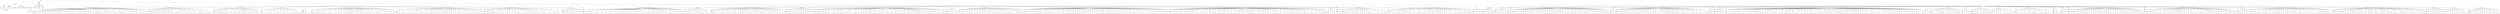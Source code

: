 digraph Tree {
	"t0" [label = "TEI"];
	"t1" [label = "teiHeader"];
	"t2" [label = "fileDesc"];
	"t3" [label = "titleStmt"];
	"t4" [label = "title"];
	"t5" [label = "title"];
	"t6" [label = "author"];
	"t7" [label = "surname"];
	"t8" [label = "forename"];
	"t9" [label = "publicationStmt"];
	"t10" [label = "p"];
	"t11" [label = "idno"];
	"t12" [label = "sourceDesc"];
	"t13" [label = "genre"];
	"t14" [label = "inspiration"];
	"t15" [label = "structure"];
	"t16" [label = "type"];
	"t17" [label = "periode"];
	"t18" [label = "taille"];
	"t19" [label = "permalien"];
	"t20" [label = "sources"];
	"t21" [label = "source"];
	"t22" [label = "author"];
	"t23" [label = "text"];
	"t24" [label = "profileDesc"];
	"t25" [label = "creation"];
	"t26" [label = "date"];
	"t27" [label = "date"];
	"t28" [label = "langUsage"];
	"t29" [label = "language"];
	"t30" [label = "textClass"];
	"t31" [label = "keywords"];
	"t32" [label = "term"];
	"t33" [label = "text"];
	"t34" [label = "body"];
	"t35" [label = "div1"];
	"t36" [label = "head"];
	"t37" [label = "div2"];
	"t38" [label = "head"];
	"t39" [label = "listPerson"];
	"t40" [label = "sp"];
	"t41" [label = "p"];
	"t42" [label = "s"];
	"t43" [label = "s"];
	"t44" [label = "s"];
	"t45" [label = "sp"];
	"t46" [label = "p"];
	"t47" [label = "s"];
	"t48" [label = "sp"];
	"t49" [label = "p"];
	"t50" [label = "s"];
	"t51" [label = "sp"];
	"t52" [label = "p"];
	"t53" [label = "s"];
	"t54" [label = "sp"];
	"t55" [label = "p"];
	"t56" [label = "s"];
	"t57" [label = "s"];
	"t58" [label = "sp"];
	"t59" [label = "p"];
	"t60" [label = "s"];
	"t61" [label = "sp"];
	"t62" [label = "p"];
	"t63" [label = "s"];
	"t64" [label = "sp"];
	"t65" [label = "p"];
	"t66" [label = "s"];
	"t67" [label = "sp"];
	"t68" [label = "p"];
	"t69" [label = "s"];
	"t70" [label = "sp"];
	"t71" [label = "p"];
	"t72" [label = "s"];
	"t73" [label = "sp"];
	"t74" [label = "p"];
	"t75" [label = "s"];
	"t76" [label = "sp"];
	"t77" [label = "p"];
	"t78" [label = "s"];
	"t79" [label = "s"];
	"t80" [label = "sp"];
	"t81" [label = "p"];
	"t82" [label = "s"];
	"t83" [label = "s"];
	"t84" [label = "sp"];
	"t85" [label = "p"];
	"t86" [label = "s"];
	"t87" [label = "sp"];
	"t88" [label = "p"];
	"t89" [label = "s"];
	"t90" [label = "sp"];
	"t91" [label = "p"];
	"t92" [label = "s"];
	"t93" [label = "s"];
	"t94" [label = "s"];
	"t95" [label = "sp"];
	"t96" [label = "p"];
	"t97" [label = "s"];
	"t98" [label = "sp"];
	"t99" [label = "p"];
	"t100" [label = "s"];
	"t101" [label = "s"];
	"t102" [label = "sp"];
	"t103" [label = "p"];
	"t104" [label = "s"];
	"t105" [label = "sp"];
	"t106" [label = "p"];
	"t107" [label = "s"];
	"t108" [label = "sp"];
	"t109" [label = "p"];
	"t110" [label = "s"];
	"t111" [label = "sp"];
	"t112" [label = "p"];
	"t113" [label = "s"];
	"t114" [label = "sp"];
	"t115" [label = "p"];
	"t116" [label = "s"];
	"t117" [label = "sp"];
	"t118" [label = "p"];
	"t119" [label = "s"];
	"t120" [label = "s"];
	"t121" [label = "sp"];
	"t122" [label = "p"];
	"t123" [label = "s"];
	"t124" [label = "sp"];
	"t125" [label = "p"];
	"t126" [label = "s"];
	"t127" [label = "s"];
	"t128" [label = "s"];
	"t129" [label = "sp"];
	"t130" [label = "p"];
	"t131" [label = "s"];
	"t132" [label = "sp"];
	"t133" [label = "p"];
	"t134" [label = "s"];
	"t135" [label = "sp"];
	"t136" [label = "p"];
	"t137" [label = "s"];
	"t138" [label = "s"];
	"t139" [label = "sp"];
	"t140" [label = "p"];
	"t141" [label = "s"];
	"t142" [label = "sp"];
	"t143" [label = "p"];
	"t144" [label = "s"];
	"t145" [label = "s"];
	"t146" [label = "sp"];
	"t147" [label = "p"];
	"t148" [label = "s"];
	"t149" [label = "s"];
	"t150" [label = "sp"];
	"t151" [label = "p"];
	"t152" [label = "s"];
	"t153" [label = "s"];
	"t154" [label = "s"];
	"t155" [label = "s"];
	"t156" [label = "sp"];
	"t157" [label = "p"];
	"t158" [label = "s"];
	"t159" [label = "sp"];
	"t160" [label = "p"];
	"t161" [label = "s"];
	"t162" [label = "sp"];
	"t163" [label = "p"];
	"t164" [label = "s"];
	"t165" [label = "sp"];
	"t166" [label = "p"];
	"t167" [label = "s"];
	"t168" [label = "sp"];
	"t169" [label = "p"];
	"t170" [label = "s"];
	"t171" [label = "sp"];
	"t172" [label = "p"];
	"t173" [label = "s"];
	"t174" [label = "sp"];
	"t175" [label = "p"];
	"t176" [label = "s"];
	"t177" [label = "s"];
	"t178" [label = "sp"];
	"t179" [label = "p"];
	"t180" [label = "s"];
	"t181" [label = "s"];
	"t182" [label = "s"];
	"t183" [label = "sp"];
	"t184" [label = "p"];
	"t185" [label = "s"];
	"t186" [label = "sp"];
	"t187" [label = "p"];
	"t188" [label = "s"];
	"t189" [label = "div2"];
	"t190" [label = "head"];
	"t191" [label = "listPerson"];
	"t192" [label = "sp"];
	"t193" [label = "p"];
	"t194" [label = "s"];
	"t195" [label = "sp"];
	"t196" [label = "p"];
	"t197" [label = "s"];
	"t198" [label = "sp"];
	"t199" [label = "p"];
	"t200" [label = "s"];
	"t201" [label = "sp"];
	"t202" [label = "p"];
	"t203" [label = "s"];
	"t204" [label = "sp"];
	"t205" [label = "p"];
	"t206" [label = "s"];
	"t207" [label = "sp"];
	"t208" [label = "p"];
	"t209" [label = "s"];
	"t210" [label = "sp"];
	"t211" [label = "p"];
	"t212" [label = "s"];
	"t213" [label = "sp"];
	"t214" [label = "p"];
	"t215" [label = "s"];
	"t216" [label = "sp"];
	"t217" [label = "p"];
	"t218" [label = "s"];
	"t219" [label = "sp"];
	"t220" [label = "p"];
	"t221" [label = "s"];
	"t222" [label = "sp"];
	"t223" [label = "p"];
	"t224" [label = "s"];
	"t225" [label = "s"];
	"t226" [label = "sp"];
	"t227" [label = "p"];
	"t228" [label = "s"];
	"t229" [label = "s"];
	"t230" [label = "sp"];
	"t231" [label = "p"];
	"t232" [label = "s"];
	"t233" [label = "s"];
	"t234" [label = "s"];
	"t235" [label = "sp"];
	"t236" [label = "p"];
	"t237" [label = "s"];
	"t238" [label = "sp"];
	"t239" [label = "p"];
	"t240" [label = "s"];
	"t241" [label = "sp"];
	"t242" [label = "p"];
	"t243" [label = "s"];
	"t244" [label = "s"];
	"t245" [label = "s"];
	"t246" [label = "sp"];
	"t247" [label = "p"];
	"t248" [label = "s"];
	"t249" [label = "s"];
	"t250" [label = "sp"];
	"t251" [label = "p"];
	"t252" [label = "s"];
	"t253" [label = "s"];
	"t254" [label = "sp"];
	"t255" [label = "p"];
	"t256" [label = "s"];
	"t257" [label = "s"];
	"t258" [label = "s"];
	"t259" [label = "s"];
	"t260" [label = "sp"];
	"t261" [label = "p"];
	"t262" [label = "s"];
	"t263" [label = "sp"];
	"t264" [label = "p"];
	"t265" [label = "s"];
	"t266" [label = "s"];
	"t267" [label = "s"];
	"t268" [label = "div2"];
	"t269" [label = "head"];
	"t270" [label = "listPerson"];
	"t271" [label = "sp"];
	"t272" [label = "p"];
	"t273" [label = "s"];
	"t274" [label = "sp"];
	"t275" [label = "p"];
	"t276" [label = "s"];
	"t277" [label = "sp"];
	"t278" [label = "p"];
	"t279" [label = "s"];
	"t280" [label = "sp"];
	"t281" [label = "p"];
	"t282" [label = "s"];
	"t283" [label = "sp"];
	"t284" [label = "p"];
	"t285" [label = "s"];
	"t286" [label = "s"];
	"t287" [label = "s"];
	"t288" [label = "sp"];
	"t289" [label = "p"];
	"t290" [label = "s"];
	"t291" [label = "sp"];
	"t292" [label = "p"];
	"t293" [label = "s"];
	"t294" [label = "s"];
	"t295" [label = "s"];
	"t296" [label = "sp"];
	"t297" [label = "p"];
	"t298" [label = "s"];
	"t299" [label = "sp"];
	"t300" [label = "p"];
	"t301" [label = "s"];
	"t302" [label = "s"];
	"t303" [label = "s"];
	"t304" [label = "s"];
	"t305" [label = "sp"];
	"t306" [label = "p"];
	"t307" [label = "s"];
	"t308" [label = "sp"];
	"t309" [label = "p"];
	"t310" [label = "s"];
	"t311" [label = "sp"];
	"t312" [label = "p"];
	"t313" [label = "s"];
	"t314" [label = "sp"];
	"t315" [label = "p"];
	"t316" [label = "s"];
	"t317" [label = "sp"];
	"t318" [label = "p"];
	"t319" [label = "s"];
	"t320" [label = "sp"];
	"t321" [label = "p"];
	"t322" [label = "s"];
	"t323" [label = "sp"];
	"t324" [label = "p"];
	"t325" [label = "s"];
	"t326" [label = "sp"];
	"t327" [label = "p"];
	"t328" [label = "s"];
	"t329" [label = "s"];
	"t330" [label = "sp"];
	"t331" [label = "p"];
	"t332" [label = "s"];
	"t333" [label = "div2"];
	"t334" [label = "head"];
	"t335" [label = "listPerson"];
	"t336" [label = "sp"];
	"t337" [label = "p"];
	"t338" [label = "s"];
	"t339" [label = "s"];
	"t340" [label = "sp"];
	"t341" [label = "p"];
	"t342" [label = "s"];
	"t343" [label = "s"];
	"t344" [label = "sp"];
	"t345" [label = "p"];
	"t346" [label = "s"];
	"t347" [label = "s"];
	"t348" [label = "sp"];
	"t349" [label = "p"];
	"t350" [label = "s"];
	"t351" [label = "s"];
	"t352" [label = "sp"];
	"t353" [label = "p"];
	"t354" [label = "s"];
	"t355" [label = "sp"];
	"t356" [label = "p"];
	"t357" [label = "s"];
	"t358" [label = "s"];
	"t359" [label = "sp"];
	"t360" [label = "p"];
	"t361" [label = "s"];
	"t362" [label = "s"];
	"t363" [label = "s"];
	"t364" [label = "sp"];
	"t365" [label = "p"];
	"t366" [label = "s"];
	"t367" [label = "s"];
	"t368" [label = "sp"];
	"t369" [label = "p"];
	"t370" [label = "s"];
	"t371" [label = "sp"];
	"t372" [label = "p"];
	"t373" [label = "s"];
	"t374" [label = "sp"];
	"t375" [label = "p"];
	"t376" [label = "s"];
	"t377" [label = "sp"];
	"t378" [label = "p"];
	"t379" [label = "s"];
	"t380" [label = "div2"];
	"t381" [label = "head"];
	"t382" [label = "listPerson"];
	"t383" [label = "sp"];
	"t384" [label = "p"];
	"t385" [label = "s"];
	"t386" [label = "s"];
	"t387" [label = "s"];
	"t388" [label = "s"];
	"t389" [label = "s"];
	"t390" [label = "s"];
	"t391" [label = "s"];
	"t392" [label = "div2"];
	"t393" [label = "head"];
	"t394" [label = "listPerson"];
	"t395" [label = "sp"];
	"t396" [label = "p"];
	"t397" [label = "s"];
	"t398" [label = "s"];
	"t399" [label = "sp"];
	"t400" [label = "p"];
	"t401" [label = "s"];
	"t402" [label = "s"];
	"t403" [label = "sp"];
	"t404" [label = "p"];
	"t405" [label = "s"];
	"t406" [label = "sp"];
	"t407" [label = "p"];
	"t408" [label = "s"];
	"t409" [label = "sp"];
	"t410" [label = "p"];
	"t411" [label = "s"];
	"t412" [label = "s"];
	"t413" [label = "sp"];
	"t414" [label = "p"];
	"t415" [label = "s"];
	"t416" [label = "s"];
	"t417" [label = "s"];
	"t418" [label = "s"];
	"t419" [label = "sp"];
	"t420" [label = "p"];
	"t421" [label = "s"];
	"t422" [label = "sp"];
	"t423" [label = "p"];
	"t424" [label = "s"];
	"t425" [label = "s"];
	"t426" [label = "s"];
	"t427" [label = "sp"];
	"t428" [label = "p"];
	"t429" [label = "s"];
	"t430" [label = "sp"];
	"t431" [label = "p"];
	"t432" [label = "s"];
	"t433" [label = "sp"];
	"t434" [label = "p"];
	"t435" [label = "s"];
	"t436" [label = "s"];
	"t437" [label = "sp"];
	"t438" [label = "p"];
	"t439" [label = "s"];
	"t440" [label = "sp"];
	"t441" [label = "p"];
	"t442" [label = "s"];
	"t443" [label = "sp"];
	"t444" [label = "p"];
	"t445" [label = "s"];
	"t446" [label = "sp"];
	"t447" [label = "p"];
	"t448" [label = "s"];
	"t449" [label = "sp"];
	"t450" [label = "p"];
	"t451" [label = "s"];
	"t452" [label = "s"];
	"t453" [label = "sp"];
	"t454" [label = "p"];
	"t455" [label = "s"];
	"t456" [label = "sp"];
	"t457" [label = "p"];
	"t458" [label = "s"];
	"t459" [label = "sp"];
	"t460" [label = "p"];
	"t461" [label = "s"];
	"t462" [label = "sp"];
	"t463" [label = "p"];
	"t464" [label = "s"];
	"t465" [label = "sp"];
	"t466" [label = "p"];
	"t467" [label = "s"];
	"t468" [label = "sp"];
	"t469" [label = "p"];
	"t470" [label = "s"];
	"t471" [label = "s"];
	"t472" [label = "sp"];
	"t473" [label = "p"];
	"t474" [label = "s"];
	"t475" [label = "s"];
	"t476" [label = "sp"];
	"t477" [label = "p"];
	"t478" [label = "s"];
	"t479" [label = "s"];
	"t480" [label = "sp"];
	"t481" [label = "p"];
	"t482" [label = "s"];
	"t483" [label = "s"];
	"t484" [label = "sp"];
	"t485" [label = "p"];
	"t486" [label = "s"];
	"t487" [label = "s"];
	"t488" [label = "sp"];
	"t489" [label = "p"];
	"t490" [label = "s"];
	"t491" [label = "sp"];
	"t492" [label = "p"];
	"t493" [label = "s"];
	"t494" [label = "sp"];
	"t495" [label = "p"];
	"t496" [label = "s"];
	"t497" [label = "sp"];
	"t498" [label = "p"];
	"t499" [label = "s"];
	"t500" [label = "div2"];
	"t501" [label = "head"];
	"t502" [label = "listPerson"];
	"t503" [label = "sp"];
	"t504" [label = "p"];
	"t505" [label = "s"];
	"t506" [label = "s"];
	"t507" [label = "s"];
	"t508" [label = "sp"];
	"t509" [label = "p"];
	"t510" [label = "s"];
	"t511" [label = "s"];
	"t512" [label = "s"];
	"t513" [label = "sp"];
	"t514" [label = "p"];
	"t515" [label = "s"];
	"t516" [label = "s"];
	"t517" [label = "s"];
	"t518" [label = "sp"];
	"t519" [label = "p"];
	"t520" [label = "s"];
	"t521" [label = "sp"];
	"t522" [label = "p"];
	"t523" [label = "s"];
	"t524" [label = "s"];
	"t525" [label = "s"];
	"t526" [label = "sp"];
	"t527" [label = "p"];
	"t528" [label = "s"];
	"t529" [label = "s"];
	"t530" [label = "sp"];
	"t531" [label = "p"];
	"t532" [label = "s"];
	"t533" [label = "s"];
	"t534" [label = "s"];
	"t535" [label = "sp"];
	"t536" [label = "p"];
	"t537" [label = "s"];
	"t538" [label = "s"];
	"t539" [label = "sp"];
	"t540" [label = "p"];
	"t541" [label = "s"];
	"t542" [label = "sp"];
	"t543" [label = "p"];
	"t544" [label = "s"];
	"t545" [label = "sp"];
	"t546" [label = "p"];
	"t547" [label = "s"];
	"t548" [label = "sp"];
	"t549" [label = "p"];
	"t550" [label = "s"];
	"t551" [label = "sp"];
	"t552" [label = "p"];
	"t553" [label = "s"];
	"t554" [label = "s"];
	"t555" [label = "sp"];
	"t556" [label = "p"];
	"t557" [label = "s"];
	"t558" [label = "sp"];
	"t559" [label = "p"];
	"t560" [label = "s"];
	"t561" [label = "sp"];
	"t562" [label = "p"];
	"t563" [label = "s"];
	"t564" [label = "sp"];
	"t565" [label = "p"];
	"t566" [label = "s"];
	"t567" [label = "sp"];
	"t568" [label = "p"];
	"t569" [label = "s"];
	"t570" [label = "sp"];
	"t571" [label = "p"];
	"t572" [label = "s"];
	"t573" [label = "sp"];
	"t574" [label = "p"];
	"t575" [label = "s"];
	"t576" [label = "s"];
	"t577" [label = "sp"];
	"t578" [label = "p"];
	"t579" [label = "s"];
	"t580" [label = "s"];
	"t581" [label = "sp"];
	"t582" [label = "p"];
	"t583" [label = "s"];
	"t584" [label = "s"];
	"t585" [label = "sp"];
	"t586" [label = "p"];
	"t587" [label = "s"];
	"t588" [label = "sp"];
	"t589" [label = "p"];
	"t590" [label = "s"];
	"t591" [label = "s"];
	"t592" [label = "sp"];
	"t593" [label = "p"];
	"t594" [label = "s"];
	"t595" [label = "sp"];
	"t596" [label = "p"];
	"t597" [label = "s"];
	"t598" [label = "sp"];
	"t599" [label = "p"];
	"t600" [label = "s"];
	"t601" [label = "s"];
	"t602" [label = "sp"];
	"t603" [label = "p"];
	"t604" [label = "s"];
	"t605" [label = "sp"];
	"t606" [label = "p"];
	"t607" [label = "s"];
	"t608" [label = "div2"];
	"t609" [label = "head"];
	"t610" [label = "listPerson"];
	"t611" [label = "sp"];
	"t612" [label = "p"];
	"t613" [label = "s"];
	"t614" [label = "sp"];
	"t615" [label = "p"];
	"t616" [label = "s"];
	"t617" [label = "sp"];
	"t618" [label = "p"];
	"t619" [label = "s"];
	"t620" [label = "sp"];
	"t621" [label = "p"];
	"t622" [label = "s"];
	"t623" [label = "sp"];
	"t624" [label = "p"];
	"t625" [label = "s"];
	"t626" [label = "s"];
	"t627" [label = "s"];
	"t628" [label = "sp"];
	"t629" [label = "p"];
	"t630" [label = "s"];
	"t631" [label = "s"];
	"t632" [label = "sp"];
	"t633" [label = "p"];
	"t634" [label = "s"];
	"t635" [label = "sp"];
	"t636" [label = "p"];
	"t637" [label = "s"];
	"t638" [label = "s"];
	"t639" [label = "sp"];
	"t640" [label = "p"];
	"t641" [label = "s"];
	"t642" [label = "s"];
	"t643" [label = "sp"];
	"t644" [label = "p"];
	"t645" [label = "s"];
	"t646" [label = "sp"];
	"t647" [label = "p"];
	"t648" [label = "s"];
	"t649" [label = "s"];
	"t650" [label = "sp"];
	"t651" [label = "p"];
	"t652" [label = "s"];
	"t653" [label = "s"];
	"t654" [label = "sp"];
	"t655" [label = "p"];
	"t656" [label = "s"];
	"t657" [label = "s"];
	"t658" [label = "sp"];
	"t659" [label = "p"];
	"t660" [label = "s"];
	"t661" [label = "s"];
	"t662" [label = "s"];
	"t663" [label = "sp"];
	"t664" [label = "p"];
	"t665" [label = "s"];
	"t666" [label = "s"];
	"t667" [label = "sp"];
	"t668" [label = "p"];
	"t669" [label = "s"];
	"t670" [label = "s"];
	"t671" [label = "sp"];
	"t672" [label = "p"];
	"t673" [label = "s"];
	"t674" [label = "sp"];
	"t675" [label = "p"];
	"t676" [label = "s"];
	"t677" [label = "sp"];
	"t678" [label = "p"];
	"t679" [label = "s"];
	"t680" [label = "s"];
	"t681" [label = "sp"];
	"t682" [label = "p"];
	"t683" [label = "s"];
	"t684" [label = "s"];
	"t685" [label = "s"];
	"t686" [label = "sp"];
	"t687" [label = "p"];
	"t688" [label = "s"];
	"t689" [label = "s"];
	"t690" [label = "s"];
	"t691" [label = "sp"];
	"t692" [label = "p"];
	"t693" [label = "s"];
	"t694" [label = "s"];
	"t695" [label = "sp"];
	"t696" [label = "p"];
	"t697" [label = "s"];
	"t698" [label = "s"];
	"t699" [label = "div2"];
	"t700" [label = "head"];
	"t701" [label = "listPerson"];
	"t702" [label = "sp"];
	"t703" [label = "p"];
	"t704" [label = "s"];
	"t705" [label = "sp"];
	"t706" [label = "p"];
	"t707" [label = "s"];
	"t708" [label = "s"];
	"t709" [label = "s"];
	"t710" [label = "sp"];
	"t711" [label = "p"];
	"t712" [label = "s"];
	"t713" [label = "sp"];
	"t714" [label = "p"];
	"t715" [label = "s"];
	"t716" [label = "sp"];
	"t717" [label = "p"];
	"t718" [label = "s"];
	"t719" [label = "s"];
	"t720" [label = "sp"];
	"t721" [label = "p"];
	"t722" [label = "s"];
	"t723" [label = "sp"];
	"t724" [label = "p"];
	"t725" [label = "s"];
	"t726" [label = "sp"];
	"t727" [label = "p"];
	"t728" [label = "s"];
	"t729" [label = "sp"];
	"t730" [label = "p"];
	"t731" [label = "s"];
	"t732" [label = "s"];
	"t733" [label = "div2"];
	"t734" [label = "head"];
	"t735" [label = "listPerson"];
	"t736" [label = "sp"];
	"t737" [label = "p"];
	"t738" [label = "s"];
	"t739" [label = "s"];
	"t740" [label = "div1"];
	"t741" [label = "head"];
	"t742" [label = "div2"];
	"t743" [label = "head"];
	"t744" [label = "listPerson"];
	"t745" [label = "sp"];
	"t746" [label = "p"];
	"t747" [label = "s"];
	"t748" [label = "s"];
	"t749" [label = "sp"];
	"t750" [label = "p"];
	"t751" [label = "s"];
	"t752" [label = "sp"];
	"t753" [label = "p"];
	"t754" [label = "s"];
	"t755" [label = "s"];
	"t756" [label = "s"];
	"t757" [label = "sp"];
	"t758" [label = "p"];
	"t759" [label = "s"];
	"t760" [label = "s"];
	"t761" [label = "sp"];
	"t762" [label = "p"];
	"t763" [label = "s"];
	"t764" [label = "s"];
	"t765" [label = "sp"];
	"t766" [label = "p"];
	"t767" [label = "s"];
	"t768" [label = "s"];
	"t769" [label = "sp"];
	"t770" [label = "p"];
	"t771" [label = "s"];
	"t772" [label = "sp"];
	"t773" [label = "p"];
	"t774" [label = "s"];
	"t775" [label = "sp"];
	"t776" [label = "p"];
	"t777" [label = "s"];
	"t778" [label = "s"];
	"t779" [label = "sp"];
	"t780" [label = "p"];
	"t781" [label = "s"];
	"t782" [label = "s"];
	"t783" [label = "sp"];
	"t784" [label = "p"];
	"t785" [label = "s"];
	"t786" [label = "sp"];
	"t787" [label = "p"];
	"t788" [label = "s"];
	"t789" [label = "sp"];
	"t790" [label = "p"];
	"t791" [label = "s"];
	"t792" [label = "sp"];
	"t793" [label = "p"];
	"t794" [label = "s"];
	"t795" [label = "sp"];
	"t796" [label = "p"];
	"t797" [label = "s"];
	"t798" [label = "sp"];
	"t799" [label = "p"];
	"t800" [label = "s"];
	"t801" [label = "sp"];
	"t802" [label = "p"];
	"t803" [label = "s"];
	"t804" [label = "sp"];
	"t805" [label = "p"];
	"t806" [label = "s"];
	"t807" [label = "s"];
	"t808" [label = "sp"];
	"t809" [label = "p"];
	"t810" [label = "s"];
	"t811" [label = "sp"];
	"t812" [label = "p"];
	"t813" [label = "s"];
	"t814" [label = "s"];
	"t815" [label = "s"];
	"t816" [label = "sp"];
	"t817" [label = "p"];
	"t818" [label = "s"];
	"t819" [label = "s"];
	"t820" [label = "sp"];
	"t821" [label = "p"];
	"t822" [label = "s"];
	"t823" [label = "sp"];
	"t824" [label = "p"];
	"t825" [label = "s"];
	"t826" [label = "sp"];
	"t827" [label = "p"];
	"t828" [label = "s"];
	"t829" [label = "sp"];
	"t830" [label = "p"];
	"t831" [label = "s"];
	"t832" [label = "sp"];
	"t833" [label = "p"];
	"t834" [label = "s"];
	"t835" [label = "sp"];
	"t836" [label = "p"];
	"t837" [label = "s"];
	"t838" [label = "sp"];
	"t839" [label = "p"];
	"t840" [label = "s"];
	"t841" [label = "sp"];
	"t842" [label = "p"];
	"t843" [label = "s"];
	"t844" [label = "sp"];
	"t845" [label = "p"];
	"t846" [label = "s"];
	"t847" [label = "s"];
	"t848" [label = "sp"];
	"t849" [label = "p"];
	"t850" [label = "s"];
	"t851" [label = "s"];
	"t852" [label = "s"];
	"t853" [label = "sp"];
	"t854" [label = "p"];
	"t855" [label = "s"];
	"t856" [label = "sp"];
	"t857" [label = "p"];
	"t858" [label = "s"];
	"t859" [label = "sp"];
	"t860" [label = "p"];
	"t861" [label = "s"];
	"t862" [label = "sp"];
	"t863" [label = "p"];
	"t864" [label = "s"];
	"t865" [label = "sp"];
	"t866" [label = "p"];
	"t867" [label = "s"];
	"t868" [label = "sp"];
	"t869" [label = "p"];
	"t870" [label = "s"];
	"t871" [label = "div2"];
	"t872" [label = "head"];
	"t873" [label = "listPerson"];
	"t874" [label = "sp"];
	"t875" [label = "p"];
	"t876" [label = "s"];
	"t877" [label = "sp"];
	"t878" [label = "p"];
	"t879" [label = "s"];
	"t880" [label = "s"];
	"t881" [label = "sp"];
	"t882" [label = "p"];
	"t883" [label = "s"];
	"t884" [label = "sp"];
	"t885" [label = "p"];
	"t886" [label = "s"];
	"t887" [label = "sp"];
	"t888" [label = "p"];
	"t889" [label = "s"];
	"t890" [label = "s"];
	"t891" [label = "sp"];
	"t892" [label = "p"];
	"t893" [label = "s"];
	"t894" [label = "sp"];
	"t895" [label = "p"];
	"t896" [label = "s"];
	"t897" [label = "s"];
	"t898" [label = "s"];
	"t899" [label = "sp"];
	"t900" [label = "p"];
	"t901" [label = "s"];
	"t902" [label = "sp"];
	"t903" [label = "p"];
	"t904" [label = "s"];
	"t905" [label = "div2"];
	"t906" [label = "head"];
	"t907" [label = "listPerson"];
	"t908" [label = "sp"];
	"t909" [label = "p"];
	"t910" [label = "s"];
	"t911" [label = "s"];
	"t912" [label = "s"];
	"t913" [label = "sp"];
	"t914" [label = "p"];
	"t915" [label = "s"];
	"t916" [label = "sp"];
	"t917" [label = "p"];
	"t918" [label = "s"];
	"t919" [label = "sp"];
	"t920" [label = "p"];
	"t921" [label = "s"];
	"t922" [label = "sp"];
	"t923" [label = "p"];
	"t924" [label = "s"];
	"t925" [label = "s"];
	"t926" [label = "sp"];
	"t927" [label = "p"];
	"t928" [label = "s"];
	"t929" [label = "sp"];
	"t930" [label = "p"];
	"t931" [label = "s"];
	"t932" [label = "s"];
	"t933" [label = "sp"];
	"t934" [label = "p"];
	"t935" [label = "s"];
	"t936" [label = "sp"];
	"t937" [label = "p"];
	"t938" [label = "s"];
	"t939" [label = "s"];
	"t940" [label = "s"];
	"t941" [label = "sp"];
	"t942" [label = "p"];
	"t943" [label = "s"];
	"t944" [label = "sp"];
	"t945" [label = "p"];
	"t946" [label = "s"];
	"t947" [label = "sp"];
	"t948" [label = "p"];
	"t949" [label = "s"];
	"t950" [label = "sp"];
	"t951" [label = "p"];
	"t952" [label = "s"];
	"t953" [label = "sp"];
	"t954" [label = "p"];
	"t955" [label = "s"];
	"t956" [label = "sp"];
	"t957" [label = "p"];
	"t958" [label = "s"];
	"t959" [label = "sp"];
	"t960" [label = "p"];
	"t961" [label = "s"];
	"t962" [label = "s"];
	"t963" [label = "sp"];
	"t964" [label = "p"];
	"t965" [label = "s"];
	"t966" [label = "s"];
	"t967" [label = "sp"];
	"t968" [label = "p"];
	"t969" [label = "s"];
	"t970" [label = "sp"];
	"t971" [label = "p"];
	"t972" [label = "s"];
	"t973" [label = "sp"];
	"t974" [label = "p"];
	"t975" [label = "s"];
	"t976" [label = "sp"];
	"t977" [label = "p"];
	"t978" [label = "s"];
	"t979" [label = "sp"];
	"t980" [label = "p"];
	"t981" [label = "s"];
	"t982" [label = "sp"];
	"t983" [label = "p"];
	"t984" [label = "s"];
	"t985" [label = "sp"];
	"t986" [label = "p"];
	"t987" [label = "s"];
	"t988" [label = "sp"];
	"t989" [label = "p"];
	"t990" [label = "s"];
	"t991" [label = "sp"];
	"t992" [label = "p"];
	"t993" [label = "s"];
	"t994" [label = "sp"];
	"t995" [label = "p"];
	"t996" [label = "s"];
	"t997" [label = "sp"];
	"t998" [label = "p"];
	"t999" [label = "s"];
	"t1000" [label = "sp"];
	"t1001" [label = "p"];
	"t1002" [label = "s"];
	"t1003" [label = "sp"];
	"t1004" [label = "p"];
	"t1005" [label = "s"];
	"t1006" [label = "s"];
	"t1007" [label = "sp"];
	"t1008" [label = "p"];
	"t1009" [label = "s"];
	"t1010" [label = "div2"];
	"t1011" [label = "head"];
	"t1012" [label = "listPerson"];
	"t1013" [label = "sp"];
	"t1014" [label = "p"];
	"t1015" [label = "s"];
	"t1016" [label = "sp"];
	"t1017" [label = "p"];
	"t1018" [label = "s"];
	"t1019" [label = "s"];
	"t1020" [label = "s"];
	"t1021" [label = "sp"];
	"t1022" [label = "p"];
	"t1023" [label = "s"];
	"t1024" [label = "sp"];
	"t1025" [label = "p"];
	"t1026" [label = "s"];
	"t1027" [label = "s"];
	"t1028" [label = "sp"];
	"t1029" [label = "p"];
	"t1030" [label = "s"];
	"t1031" [label = "s"];
	"t1032" [label = "sp"];
	"t1033" [label = "p"];
	"t1034" [label = "s"];
	"t1035" [label = "sp"];
	"t1036" [label = "p"];
	"t1037" [label = "s"];
	"t1038" [label = "sp"];
	"t1039" [label = "p"];
	"t1040" [label = "s"];
	"t1041" [label = "sp"];
	"t1042" [label = "p"];
	"t1043" [label = "s"];
	"t1044" [label = "sp"];
	"t1045" [label = "p"];
	"t1046" [label = "s"];
	"t1047" [label = "sp"];
	"t1048" [label = "p"];
	"t1049" [label = "s"];
	"t1050" [label = "div2"];
	"t1051" [label = "head"];
	"t1052" [label = "listPerson"];
	"t1053" [label = "sp"];
	"t1054" [label = "p"];
	"t1055" [label = "s"];
	"t1056" [label = "sp"];
	"t1057" [label = "p"];
	"t1058" [label = "s"];
	"t1059" [label = "sp"];
	"t1060" [label = "p"];
	"t1061" [label = "s"];
	"t1062" [label = "s"];
	"t1063" [label = "sp"];
	"t1064" [label = "p"];
	"t1065" [label = "s"];
	"t1066" [label = "sp"];
	"t1067" [label = "p"];
	"t1068" [label = "s"];
	"t1069" [label = "sp"];
	"t1070" [label = "p"];
	"t1071" [label = "s"];
	"t1072" [label = "s"];
	"t1073" [label = "s"];
	"t1074" [label = "s"];
	"t1075" [label = "sp"];
	"t1076" [label = "p"];
	"t1077" [label = "s"];
	"t1078" [label = "s"];
	"t1079" [label = "sp"];
	"t1080" [label = "p"];
	"t1081" [label = "s"];
	"t1082" [label = "s"];
	"t1083" [label = "sp"];
	"t1084" [label = "p"];
	"t1085" [label = "s"];
	"t1086" [label = "s"];
	"t1087" [label = "sp"];
	"t1088" [label = "p"];
	"t1089" [label = "s"];
	"t1090" [label = "sp"];
	"t1091" [label = "p"];
	"t1092" [label = "s"];
	"t1093" [label = "sp"];
	"t1094" [label = "p"];
	"t1095" [label = "s"];
	"t1096" [label = "s"];
	"t1097" [label = "s"];
	"t1098" [label = "p"];
	"t1099" [label = "s"];
	"t1100" [label = "s"];
	"t1101" [label = "s"];
	"t1102" [label = "s"];
	"t1103" [label = "s"];
	"t1104" [label = "sp"];
	"t1105" [label = "p"];
	"t1106" [label = "s"];
	"t1107" [label = "sp"];
	"t1108" [label = "p"];
	"t1109" [label = "s"];
	"t1110" [label = "sp"];
	"t1111" [label = "p"];
	"t1112" [label = "s"];
	"t1113" [label = "sp"];
	"t1114" [label = "p"];
	"t1115" [label = "s"];
	"t1116" [label = "sp"];
	"t1117" [label = "p"];
	"t1118" [label = "s"];
	"t1119" [label = "s"];
	"t1120" [label = "sp"];
	"t1121" [label = "p"];
	"t1122" [label = "s"];
	"t1123" [label = "s"];
	"t1124" [label = "s"];
	"t1125" [label = "sp"];
	"t1126" [label = "p"];
	"t1127" [label = "s"];
	"t1128" [label = "sp"];
	"t1129" [label = "p"];
	"t1130" [label = "s"];
	"t1131" [label = "s"];
	"t1132" [label = "sp"];
	"t1133" [label = "p"];
	"t1134" [label = "s"];
	"t1135" [label = "sp"];
	"t1136" [label = "p"];
	"t1137" [label = "s"];
	"t1138" [label = "s"];
	"t1139" [label = "s"];
	"t1140" [label = "s"];
	"t1141" [label = "sp"];
	"t1142" [label = "p"];
	"t1143" [label = "s"];
	"t1144" [label = "sp"];
	"t1145" [label = "p"];
	"t1146" [label = "s"];
	"t1147" [label = "s"];
	"t1148" [label = "s"];
	"t1149" [label = "sp"];
	"t1150" [label = "p"];
	"t1151" [label = "s"];
	"t1152" [label = "s"];
	"t1153" [label = "sp"];
	"t1154" [label = "p"];
	"t1155" [label = "s"];
	"t1156" [label = "s"];
	"t1157" [label = "sp"];
	"t1158" [label = "p"];
	"t1159" [label = "s"];
	"t1160" [label = "s"];
	"t1161" [label = "sp"];
	"t1162" [label = "p"];
	"t1163" [label = "s"];
	"t1164" [label = "sp"];
	"t1165" [label = "p"];
	"t1166" [label = "s"];
	"t1167" [label = "sp"];
	"t1168" [label = "p"];
	"t1169" [label = "s"];
	"t1170" [label = "sp"];
	"t1171" [label = "p"];
	"t1172" [label = "s"];
	"t1173" [label = "s"];
	"t1174" [label = "s"];
	"t1175" [label = "sp"];
	"t1176" [label = "p"];
	"t1177" [label = "s"];
	"t1178" [label = "sp"];
	"t1179" [label = "p"];
	"t1180" [label = "s"];
	"t1181" [label = "sp"];
	"t1182" [label = "p"];
	"t1183" [label = "s"];
	"t1184" [label = "sp"];
	"t1185" [label = "p"];
	"t1186" [label = "s"];
	"t1187" [label = "sp"];
	"t1188" [label = "p"];
	"t1189" [label = "s"];
	"t1190" [label = "sp"];
	"t1191" [label = "p"];
	"t1192" [label = "s"];
	"t1193" [label = "sp"];
	"t1194" [label = "p"];
	"t1195" [label = "s"];
	"t1196" [label = "sp"];
	"t1197" [label = "p"];
	"t1198" [label = "s"];
	"t1199" [label = "s"];
	"t1200" [label = "s"];
	"t1201" [label = "sp"];
	"t1202" [label = "p"];
	"t1203" [label = "s"];
	"t1204" [label = "sp"];
	"t1205" [label = "p"];
	"t1206" [label = "s"];
	"t1207" [label = "s"];
	"t1208" [label = "sp"];
	"t1209" [label = "p"];
	"t1210" [label = "s"];
	"t1211" [label = "div2"];
	"t1212" [label = "head"];
	"t1213" [label = "listPerson"];
	"t1214" [label = "sp"];
	"t1215" [label = "p"];
	"t1216" [label = "s"];
	"t1217" [label = "sp"];
	"t1218" [label = "p"];
	"t1219" [label = "s"];
	"t1220" [label = "sp"];
	"t1221" [label = "p"];
	"t1222" [label = "s"];
	"t1223" [label = "sp"];
	"t1224" [label = "p"];
	"t1225" [label = "s"];
	"t1226" [label = "s"];
	"t1227" [label = "s"];
	"t1228" [label = "div2"];
	"t1229" [label = "head"];
	"t1230" [label = "listPerson"];
	"t1231" [label = "sp"];
	"t1232" [label = "p"];
	"t1233" [label = "s"];
	"t1234" [label = "sp"];
	"t1235" [label = "p"];
	"t1236" [label = "s"];
	"t1237" [label = "s"];
	"t1238" [label = "sp"];
	"t1239" [label = "p"];
	"t1240" [label = "s"];
	"t1241" [label = "sp"];
	"t1242" [label = "p"];
	"t1243" [label = "s"];
	"t1244" [label = "sp"];
	"t1245" [label = "p"];
	"t1246" [label = "s"];
	"t1247" [label = "sp"];
	"t1248" [label = "p"];
	"t1249" [label = "s"];
	"t1250" [label = "sp"];
	"t1251" [label = "p"];
	"t1252" [label = "s"];
	"t1253" [label = "sp"];
	"t1254" [label = "p"];
	"t1255" [label = "s"];
	"t1256" [label = "sp"];
	"t1257" [label = "p"];
	"t1258" [label = "s"];
	"t1259" [label = "s"];
	"t1260" [label = "s"];
	"t1261" [label = "sp"];
	"t1262" [label = "p"];
	"t1263" [label = "s"];
	"t1264" [label = "sp"];
	"t1265" [label = "p"];
	"t1266" [label = "s"];
	"t1267" [label = "sp"];
	"t1268" [label = "p"];
	"t1269" [label = "s"];
	"t1270" [label = "sp"];
	"t1271" [label = "p"];
	"t1272" [label = "s"];
	"t1273" [label = "sp"];
	"t1274" [label = "p"];
	"t1275" [label = "s"];
	"t1276" [label = "sp"];
	"t1277" [label = "p"];
	"t1278" [label = "s"];
	"t1279" [label = "s"];
	"t1280" [label = "sp"];
	"t1281" [label = "p"];
	"t1282" [label = "s"];
	"t1283" [label = "sp"];
	"t1284" [label = "p"];
	"t1285" [label = "s"];
	"t1286" [label = "sp"];
	"t1287" [label = "p"];
	"t1288" [label = "s"];
	"t1289" [label = "sp"];
	"t1290" [label = "p"];
	"t1291" [label = "s"];
	"t1292" [label = "s"];
	"t1293" [label = "s"];
	"t1294" [label = "sp"];
	"t1295" [label = "p"];
	"t1296" [label = "s"];
	"t1297" [label = "sp"];
	"t1298" [label = "p"];
	"t1299" [label = "s"];
	"t1300" [label = "s"];
	"t1301" [label = "sp"];
	"t1302" [label = "p"];
	"t1303" [label = "s"];
	"t1304" [label = "s"];
	"t1305" [label = "sp"];
	"t1306" [label = "p"];
	"t1307" [label = "s"];
	"t1308" [label = "s"];
	"t1309" [label = "sp"];
	"t1310" [label = "p"];
	"t1311" [label = "s"];
	"t1312" [label = "sp"];
	"t1313" [label = "p"];
	"t1314" [label = "s"];
	"t1315" [label = "sp"];
	"t1316" [label = "p"];
	"t1317" [label = "s"];
	"t1318" [label = "div2"];
	"t1319" [label = "head"];
	"t1320" [label = "listPerson"];
	"t1321" [label = "sp"];
	"t1322" [label = "p"];
	"t1323" [label = "s"];
	"t1324" [label = "sp"];
	"t1325" [label = "p"];
	"t1326" [label = "s"];
	"t1327" [label = "sp"];
	"t1328" [label = "p"];
	"t1329" [label = "s"];
	"t1330" [label = "sp"];
	"t1331" [label = "p"];
	"t1332" [label = "s"];
	"t1333" [label = "sp"];
	"t1334" [label = "p"];
	"t1335" [label = "s"];
	"t1336" [label = "sp"];
	"t1337" [label = "p"];
	"t1338" [label = "s"];
	"t1339" [label = "sp"];
	"t1340" [label = "p"];
	"t1341" [label = "s"];
	"t1342" [label = "sp"];
	"t1343" [label = "p"];
	"t1344" [label = "s"];
	"t1345" [label = "sp"];
	"t1346" [label = "p"];
	"t1347" [label = "s"];
	"t1348" [label = "s"];
	"t1349" [label = "sp"];
	"t1350" [label = "p"];
	"t1351" [label = "s"];
	"t1352" [label = "sp"];
	"t1353" [label = "p"];
	"t1354" [label = "s"];
	"t1355" [label = "sp"];
	"t1356" [label = "p"];
	"t1357" [label = "s"];
	"t1358" [label = "sp"];
	"t1359" [label = "p"];
	"t1360" [label = "s"];
	"t1361" [label = "sp"];
	"t1362" [label = "p"];
	"t1363" [label = "s"];
	"t1364" [label = "s"];
	"t1365" [label = "sp"];
	"t1366" [label = "p"];
	"t1367" [label = "s"];
	"t1368" [label = "sp"];
	"t1369" [label = "p"];
	"t1370" [label = "s"];
	"t1371" [label = "s"];
	"t1372" [label = "sp"];
	"t1373" [label = "p"];
	"t1374" [label = "s"];
	"t1375" [label = "s"];
	"t1376" [label = "s"];
	"t1377" [label = "sp"];
	"t1378" [label = "p"];
	"t1379" [label = "s"];
	"t1380" [label = "sp"];
	"t1381" [label = "p"];
	"t1382" [label = "s"];
	"t1383" [label = "sp"];
	"t1384" [label = "p"];
	"t1385" [label = "s"];
	"t1386" [label = "sp"];
	"t1387" [label = "p"];
	"t1388" [label = "s"];
	"t1389" [label = "sp"];
	"t1390" [label = "p"];
	"t1391" [label = "s"];
	"t1392" [label = "sp"];
	"t1393" [label = "p"];
	"t1394" [label = "s"];
	"t1395" [label = "sp"];
	"t1396" [label = "p"];
	"t1397" [label = "s"];
	"t1398" [label = "sp"];
	"t1399" [label = "p"];
	"t1400" [label = "s"];
	"t1401" [label = "sp"];
	"t1402" [label = "p"];
	"t1403" [label = "s"];
	"t1404" [label = "sp"];
	"t1405" [label = "p"];
	"t1406" [label = "s"];
	"t1407" [label = "sp"];
	"t1408" [label = "p"];
	"t1409" [label = "s"];
	"t1410" [label = "sp"];
	"t1411" [label = "p"];
	"t1412" [label = "s"];
	"t1413" [label = "sp"];
	"t1414" [label = "p"];
	"t1415" [label = "s"];
	"t1416" [label = "sp"];
	"t1417" [label = "p"];
	"t1418" [label = "s"];
	"t1419" [label = "sp"];
	"t1420" [label = "p"];
	"t1421" [label = "s"];
	"t1422" [label = "sp"];
	"t1423" [label = "p"];
	"t1424" [label = "s"];
	"t1425" [label = "sp"];
	"t1426" [label = "p"];
	"t1427" [label = "s"];
	"t1428" [label = "sp"];
	"t1429" [label = "p"];
	"t1430" [label = "s"];
	"t1431" [label = "sp"];
	"t1432" [label = "p"];
	"t1433" [label = "s"];
	"t1434" [label = "sp"];
	"t1435" [label = "p"];
	"t1436" [label = "s"];
	"t1437" [label = "sp"];
	"t1438" [label = "p"];
	"t1439" [label = "s"];
	"t1440" [label = "s"];
	"t1441" [label = "sp"];
	"t1442" [label = "p"];
	"t1443" [label = "s"];
	"t1444" [label = "s"];
	"t1445" [label = "s"];
	"t1446" [label = "s"];
	"t1447" [label = "sp"];
	"t1448" [label = "p"];
	"t1449" [label = "s"];
	"t1450" [label = "sp"];
	"t1451" [label = "p"];
	"t1452" [label = "s"];
	"t1453" [label = "sp"];
	"t1454" [label = "p"];
	"t1455" [label = "s"];
	"t1456" [label = "s"];
	"t1457" [label = "sp"];
	"t1458" [label = "p"];
	"t1459" [label = "s"];
	"t1460" [label = "sp"];
	"t1461" [label = "p"];
	"t1462" [label = "s"];
	"t1463" [label = "s"];
	"t1464" [label = "sp"];
	"t1465" [label = "p"];
	"t1466" [label = "s"];
	"t1467" [label = "sp"];
	"t1468" [label = "p"];
	"t1469" [label = "s"];
	"t1470" [label = "s"];
	"t1471" [label = "sp"];
	"t1472" [label = "p"];
	"t1473" [label = "s"];
	"t1474" [label = "sp"];
	"t1475" [label = "p"];
	"t1476" [label = "s"];
	"t1477" [label = "s"];
	"t1478" [label = "sp"];
	"t1479" [label = "p"];
	"t1480" [label = "s"];
	"t1481" [label = "sp"];
	"t1482" [label = "p"];
	"t1483" [label = "s"];
	"t1484" [label = "sp"];
	"t1485" [label = "p"];
	"t1486" [label = "s"];
	"t1487" [label = "s"];
	"t1488" [label = "sp"];
	"t1489" [label = "p"];
	"t1490" [label = "s"];
	"t1491" [label = "s"];
	"t1492" [label = "sp"];
	"t1493" [label = "p"];
	"t1494" [label = "s"];
	"t1495" [label = "sp"];
	"t1496" [label = "p"];
	"t1497" [label = "s"];
	"t1498" [label = "s"];
	"t1499" [label = "sp"];
	"t1500" [label = "p"];
	"t1501" [label = "s"];
	"t1502" [label = "sp"];
	"t1503" [label = "p"];
	"t1504" [label = "s"];
	"t1505" [label = "sp"];
	"t1506" [label = "p"];
	"t1507" [label = "s"];
	"t1508" [label = "s"];
	"t1509" [label = "sp"];
	"t1510" [label = "p"];
	"t1511" [label = "s"];
	"t1512" [label = "sp"];
	"t1513" [label = "p"];
	"t1514" [label = "s"];
	"t1515" [label = "sp"];
	"t1516" [label = "p"];
	"t1517" [label = "s"];
	"t1518" [label = "sp"];
	"t1519" [label = "p"];
	"t1520" [label = "s"];
	"t1521" [label = "div2"];
	"t1522" [label = "head"];
	"t1523" [label = "listPerson"];
	"t1524" [label = "sp"];
	"t1525" [label = "p"];
	"t1526" [label = "s"];
	"t1527" [label = "sp"];
	"t1528" [label = "p"];
	"t1529" [label = "s"];
	"t1530" [label = "sp"];
	"t1531" [label = "p"];
	"t1532" [label = "s"];
	"t1533" [label = "sp"];
	"t1534" [label = "p"];
	"t1535" [label = "s"];
	"t1536" [label = "sp"];
	"t1537" [label = "p"];
	"t1538" [label = "s"];
	"t1539" [label = "sp"];
	"t1540" [label = "p"];
	"t1541" [label = "s"];
	"t1542" [label = "s"];
	"t1543" [label = "sp"];
	"t1544" [label = "p"];
	"t1545" [label = "s"];
	"t1546" [label = "sp"];
	"t1547" [label = "p"];
	"t1548" [label = "s"];
	"t1549" [label = "sp"];
	"t1550" [label = "p"];
	"t1551" [label = "s"];
	"t1552" [label = "sp"];
	"t1553" [label = "p"];
	"t1554" [label = "s"];
	"t1555" [label = "sp"];
	"t1556" [label = "p"];
	"t1557" [label = "s"];
	"t1558" [label = "sp"];
	"t1559" [label = "p"];
	"t1560" [label = "s"];
	"t1561" [label = "sp"];
	"t1562" [label = "p"];
	"t1563" [label = "s"];
	"t1564" [label = "s"];
	"t1565" [label = "sp"];
	"t1566" [label = "p"];
	"t1567" [label = "s"];
	"t1568" [label = "sp"];
	"t1569" [label = "p"];
	"t1570" [label = "s"];
	"t1571" [label = "s"];
	"t1572" [label = "s"];
	"t1573" [label = "s"];
	"t1574" [label = "s"];
	"t1575" [label = "sp"];
	"t1576" [label = "p"];
	"t1577" [label = "s"];
	"t1578" [label = "sp"];
	"t1579" [label = "p"];
	"t1580" [label = "s"];
	"t1581" [label = "sp"];
	"t1582" [label = "p"];
	"t1583" [label = "s"];
	"t1584" [label = "s"];
	"t1585" [label = "sp"];
	"t1586" [label = "p"];
	"t1587" [label = "s"];
	"t1588" [label = "s"];
	"t1589" [label = "s"];
	"t1590" [label = "sp"];
	"t1591" [label = "p"];
	"t1592" [label = "s"];
	"t1593" [label = "sp"];
	"t1594" [label = "p"];
	"t1595" [label = "s"];
	"t1596" [label = "sp"];
	"t1597" [label = "p"];
	"t1598" [label = "s"];
	"t1599" [label = "sp"];
	"t1600" [label = "p"];
	"t1601" [label = "s"];
	"t1602" [label = "s"];
	"t1603" [label = "s"];
	"t1604" [label = "sp"];
	"t1605" [label = "p"];
	"t1606" [label = "s"];
	"t1607" [label = "sp"];
	"t1608" [label = "p"];
	"t1609" [label = "s"];
	"t1610" [label = "sp"];
	"t1611" [label = "p"];
	"t1612" [label = "s"];
	"t1613" [label = "s"];
	"t1614" [label = "sp"];
	"t1615" [label = "p"];
	"t1616" [label = "s"];
	"t1617" [label = "sp"];
	"t1618" [label = "p"];
	"t1619" [label = "s"];
	"t1620" [label = "sp"];
	"t1621" [label = "p"];
	"t1622" [label = "s"];
	"t1623" [label = "sp"];
	"t1624" [label = "p"];
	"t1625" [label = "s"];
	"t1626" [label = "sp"];
	"t1627" [label = "p"];
	"t1628" [label = "s"];
	"t1629" [label = "sp"];
	"t1630" [label = "p"];
	"t1631" [label = "s"];
	"t1632" [label = "s"];
	"t1633" [label = "sp"];
	"t1634" [label = "p"];
	"t1635" [label = "s"];
	"t1636" [label = "sp"];
	"t1637" [label = "p"];
	"t1638" [label = "s"];
	"t1639" [label = "sp"];
	"t1640" [label = "p"];
	"t1641" [label = "s"];
	"t1642" [label = "sp"];
	"t1643" [label = "p"];
	"t1644" [label = "s"];
	"t1645" [label = "sp"];
	"t1646" [label = "p"];
	"t1647" [label = "s"];
	"t1648" [label = "sp"];
	"t1649" [label = "p"];
	"t1650" [label = "s"];
	"t1651" [label = "sp"];
	"t1652" [label = "p"];
	"t1653" [label = "s"];
	"t1654" [label = "sp"];
	"t1655" [label = "p"];
	"t1656" [label = "s"];
	"t1657" [label = "s"];
	"t1658" [label = "s"];
	"t1659" [label = "sp"];
	"t1660" [label = "p"];
	"t1661" [label = "s"];
	"t1662" [label = "s"];
	"t1663" [label = "s"];
	"t1664" [label = "sp"];
	"t1665" [label = "p"];
	"t1666" [label = "s"];
	"t1667" [label = "sp"];
	"t1668" [label = "p"];
	"t1669" [label = "s"];
	"t1670" [label = "s"];
	"t1671" [label = "sp"];
	"t1672" [label = "p"];
	"t1673" [label = "s"];
	"t1674" [label = "s"];
	"t1675" [label = "sp"];
	"t1676" [label = "p"];
	"t1677" [label = "s"];
	"t1678" [label = "sp"];
	"t1679" [label = "p"];
	"t1680" [label = "s"];
	"t1681" [label = "sp"];
	"t1682" [label = "p"];
	"t1683" [label = "s"];
	"t1684" [label = "s"];
	"t1685" [label = "sp"];
	"t1686" [label = "p"];
	"t1687" [label = "s"];
	"t1688" [label = "sp"];
	"t1689" [label = "p"];
	"t1690" [label = "s"];
	"t1691" [label = "s"];
	"t1692" [label = "sp"];
	"t1693" [label = "p"];
	"t1694" [label = "s"];
	"t1695" [label = "sp"];
	"t1696" [label = "p"];
	"t1697" [label = "s"];
	"t1698" [label = "sp"];
	"t1699" [label = "p"];
	"t1700" [label = "s"];
	"t1701" [label = "s"];
	"t1702" [label = "s"];
	"t1703" [label = "sp"];
	"t1704" [label = "p"];
	"t1705" [label = "s"];
	"t1706" [label = "s"];
	"t1707" [label = "s"];
	"t1708" [label = "sp"];
	"t1709" [label = "p"];
	"t1710" [label = "s"];
	"t1711" [label = "s"];
	"t1712" [label = "sp"];
	"t1713" [label = "p"];
	"t1714" [label = "s"];
	"t1715" [label = "sp"];
	"t1716" [label = "p"];
	"t1717" [label = "s"];
	"t1718" [label = "s"];
	"t1719" [label = "sp"];
	"t1720" [label = "p"];
	"t1721" [label = "s"];
	"t1722" [label = "sp"];
	"t1723" [label = "p"];
	"t1724" [label = "s"];
	"t1725" [label = "sp"];
	"t1726" [label = "p"];
	"t1727" [label = "s"];
	"t1728" [label = "div2"];
	"t1729" [label = "head"];
	"t1730" [label = "listPerson"];
	"t1731" [label = "sp"];
	"t1732" [label = "p"];
	"t1733" [label = "s"];
	"t1734" [label = "sp"];
	"t1735" [label = "p"];
	"t1736" [label = "s"];
	"t1737" [label = "sp"];
	"t1738" [label = "p"];
	"t1739" [label = "s"];
	"t1740" [label = "s"];
	"t1741" [label = "div2"];
	"t1742" [label = "head"];
	"t1743" [label = "listPerson"];
	"t1744" [label = "sp"];
	"t1745" [label = "p"];
	"t1746" [label = "s"];
	"t1747" [label = "s"];
	"t1748" [label = "div2"];
	"t1749" [label = "head"];
	"t1750" [label = "listPerson"];
	"t1751" [label = "sp"];
	"t1752" [label = "p"];
	"t1753" [label = "s"];
	"t1754" [label = "s"];
	"t1755" [label = "sp"];
	"t1756" [label = "p"];
	"t1757" [label = "s"];
	"t1758" [label = "s"];
	"t1759" [label = "sp"];
	"t1760" [label = "p"];
	"t1761" [label = "s"];
	"t1762" [label = "sp"];
	"t1763" [label = "p"];
	"t1764" [label = "s"];
	"t1765" [label = "sp"];
	"t1766" [label = "p"];
	"t1767" [label = "s"];
	"t1768" [label = "sp"];
	"t1769" [label = "p"];
	"t1770" [label = "s"];
	"t1771" [label = "s"];
	"t1772" [label = "sp"];
	"t1773" [label = "p"];
	"t1774" [label = "s"];
	"t1775" [label = "sp"];
	"t1776" [label = "p"];
	"t1777" [label = "s"];
	"t1778" [label = "sp"];
	"t1779" [label = "p"];
	"t1780" [label = "s"];
	"t1781" [label = "sp"];
	"t1782" [label = "p"];
	"t1783" [label = "s"];
	"t1784" [label = "sp"];
	"t1785" [label = "p"];
	"t1786" [label = "s"];
	"t1787" [label = "sp"];
	"t1788" [label = "p"];
	"t1789" [label = "s"];
	"t1790" [label = "s"];
	"t1791" [label = "s"];
	"t1792" [label = "sp"];
	"t1793" [label = "p"];
	"t1794" [label = "s"];
	"t1795" [label = "s"];
	"t1796" [label = "sp"];
	"t1797" [label = "p"];
	"t1798" [label = "s"];
	"t1799" [label = "s"];
	"t1800" [label = "sp"];
	"t1801" [label = "p"];
	"t1802" [label = "s"];
	"t1803" [label = "s"];
	"t1804" [label = "sp"];
	"t1805" [label = "p"];
	"t1806" [label = "s"];
	"t1807" [label = "s"];
	"t1808" [label = "div2"];
	"t1809" [label = "head"];
	"t1810" [label = "listPerson"];
	"t1811" [label = "sp"];
	"t1812" [label = "p"];
	"t1813" [label = "s"];
	"t1814" [label = "s"];
	"t1815" [label = "sp"];
	"t1816" [label = "p"];
	"t1817" [label = "s"];
	"t1818" [label = "s"];
	"t1819" [label = "sp"];
	"t1820" [label = "p"];
	"t1821" [label = "s"];
	"t1822" [label = "sp"];
	"t1823" [label = "p"];
	"t1824" [label = "s"];
	"t1825" [label = "s"];
	"t1826" [label = "sp"];
	"t1827" [label = "p"];
	"t1828" [label = "s"];
	"t1829" [label = "sp"];
	"t1830" [label = "p"];
	"t1831" [label = "s"];
	"t1832" [label = "sp"];
	"t1833" [label = "p"];
	"t1834" [label = "s"];
	"t1835" [label = "sp"];
	"t1836" [label = "p"];
	"t1837" [label = "s"];
	"t1838" [label = "s"];
	"t1839" [label = "s"];
	"t1840" [label = "sp"];
	"t1841" [label = "p"];
	"t1842" [label = "s"];
	"t1843" [label = "s"];
	"t1844" [label = "sp"];
	"t1845" [label = "p"];
	"t1846" [label = "s"];
	"t1847" [label = "s"];
	"t1848" [label = "s"];
	"t1849" [label = "sp"];
	"t1850" [label = "p"];
	"t1851" [label = "s"];
	"t1852" [label = "s"];
	"t1853" [label = "s"];
	"t1854" [label = "sp"];
	"t1855" [label = "p"];
	"t1856" [label = "s"];
	"t1857" [label = "sp"];
	"t1858" [label = "p"];
	"t1859" [label = "s"];
	"t1860" [label = "sp"];
	"t1861" [label = "p"];
	"t1862" [label = "s"];
	"t1863" [label = "s"];
	"t1864" [label = "sp"];
	"t1865" [label = "p"];
	"t1866" [label = "s"];
	"t1867" [label = "sp"];
	"t1868" [label = "p"];
	"t1869" [label = "s"];
	"t1870" [label = "sp"];
	"t1871" [label = "p"];
	"t1872" [label = "s"];
	"t1873" [label = "sp"];
	"t1874" [label = "p"];
	"t1875" [label = "s"];
	"t1876" [label = "sp"];
	"t1877" [label = "p"];
	"t1878" [label = "s"];
	"t1879" [label = "sp"];
	"t1880" [label = "p"];
	"t1881" [label = "s"];
	"t1882" [label = "sp"];
	"t1883" [label = "p"];
	"t1884" [label = "s"];
	"t1885" [label = "s"];
	"t1886" [label = "sp"];
	"t1887" [label = "p"];
	"t1888" [label = "s"];
	"t1889" [label = "sp"];
	"t1890" [label = "p"];
	"t1891" [label = "s"];
	"t1892" [label = "sp"];
	"t1893" [label = "p"];
	"t1894" [label = "s"];
	"t1895" [label = "s"];
	"t1896" [label = "s"];
	"t1897" [label = "s"];
	"t1898" [label = "sp"];
	"t1899" [label = "p"];
	"t1900" [label = "s"];
	"t1901" [label = "sp"];
	"t1902" [label = "p"];
	"t1903" [label = "s"];
	"t1904" [label = "sp"];
	"t1905" [label = "p"];
	"t1906" [label = "s"];
	"t1907" [label = "sp"];
	"t1908" [label = "p"];
	"t1909" [label = "s"];
	"t1910" [label = "s"];
	"t1911" [label = "s"];
	"t1912" [label = "sp"];
	"t1913" [label = "p"];
	"t1914" [label = "s"];
	"t1915" [label = "sp"];
	"t1916" [label = "p"];
	"t1917" [label = "s"];
	"t1918" [label = "div2"];
	"t1919" [label = "head"];
	"t1920" [label = "listPerson"];
	"t1921" [label = "sp"];
	"t1922" [label = "p"];
	"t1923" [label = "s"];
	"t1924" [label = "sp"];
	"t1925" [label = "p"];
	"t1926" [label = "s"];
	"t1927" [label = "sp"];
	"t1928" [label = "p"];
	"t1929" [label = "s"];
	"t1930" [label = "s"];
	"t1931" [label = "div1"];
	"t1932" [label = "head"];
	"t1933" [label = "div2"];
	"t1934" [label = "head"];
	"t1935" [label = "listPerson"];
	"t1936" [label = "sp"];
	"t1937" [label = "p"];
	"t1938" [label = "s"];
	"t1939" [label = "sp"];
	"t1940" [label = "p"];
	"t1941" [label = "s"];
	"t1942" [label = "sp"];
	"t1943" [label = "p"];
	"t1944" [label = "s"];
	"t1945" [label = "s"];
	"t1946" [label = "sp"];
	"t1947" [label = "p"];
	"t1948" [label = "s"];
	"t1949" [label = "s"];
	"t1950" [label = "sp"];
	"t1951" [label = "p"];
	"t1952" [label = "s"];
	"t1953" [label = "div2"];
	"t1954" [label = "head"];
	"t1955" [label = "listPerson"];
	"t1956" [label = "sp"];
	"t1957" [label = "p"];
	"t1958" [label = "s"];
	"t1959" [label = "sp"];
	"t1960" [label = "p"];
	"t1961" [label = "s"];
	"t1962" [label = "sp"];
	"t1963" [label = "p"];
	"t1964" [label = "s"];
	"t1965" [label = "sp"];
	"t1966" [label = "p"];
	"t1967" [label = "s"];
	"t1968" [label = "s"];
	"t1969" [label = "sp"];
	"t1970" [label = "p"];
	"t1971" [label = "s"];
	"t1972" [label = "div2"];
	"t1973" [label = "head"];
	"t1974" [label = "listPerson"];
	"t1975" [label = "sp"];
	"t1976" [label = "p"];
	"t1977" [label = "s"];
	"t1978" [label = "s"];
	"t1979" [label = "s"];
	"t1980" [label = "div2"];
	"t1981" [label = "head"];
	"t1982" [label = "listPerson"];
	"t1983" [label = "sp"];
	"t1984" [label = "p"];
	"t1985" [label = "s"];
	"t1986" [label = "sp"];
	"t1987" [label = "p"];
	"t1988" [label = "s"];
	"t1989" [label = "sp"];
	"t1990" [label = "p"];
	"t1991" [label = "s"];
	"t1992" [label = "sp"];
	"t1993" [label = "p"];
	"t1994" [label = "s"];
	"t1995" [label = "s"];
	"t1996" [label = "sp"];
	"t1997" [label = "p"];
	"t1998" [label = "s"];
	"t1999" [label = "sp"];
	"t2000" [label = "p"];
	"t2001" [label = "s"];
	"t2002" [label = "sp"];
	"t2003" [label = "p"];
	"t2004" [label = "s"];
	"t2005" [label = "sp"];
	"t2006" [label = "p"];
	"t2007" [label = "s"];
	"t2008" [label = "sp"];
	"t2009" [label = "p"];
	"t2010" [label = "s"];
	"t2011" [label = "sp"];
	"t2012" [label = "p"];
	"t2013" [label = "s"];
	"t2014" [label = "sp"];
	"t2015" [label = "p"];
	"t2016" [label = "s"];
	"t2017" [label = "sp"];
	"t2018" [label = "p"];
	"t2019" [label = "s"];
	"t2020" [label = "sp"];
	"t2021" [label = "p"];
	"t2022" [label = "s"];
	"t2023" [label = "sp"];
	"t2024" [label = "p"];
	"t2025" [label = "s"];
	"t2026" [label = "sp"];
	"t2027" [label = "p"];
	"t2028" [label = "s"];
	"t2029" [label = "sp"];
	"t2030" [label = "p"];
	"t2031" [label = "s"];
	"t2032" [label = "sp"];
	"t2033" [label = "p"];
	"t2034" [label = "s"];
	"t2035" [label = "sp"];
	"t2036" [label = "p"];
	"t2037" [label = "s"];
	"t2038" [label = "sp"];
	"t2039" [label = "p"];
	"t2040" [label = "s"];
	"t2041" [label = "sp"];
	"t2042" [label = "p"];
	"t2043" [label = "s"];
	"t2044" [label = "sp"];
	"t2045" [label = "p"];
	"t2046" [label = "s"];
	"t2047" [label = "sp"];
	"t2048" [label = "p"];
	"t2049" [label = "s"];
	"t2050" [label = "sp"];
	"t2051" [label = "p"];
	"t2052" [label = "s"];
	"t2053" [label = "sp"];
	"t2054" [label = "p"];
	"t2055" [label = "s"];
	"t2056" [label = "sp"];
	"t2057" [label = "p"];
	"t2058" [label = "s"];
	"t2059" [label = "sp"];
	"t2060" [label = "p"];
	"t2061" [label = "s"];
	"t2062" [label = "sp"];
	"t2063" [label = "p"];
	"t2064" [label = "s"];
	"t2065" [label = "s"];
	"t2066" [label = "s"];
	"t2067" [label = "sp"];
	"t2068" [label = "p"];
	"t2069" [label = "s"];
	"t2070" [label = "sp"];
	"t2071" [label = "p"];
	"t2072" [label = "s"];
	"t2073" [label = "s"];
	"t2074" [label = "sp"];
	"t2075" [label = "p"];
	"t2076" [label = "s"];
	"t2077" [label = "sp"];
	"t2078" [label = "p"];
	"t2079" [label = "s"];
	"t2080" [label = "sp"];
	"t2081" [label = "p"];
	"t2082" [label = "s"];
	"t2083" [label = "s"];
	"t2084" [label = "sp"];
	"t2085" [label = "p"];
	"t2086" [label = "s"];
	"t2087" [label = "sp"];
	"t2088" [label = "p"];
	"t2089" [label = "s"];
	"t2090" [label = "sp"];
	"t2091" [label = "p"];
	"t2092" [label = "s"];
	"t2093" [label = "sp"];
	"t2094" [label = "p"];
	"t2095" [label = "s"];
	"t2096" [label = "s"];
	"t2097" [label = "sp"];
	"t2098" [label = "p"];
	"t2099" [label = "s"];
	"t2100" [label = "sp"];
	"t2101" [label = "p"];
	"t2102" [label = "s"];
	"t2103" [label = "sp"];
	"t2104" [label = "p"];
	"t2105" [label = "s"];
	"t2106" [label = "sp"];
	"t2107" [label = "p"];
	"t2108" [label = "s"];
	"t2109" [label = "sp"];
	"t2110" [label = "p"];
	"t2111" [label = "s"];
	"t2112" [label = "sp"];
	"t2113" [label = "p"];
	"t2114" [label = "s"];
	"t2115" [label = "sp"];
	"t2116" [label = "p"];
	"t2117" [label = "s"];
	"t2118" [label = "sp"];
	"t2119" [label = "p"];
	"t2120" [label = "s"];
	"t2121" [label = "sp"];
	"t2122" [label = "p"];
	"t2123" [label = "s"];
	"t2124" [label = "s"];
	"t2125" [label = "sp"];
	"t2126" [label = "p"];
	"t2127" [label = "s"];
	"t2128" [label = "div2"];
	"t2129" [label = "head"];
	"t2130" [label = "listPerson"];
	"t2131" [label = "sp"];
	"t2132" [label = "p"];
	"t2133" [label = "s"];
	"t2134" [label = "div2"];
	"t2135" [label = "head"];
	"t2136" [label = "listPerson"];
	"t2137" [label = "sp"];
	"t2138" [label = "p"];
	"t2139" [label = "s"];
	"t2140" [label = "s"];
	"t2141" [label = "sp"];
	"t2142" [label = "p"];
	"t2143" [label = "s"];
	"t2144" [label = "sp"];
	"t2145" [label = "p"];
	"t2146" [label = "s"];
	"t2147" [label = "sp"];
	"t2148" [label = "p"];
	"t2149" [label = "s"];
	"t2150" [label = "sp"];
	"t2151" [label = "p"];
	"t2152" [label = "s"];
	"t2153" [label = "sp"];
	"t2154" [label = "p"];
	"t2155" [label = "s"];
	"t2156" [label = "sp"];
	"t2157" [label = "p"];
	"t2158" [label = "s"];
	"t2159" [label = "s"];
	"t2160" [label = "sp"];
	"t2161" [label = "p"];
	"t2162" [label = "s"];
	"t2163" [label = "sp"];
	"t2164" [label = "p"];
	"t2165" [label = "s"];
	"t2166" [label = "sp"];
	"t2167" [label = "p"];
	"t2168" [label = "s"];
	"t2169" [label = "sp"];
	"t2170" [label = "p"];
	"t2171" [label = "s"];
	"t2172" [label = "sp"];
	"t2173" [label = "p"];
	"t2174" [label = "s"];
	"t2175" [label = "sp"];
	"t2176" [label = "p"];
	"t2177" [label = "s"];
	"t2178" [label = "sp"];
	"t2179" [label = "p"];
	"t2180" [label = "s"];
	"t2181" [label = "sp"];
	"t2182" [label = "p"];
	"t2183" [label = "s"];
	"t2184" [label = "sp"];
	"t2185" [label = "p"];
	"t2186" [label = "s"];
	"t2187" [label = "sp"];
	"t2188" [label = "p"];
	"t2189" [label = "s"];
	"t2190" [label = "s"];
	"t2191" [label = "s"];
	"t2192" [label = "sp"];
	"t2193" [label = "p"];
	"t2194" [label = "s"];
	"t2195" [label = "sp"];
	"t2196" [label = "p"];
	"t2197" [label = "s"];
	"t2198" [label = "sp"];
	"t2199" [label = "p"];
	"t2200" [label = "s"];
	"t2201" [label = "s"];
	"t2202" [label = "sp"];
	"t2203" [label = "p"];
	"t2204" [label = "s"];
	"t2205" [label = "sp"];
	"t2206" [label = "p"];
	"t2207" [label = "s"];
	"t2208" [label = "sp"];
	"t2209" [label = "p"];
	"t2210" [label = "s"];
	"t2211" [label = "sp"];
	"t2212" [label = "p"];
	"t2213" [label = "s"];
	"t2214" [label = "sp"];
	"t2215" [label = "p"];
	"t2216" [label = "s"];
	"t2217" [label = "sp"];
	"t2218" [label = "p"];
	"t2219" [label = "s"];
	"t2220" [label = "sp"];
	"t2221" [label = "p"];
	"t2222" [label = "s"];
	"t2223" [label = "sp"];
	"t2224" [label = "p"];
	"t2225" [label = "s"];
	"t2226" [label = "sp"];
	"t2227" [label = "p"];
	"t2228" [label = "s"];
	"t2229" [label = "sp"];
	"t2230" [label = "p"];
	"t2231" [label = "s"];
	"t2232" [label = "s"];
	"t2233" [label = "sp"];
	"t2234" [label = "p"];
	"t2235" [label = "s"];
	"t2236" [label = "s"];
	"t2237" [label = "s"];
	"t2238" [label = "sp"];
	"t2239" [label = "p"];
	"t2240" [label = "s"];
	"t2241" [label = "sp"];
	"t2242" [label = "p"];
	"t2243" [label = "s"];
	"t2244" [label = "sp"];
	"t2245" [label = "p"];
	"t2246" [label = "s"];
	"t2247" [label = "sp"];
	"t2248" [label = "p"];
	"t2249" [label = "s"];
	"t2250" [label = "s"];
	"t2251" [label = "sp"];
	"t2252" [label = "p"];
	"t2253" [label = "s"];
	"t2254" [label = "sp"];
	"t2255" [label = "p"];
	"t2256" [label = "s"];
	"t2257" [label = "s"];
	"t2258" [label = "s"];
	"t2259" [label = "sp"];
	"t2260" [label = "p"];
	"t2261" [label = "s"];
	"t2262" [label = "sp"];
	"t2263" [label = "p"];
	"t2264" [label = "s"];
	"t2265" [label = "s"];
	"t2266" [label = "div2"];
	"t2267" [label = "head"];
	"t2268" [label = "listPerson"];
	"t2269" [label = "sp"];
	"t2270" [label = "p"];
	"t2271" [label = "s"];
	"t2272" [label = "s"];
	"t2273" [label = "s"];
	"t2274" [label = "s"];
	"t2275" [label = "div2"];
	"t2276" [label = "head"];
	"t2277" [label = "listPerson"];
	"t2278" [label = "sp"];
	"t2279" [label = "p"];
	"t2280" [label = "s"];
	"t2281" [label = "sp"];
	"t2282" [label = "p"];
	"t2283" [label = "s"];
	"t2284" [label = "sp"];
	"t2285" [label = "p"];
	"t2286" [label = "s"];
	"t2287" [label = "sp"];
	"t2288" [label = "p"];
	"t2289" [label = "s"];
	"t2290" [label = "div2"];
	"t2291" [label = "head"];
	"t2292" [label = "listPerson"];
	"t2293" [label = "sp"];
	"t2294" [label = "p"];
	"t2295" [label = "s"];
	"t2296" [label = "s"];
	"t2297" [label = "sp"];
	"t2298" [label = "p"];
	"t2299" [label = "s"];
	"t2300" [label = "sp"];
	"t2301" [label = "p"];
	"t2302" [label = "s"];
	"t2303" [label = "sp"];
	"t2304" [label = "p"];
	"t2305" [label = "s"];
	"t2306" [label = "sp"];
	"t2307" [label = "p"];
	"t2308" [label = "s"];
	"t2309" [label = "sp"];
	"t2310" [label = "p"];
	"t2311" [label = "s"];
	"t2312" [label = "s"];
	"t2313" [label = "s"];
	"t2314" [label = "s"];
	"t2315" [label = "sp"];
	"t2316" [label = "p"];
	"t2317" [label = "s"];
	"t2318" [label = "sp"];
	"t2319" [label = "p"];
	"t2320" [label = "s"];
	"t2321" [label = "s"];
	"t2322" [label = "sp"];
	"t2323" [label = "p"];
	"t2324" [label = "s"];
	"t2325" [label = "sp"];
	"t2326" [label = "p"];
	"t2327" [label = "s"];
	"t2328" [label = "sp"];
	"t2329" [label = "p"];
	"t2330" [label = "s"];
	"t2331" [label = "sp"];
	"t2332" [label = "p"];
	"t2333" [label = "s"];
	"t2334" [label = "sp"];
	"t2335" [label = "p"];
	"t2336" [label = "s"];
	"t2337" [label = "sp"];
	"t2338" [label = "p"];
	"t2339" [label = "s"];
	"t2340" [label = "sp"];
	"t2341" [label = "p"];
	"t2342" [label = "s"];
	"t2343" [label = "s"];
	"t2344" [label = "s"];
	"t2345" [label = "sp"];
	"t2346" [label = "p"];
	"t2347" [label = "s"];
	"t2348" [label = "sp"];
	"t2349" [label = "p"];
	"t2350" [label = "s"];
	"t2351" [label = "sp"];
	"t2352" [label = "p"];
	"t2353" [label = "s"];
	"t2354" [label = "sp"];
	"t2355" [label = "p"];
	"t2356" [label = "s"];
	"t2357" [label = "s"];
	"t2358" [label = "s"];
	"t2359" [label = "s"];
	"t2360" [label = "sp"];
	"t2361" [label = "p"];
	"t2362" [label = "s"];
	"t2363" [label = "sp"];
	"t2364" [label = "p"];
	"t2365" [label = "s"];
	"t2366" [label = "s"];
	"t2367" [label = "sp"];
	"t2368" [label = "p"];
	"t2369" [label = "s"];
	"t2370" [label = "s"];
	"t2371" [label = "sp"];
	"t2372" [label = "p"];
	"t2373" [label = "s"];
	"t2374" [label = "sp"];
	"t2375" [label = "p"];
	"t2376" [label = "s"];
	"t2377" [label = "sp"];
	"t2378" [label = "p"];
	"t2379" [label = "s"];
	"t2380" [label = "sp"];
	"t2381" [label = "p"];
	"t2382" [label = "s"];
	"t2383" [label = "sp"];
	"t2384" [label = "p"];
	"t2385" [label = "s"];
	"t2386" [label = "s"];
	"t2387" [label = "s"];
	"t2388" [label = "sp"];
	"t2389" [label = "p"];
	"t2390" [label = "s"];
	"t2391" [label = "sp"];
	"t2392" [label = "p"];
	"t2393" [label = "s"];
	"t2394" [label = "s"];
	"t2395" [label = "sp"];
	"t2396" [label = "p"];
	"t2397" [label = "s"];
	"t2398" [label = "sp"];
	"t2399" [label = "p"];
	"t2400" [label = "s"];
	"t2401" [label = "sp"];
	"t2402" [label = "p"];
	"t2403" [label = "s"];
	"t2404" [label = "s"];
	"t2405" [label = "sp"];
	"t2406" [label = "p"];
	"t2407" [label = "s"];
	"t2408" [label = "s"];
	"t2409" [label = "sp"];
	"t2410" [label = "p"];
	"t2411" [label = "s"];
	"t2412" [label = "sp"];
	"t2413" [label = "p"];
	"t2414" [label = "s"];
	"t2415" [label = "s"];
	"t2416" [label = "sp"];
	"t2417" [label = "p"];
	"t2418" [label = "s"];
	"t2419" [label = "sp"];
	"t2420" [label = "p"];
	"t2421" [label = "s"];
	"t2422" [label = "s"];
	"t2423" [label = "sp"];
	"t2424" [label = "p"];
	"t2425" [label = "s"];
	"t2426" [label = "sp"];
	"t2427" [label = "p"];
	"t2428" [label = "s"];
	"t2429" [label = "s"];
	"t2430" [label = "sp"];
	"t2431" [label = "p"];
	"t2432" [label = "s"];
	"t2433" [label = "sp"];
	"t2434" [label = "p"];
	"t2435" [label = "s"];
	"t2436" [label = "sp"];
	"t2437" [label = "p"];
	"t2438" [label = "s"];
	"t2439" [label = "sp"];
	"t2440" [label = "p"];
	"t2441" [label = "s"];
	"t2442" [label = "s"];
	"t2443" [label = "sp"];
	"t2444" [label = "p"];
	"t2445" [label = "s"];
	"t2446" [label = "sp"];
	"t2447" [label = "p"];
	"t2448" [label = "s"];
	"t2449" [label = "sp"];
	"t2450" [label = "p"];
	"t2451" [label = "s"];
	"t2452" [label = "sp"];
	"t2453" [label = "p"];
	"t2454" [label = "s"];
	"t2455" [label = "sp"];
	"t2456" [label = "p"];
	"t2457" [label = "s"];
	"t2458" [label = "sp"];
	"t2459" [label = "p"];
	"t2460" [label = "s"];
	"t2461" [label = "sp"];
	"t2462" [label = "p"];
	"t2463" [label = "s"];
	"t2464" [label = "sp"];
	"t2465" [label = "p"];
	"t2466" [label = "s"];
	"t2467" [label = "sp"];
	"t2468" [label = "p"];
	"t2469" [label = "s"];
	"t2470" [label = "sp"];
	"t2471" [label = "p"];
	"t2472" [label = "s"];
	"t2473" [label = "s"];
	"t2474" [label = "sp"];
	"t2475" [label = "p"];
	"t2476" [label = "s"];
	"t2477" [label = "sp"];
	"t2478" [label = "p"];
	"t2479" [label = "s"];
	"t2480" [label = "s"];
	"t2481" [label = "sp"];
	"t2482" [label = "p"];
	"t2483" [label = "s"];
	"t2484" [label = "s"];
	"t2485" [label = "s"];
	"t2486" [label = "sp"];
	"t2487" [label = "p"];
	"t2488" [label = "s"];
	"t2489" [label = "sp"];
	"t2490" [label = "p"];
	"t2491" [label = "s"];
	"t2492" [label = "s"];
	"t2493" [label = "s"];
	"t2494" [label = "sp"];
	"t2495" [label = "p"];
	"t2496" [label = "s"];
	"t2497" [label = "s"];
	"t2498" [label = "sp"];
	"t2499" [label = "p"];
	"t2500" [label = "s"];
	"t2501" [label = "sp"];
	"t2502" [label = "p"];
	"t2503" [label = "s"];
	"t2504" [label = "sp"];
	"t2505" [label = "p"];
	"t2506" [label = "s"];
	"t2507" [label = "s"];
	"t2508" [label = "sp"];
	"t2509" [label = "p"];
	"t2510" [label = "s"];
	"t2511" [label = "sp"];
	"t2512" [label = "p"];
	"t2513" [label = "s"];
	"t2514" [label = "sp"];
	"t2515" [label = "p"];
	"t2516" [label = "s"];
	"t2517" [label = "sp"];
	"t2518" [label = "p"];
	"t2519" [label = "s"];
	"t2520" [label = "sp"];
	"t2521" [label = "p"];
	"t2522" [label = "s"];
	"t2523" [label = "s"];
	"t2524" [label = "sp"];
	"t2525" [label = "p"];
	"t2526" [label = "s"];
	"t2527" [label = "sp"];
	"t2528" [label = "p"];
	"t2529" [label = "s"];
	"t2530" [label = "sp"];
	"t2531" [label = "p"];
	"t2532" [label = "s"];
	"t2533" [label = "sp"];
	"t2534" [label = "p"];
	"t2535" [label = "s"];
	"t2536" [label = "sp"];
	"t2537" [label = "p"];
	"t2538" [label = "s"];
	"t2539" [label = "sp"];
	"t2540" [label = "p"];
	"t2541" [label = "s"];
	"t2542" [label = "sp"];
	"t2543" [label = "p"];
	"t2544" [label = "s"];
	"t2545" [label = "sp"];
	"t2546" [label = "p"];
	"t2547" [label = "s"];
	"t2548" [label = "s"];
	"t2549" [label = "sp"];
	"t2550" [label = "p"];
	"t2551" [label = "s"];
	"t2552" [label = "s"];
	"t2553" [label = "s"];
	"t2554" [label = "div2"];
	"t2555" [label = "head"];
	"t2556" [label = "listPerson"];
	"t2557" [label = "sp"];
	"t2558" [label = "p"];
	"t2559" [label = "s"];
	"t2560" [label = "div2"];
	"t2561" [label = "head"];
	"t2562" [label = "listPerson"];
	"t2563" [label = "sp"];
	"t2564" [label = "p"];
	"t2565" [label = "s"];
	"t2566" [label = "s"];
	"t2567" [label = "s"];
	"t2568" [label = "sp"];
	"t2569" [label = "p"];
	"t2570" [label = "s"];
	"t2571" [label = "sp"];
	"t2572" [label = "p"];
	"t2573" [label = "s"];
	"t2574" [label = "sp"];
	"t2575" [label = "p"];
	"t2576" [label = "s"];
	"t2577" [label = "sp"];
	"t2578" [label = "p"];
	"t2579" [label = "s"];
	"t2580" [label = "s"];
	"t2581" [label = "s"];
	"t2582" [label = "sp"];
	"t2583" [label = "p"];
	"t2584" [label = "s"];
	"t2585" [label = "sp"];
	"t2586" [label = "p"];
	"t2587" [label = "s"];
	"t2588" [label = "s"];
	"t2589" [label = "sp"];
	"t2590" [label = "p"];
	"t2591" [label = "s"];
	"t2592" [label = "sp"];
	"t2593" [label = "p"];
	"t2594" [label = "s"];
	"t2595" [label = "sp"];
	"t2596" [label = "p"];
	"t2597" [label = "s"];
	"t2598" [label = "sp"];
	"t2599" [label = "p"];
	"t2600" [label = "s"];
	"t2601" [label = "sp"];
	"t2602" [label = "p"];
	"t2603" [label = "s"];
	"t2604" [label = "s"];
	"t2605" [label = "sp"];
	"t2606" [label = "p"];
	"t2607" [label = "s"];
	"t2608" [label = "div2"];
	"t2609" [label = "head"];
	"t2610" [label = "listPerson"];
	"t2611" [label = "sp"];
	"t2612" [label = "p"];
	"t2613" [label = "s"];
	"t2614" [label = "sp"];
	"t2615" [label = "p"];
	"t2616" [label = "s"];
	"t2617" [label = "p"];
	"t2618" [label = "s"];
	"t2619" [label = "div2"];
	"t2620" [label = "head"];
	"t2621" [label = "listPerson"];
	"t2622" [label = "sp"];
	"t2623" [label = "p"];
	"t2624" [label = "s"];
	"t2625" [label = "sp"];
	"t2626" [label = "p"];
	"t2627" [label = "s"];
	"t2628" [label = "s"];
	"t2629" [label = "sp"];
	"t2630" [label = "p"];
	"t2631" [label = "s"];
	"t2632" [label = "s"];
	"t2633" [label = "sp"];
	"t2634" [label = "p"];
	"t2635" [label = "s"];
	"t2636" [label = "s"];
	"t2637" [label = "sp"];
	"t2638" [label = "p"];
	"t2639" [label = "s"];
	"t2640" [label = "sp"];
	"t2641" [label = "p"];
	"t2642" [label = "s"];
	"t2643" [label = "s"];
	"t2644" [label = "sp"];
	"t2645" [label = "p"];
	"t2646" [label = "s"];
	"t2647" [label = "sp"];
	"t2648" [label = "p"];
	"t2649" [label = "s"];
	"t2650" [label = "div2"];
	"t2651" [label = "head"];
	"t2652" [label = "listPerson"];
	"t2653" [label = "sp"];
	"t2654" [label = "p"];
	"t2655" [label = "s"];
	"t2656" [label = "s"];
	"t2657" [label = "sp"];
	"t2658" [label = "p"];
	"t2659" [label = "s"];
	"t2660" [label = "sp"];
	"t2661" [label = "p"];
	"t2662" [label = "s"];
	"t2663" [label = "sp"];
	"t2664" [label = "p"];
	"t2665" [label = "s"];
	"t2666" [label = "p"];
	"t2667" [label = "s"];
	"t2668" [label = "sp"];
	"t2669" [label = "p"];
	"t2670" [label = "s"];
	"t2671" [label = "s"];
	"t2672" [label = "s"];
	"t2673" [label = "sp"];
	"t2674" [label = "p"];
	"t2675" [label = "s"];
	"t2676" [label = "sp"];
	"t2677" [label = "p"];
	"t2678" [label = "s"];
	"t2679" [label = "s"];
	"t2680" [label = "div2"];
	"t2681" [label = "head"];
	"t2682" [label = "listPerson"];
	"t2683" [label = "sp"];
	"t2684" [label = "p"];
	"t2685" [label = "s"];
	"t2686" [label = "s"];
	"t2687" [label = "sp"];
	"t2688" [label = "p"];
	"t2689" [label = "s"];
	"t2690" [label = "s"];
	"t2691" [label = "sp"];
	"t2692" [label = "p"];
	"t2693" [label = "s"];
	"t2694" [label = "s"];
	"t2695" [label = "sp"];
	"t2696" [label = "p"];
	"t2697" [label = "s"];
	"t2698" [label = "s"];
	"t2699" [label = "sp"];
	"t2700" [label = "p"];
	"t2701" [label = "s"];
	"t2702" [label = "s"];
	"t2703" [label = "sp"];
	"t2704" [label = "p"];
	"t2705" [label = "s"];
	"t2706" [label = "s"];
	"t2707" [label = "sp"];
	"t2708" [label = "p"];
	"t2709" [label = "s"];
	"t2710" [label = "sp"];
	"t2711" [label = "p"];
	"t2712" [label = "s"];
	"t2713" [label = "s"];
	"t2714" [label = "s"];
	"t2715" [label = "sp"];
	"t2716" [label = "p"];
	"t2717" [label = "s"];
	"t2718" [label = "s"];
	"t2719" [label = "sp"];
	"t2720" [label = "p"];
	"t2721" [label = "s"];
	"t2722" [label = "s"];
	"t2723" [label = "div2"];
	"t2724" [label = "head"];
	"t2725" [label = "listPerson"];
	"t2726" [label = "sp"];
	"t2727" [label = "p"];
	"t2728" [label = "s"];
	"t2729" [label = "s"];
	"t2730" [label = "s"];
	"t2731" [label = "s"];
	"t2732" [label = "s"];
	"t2733" [label = "s"];
	"t2734" [label = "s"];
	"t2735" [label = "div2"];
	"t2736" [label = "head"];
	"t2737" [label = "listPerson"];
	"t2738" [label = "sp"];
	"t2739" [label = "p"];
	"t2740" [label = "s"];
	"t2741" [label = "sp"];
	"t2742" [label = "p"];
	"t2743" [label = "s"];
	"t2744" [label = "s"];
	"t2745" [label = "div2"];
	"t2746" [label = "head"];
	"t2747" [label = "listPerson"];
	"t2748" [label = "sp"];
	"t2749" [label = "p"];
	"t2750" [label = "s"];
	"t2751" [label = "s"];
	"t2752" [label = "div2"];
	"t2753" [label = "head"];
	"t2754" [label = "listPerson"];
	"t2755" [label = "sp"];
	"t2756" [label = "p"];
	"t2757" [label = "s"];
	"t2758" [label = "sp"];
	"t2759" [label = "p"];
	"t2760" [label = "s"];
	"t2761" [label = "sp"];
	"t2762" [label = "p"];
	"t2763" [label = "s"];
	"t2764" [label = "sp"];
	"t2765" [label = "p"];
	"t2766" [label = "s"];
	"t2767" [label = "sp"];
	"t2768" [label = "p"];
	"t2769" [label = "s"];
	"t2770" [label = "s"];
	"t2771" [label = "sp"];
	"t2772" [label = "p"];
	"t2773" [label = "s"];
	"t2774" [label = "sp"];
	"t2775" [label = "p"];
	"t2776" [label = "s"];
	"t2777" [label = "sp"];
	"t2778" [label = "p"];
	"t2779" [label = "s"];
	"t2780" [label = "sp"];
	"t2781" [label = "p"];
	"t2782" [label = "s"];
	"t2783" [label = "sp"];
	"t2784" [label = "p"];
	"t2785" [label = "s"];
	"t2786" [label = "sp"];
	"t2787" [label = "p"];
	"t2788" [label = "s"];
	"t2789" [label = "sp"];
	"t2790" [label = "p"];
	"t2791" [label = "s"];
	"t2792" [label = "sp"];
	"t2793" [label = "p"];
	"t2794" [label = "s"];
	"t2795" [label = "sp"];
	"t2796" [label = "p"];
	"t2797" [label = "s"];
	"t2798" [label = "sp"];
	"t2799" [label = "p"];
	"t2800" [label = "s"];
	"t2801" [label = "sp"];
	"t2802" [label = "p"];
	"t2803" [label = "s"];
	"t2804" [label = "sp"];
	"t2805" [label = "p"];
	"t2806" [label = "s"];
	"t2807" [label = "sp"];
	"t2808" [label = "p"];
	"t2809" [label = "s"];
	"t2810" [label = "s"];
	"t2811" [label = "sp"];
	"t2812" [label = "p"];
	"t2813" [label = "s"];
	"t2814" [label = "sp"];
	"t2815" [label = "p"];
	"t2816" [label = "s"];
	"t2817" [label = "sp"];
	"t2818" [label = "p"];
	"t2819" [label = "s"];
	"t2820" [label = "s"];
	"t2821" [label = "sp"];
	"t2822" [label = "p"];
	"t2823" [label = "s"];
	"t2824" [label = "sp"];
	"t2825" [label = "p"];
	"t2826" [label = "s"];
	"t2827" [label = "sp"];
	"t2828" [label = "p"];
	"t2829" [label = "s"];
	"t2830" [label = "sp"];
	"t2831" [label = "p"];
	"t2832" [label = "s"];
	"t2833" [label = "sp"];
	"t2834" [label = "p"];
	"t2835" [label = "s"];
	"t2836" [label = "s"];
	"t2837" [label = "s"];
	"t2838" [label = "sp"];
	"t2839" [label = "p"];
	"t2840" [label = "s"];
	"t2841" [label = "sp"];
	"t2842" [label = "p"];
	"t2843" [label = "s"];
	"t2844" [label = "sp"];
	"t2845" [label = "p"];
	"t2846" [label = "s"];
	"t2847" [label = "sp"];
	"t2848" [label = "p"];
	"t2849" [label = "s"];
	"t2850" [label = "sp"];
	"t2851" [label = "p"];
	"t2852" [label = "s"];
	"t2853" [label = "sp"];
	"t2854" [label = "p"];
	"t2855" [label = "s"];
	"t2856" [label = "sp"];
	"t2857" [label = "p"];
	"t2858" [label = "s"];
	"t2859" [label = "div2"];
	"t2860" [label = "head"];
	"t2861" [label = "listPerson"];
	"t2862" [label = "sp"];
	"t2863" [label = "p"];
	"t2864" [label = "s"];
	"t2865" [label = "s"];
	"t2866" [label = "s"];
	"t2867" [label = "div2"];
	"t2868" [label = "head"];
	"t2869" [label = "listPerson"];
	"t2870" [label = "sp"];
	"t2871" [label = "p"];
	"t2872" [label = "s"];
	"t2873" [label = "s"];
	"t2874" [label = "sp"];
	"t2875" [label = "p"];
	"t2876" [label = "s"];
	"t2877" [label = "sp"];
	"t2878" [label = "p"];
	"t2879" [label = "s"];
	"t2880" [label = "sp"];
	"t2881" [label = "p"];
	"t2882" [label = "s"];
	"t2883" [label = "s"];
	"t2884" [label = "sp"];
	"t2885" [label = "p"];
	"t2886" [label = "s"];
	"t2887" [label = "sp"];
	"t2888" [label = "p"];
	"t2889" [label = "s"];
	"t2890" [label = "s"];
	"t2891" [label = "sp"];
	"t2892" [label = "p"];
	"t2893" [label = "s"];
	"t2894" [label = "s"];
	"t2895" [label = "sp"];
	"t2896" [label = "p"];
	"t2897" [label = "s"];
	"t2898" [label = "sp"];
	"t2899" [label = "p"];
	"t2900" [label = "s"];
	"t2901" [label = "sp"];
	"t2902" [label = "p"];
	"t2903" [label = "s"];
	"t2904" [label = "sp"];
	"t2905" [label = "p"];
	"t2906" [label = "s"];
	"t2907" [label = "sp"];
	"t2908" [label = "p"];
	"t2909" [label = "s"];
	"t2910" [label = "sp"];
	"t2911" [label = "p"];
	"t2912" [label = "s"];
	"t2913" [label = "s"];
	"t2914" [label = "sp"];
	"t2915" [label = "p"];
	"t2916" [label = "s"];
	"t2917" [label = "sp"];
	"t2918" [label = "p"];
	"t2919" [label = "s"];
	"t2920" [label = "sp"];
	"t2921" [label = "p"];
	"t2922" [label = "s"];
	"t2923" [label = "sp"];
	"t2924" [label = "p"];
	"t2925" [label = "s"];
	"t2926" [label = "s"];
	"t2927" [label = "s"];
	"t2928" [label = "sp"];
	"t2929" [label = "p"];
	"t2930" [label = "s"];
	"t2931" [label = "s"];
	"t2932" [label = "sp"];
	"t2933" [label = "p"];
	"t2934" [label = "s"];
	"t2935" [label = "s"];
	"t2936" [label = "s"];
	"t2937" [label = "sp"];
	"t2938" [label = "p"];
	"t2939" [label = "s"];
	"t2940" [label = "s"];
	"t2941" [label = "s"];
	"t2942" [label = "sp"];
	"t2943" [label = "p"];
	"t2944" [label = "s"];
	"t2945" [label = "sp"];
	"t2946" [label = "p"];
	"t2947" [label = "s"];
	"t2948" [label = "sp"];
	"t2949" [label = "p"];
	"t2950" [label = "s"];
	"t2951" [label = "sp"];
	"t2952" [label = "p"];
	"t2953" [label = "s"];
	"t2954" [label = "sp"];
	"t2955" [label = "p"];
	"t2956" [label = "s"];
	"t2957" [label = "s"];
	"t2958" [label = "sp"];
	"t2959" [label = "p"];
	"t2960" [label = "s"];
	"t2961" [label = "sp"];
	"t2962" [label = "p"];
	"t2963" [label = "s"];
	"t2964" [label = "s"];
	"t2965" [label = "sp"];
	"t2966" [label = "p"];
	"t2967" [label = "s"];
	"t2968" [label = "sp"];
	"t2969" [label = "p"];
	"t2970" [label = "s"];
	"t2971" [label = "s"];
	"t2972" [label = "sp"];
	"t2973" [label = "p"];
	"t2974" [label = "s"];
	"t2975" [label = "sp"];
	"t2976" [label = "p"];
	"t2977" [label = "s"];
	"t2978" [label = "sp"];
	"t2979" [label = "p"];
	"t2980" [label = "s"];
	"t2981" [label = "div2"];
	"t2982" [label = "head"];
	"t2983" [label = "listPerson"];
	"t2984" [label = "sp"];
	"t2985" [label = "p"];
	"t2986" [label = "s"];
	"t2987" [label = "s"];
	"t2988" [label = "sp"];
	"t2989" [label = "p"];
	"t2990" [label = "s"];
	"t2991" [label = "sp"];
	"t2992" [label = "p"];
	"t2993" [label = "s"];
	"t2994" [label = "sp"];
	"t2995" [label = "p"];
	"t2996" [label = "s"];
	"t2997" [label = "sp"];
	"t2998" [label = "p"];
	"t2999" [label = "s"];
	"t3000" [label = "div2"];
	"t3001" [label = "head"];
	"t3002" [label = "listPerson"];
	"t3003" [label = "sp"];
	"t3004" [label = "p"];
	"t3005" [label = "s"];
	"t3006" [label = "sp"];
	"t3007" [label = "p"];
	"t3008" [label = "s"];
	"t3009" [label = "sp"];
	"t3010" [label = "p"];
	"t3011" [label = "s"];
	"t3012" [label = "sp"];
	"t3013" [label = "p"];
	"t3014" [label = "s"];
	"t3015" [label = "s"];
	"t3016" [label = "s"];
	"t3017" [label = "sp"];
	"t3018" [label = "p"];
	"t3019" [label = "s"];
	"t3020" [label = "sp"];
	"t3021" [label = "p"];
	"t3022" [label = "s"];
	"t3023" [label = "s"];
	"t3024" [label = "s"];
	"t3025" [label = "sp"];
	"t3026" [label = "p"];
	"t3027" [label = "s"];
	"t3028" [label = "sp"];
	"t3029" [label = "p"];
	"t3030" [label = "s"];
	"t3031" [label = "sp"];
	"t3032" [label = "p"];
	"t3033" [label = "s"];
	"t3034" [label = "s"];
	"t3035" [label = "sp"];
	"t3036" [label = "p"];
	"t3037" [label = "s"];
	"t3038" [label = "sp"];
	"t3039" [label = "p"];
	"t3040" [label = "s"];
	"t3041" [label = "sp"];
	"t3042" [label = "p"];
	"t3043" [label = "s"];
	"t3044" [label = "sp"];
	"t3045" [label = "p"];
	"t3046" [label = "s"];
	"t3047" [label = "sp"];
	"t3048" [label = "p"];
	"t3049" [label = "s"];
	"t3050" [label = "sp"];
	"t3051" [label = "p"];
	"t3052" [label = "s"];
	"t3053" [label = "sp"];
	"t3054" [label = "p"];
	"t3055" [label = "s"];
	"t3056" [label = "s"];
	"t3057" [label = "sp"];
	"t3058" [label = "p"];
	"t3059" [label = "s"];
	"t3060" [label = "sp"];
	"t3061" [label = "p"];
	"t3062" [label = "s"];
	"t3063" [label = "sp"];
	"t3064" [label = "p"];
	"t3065" [label = "s"];
	"t3066" [label = "s"];
	"t3067" [label = "sp"];
	"t3068" [label = "p"];
	"t3069" [label = "s"];
	"t3070" [label = "s"];
	"t3071" [label = "s"];
	"t3072" [label = "sp"];
	"t3073" [label = "p"];
	"t3074" [label = "s"];
	"t3075" [label = "sp"];
	"t3076" [label = "p"];
	"t3077" [label = "s"];
	"t3078" [label = "sp"];
	"t3079" [label = "p"];
	"t3080" [label = "s"];
	"t3081" [label = "s"];
	"t3082" [label = "sp"];
	"t3083" [label = "p"];
	"t3084" [label = "s"];
	"t3085" [label = "s"];
	"t3086" [label = "sp"];
	"t3087" [label = "p"];
	"t3088" [label = "s"];
	"t3089" [label = "s"];
	"t3090" [label = "sp"];
	"t3091" [label = "p"];
	"t3092" [label = "s"];
	"t3093" [label = "sp"];
	"t3094" [label = "p"];
	"t3095" [label = "s"];
	"t3096" [label = "sp"];
	"t3097" [label = "p"];
	"t3098" [label = "s"];
	"t3099" [label = "s"];
	"t3100" [label = "s"];
	"t3101" [label = "sp"];
	"t3102" [label = "p"];
	"t3103" [label = "s"];
	"t3104" [label = "sp"];
	"t3105" [label = "p"];
	"t3106" [label = "s"];
	"t3107" [label = "sp"];
	"t3108" [label = "p"];
	"t3109" [label = "s"];
	"t3110" [label = "div2"];
	"t3111" [label = "head"];
	"t3112" [label = "listPerson"];
	"t3113" [label = "sp"];
	"t3114" [label = "p"];
	"t3115" [label = "s"];
	"t3116" [label = "sp"];
	"t3117" [label = "p"];
	"t3118" [label = "s"];
	"t3119" [label = "sp"];
	"t3120" [label = "p"];
	"t3121" [label = "s"];
	"t3122" [label = "sp"];
	"t3123" [label = "p"];
	"t3124" [label = "s"];
	"t3125" [label = "sp"];
	"t3126" [label = "p"];
	"t3127" [label = "s"];
	"t3128" [label = "s"];
	"t3129" [label = "sp"];
	"t3130" [label = "p"];
	"t3131" [label = "s"];
	"t3132" [label = "s"];
	"t3133" [label = "s"];
	"t3134" [label = "sp"];
	"t3135" [label = "p"];
	"t3136" [label = "s"];
	"t3137" [label = "sp"];
	"t3138" [label = "p"];
	"t3139" [label = "s"];
	"t3140" [label = "sp"];
	"t3141" [label = "p"];
	"t3142" [label = "s"];
	"t3143" [label = "sp"];
	"t3144" [label = "p"];
	"t3145" [label = "s"];
	"t3146" [label = "s"];
	"t3147" [label = "sp"];
	"t3148" [label = "p"];
	"t3149" [label = "s"];
	"t3150" [label = "p"];
	"t3151" [label = "s"];
	"t3152" [label = "sp"];
	"t3153" [label = "p"];
	"t3154" [label = "s"];
	"t3155" [label = "s"];
	"t3156" [label = "sp"];
	"t3157" [label = "p"];
	"t3158" [label = "s"];
	"t3159" [label = "s"];
	"t3160" [label = "sp"];
	"t3161" [label = "p"];
	"t3162" [label = "s"];
	"t3163" [label = "sp"];
	"t3164" [label = "p"];
	"t3165" [label = "s"];
	"t3166" [label = "sp"];
	"t3167" [label = "p"];
	"t3168" [label = "s"];
	"t3169" [label = "s"];
	"t3170" [label = "s"];
	"t3171" [label = "sp"];
	"t3172" [label = "p"];
	"t3173" [label = "s"];
	"t3174" [label = "s"];
	"t3175" [label = "s"];
	"t3176" [label = "s"];
	"t3177" [label = "sp"];
	"t3178" [label = "p"];
	"t3179" [label = "s"];
	"t3180" [label = "sp"];
	"t3181" [label = "p"];
	"t3182" [label = "s"];
	"t3183" [label = "sp"];
	"t3184" [label = "p"];
	"t3185" [label = "s"];
	"t3186" [label = "sp"];
	"t3187" [label = "p"];
	"t3188" [label = "s"];
	"t3189" [label = "s"];
	"t3190" [label = "s"];
	"t3191" [label = "s"];
	"t3192" [label = "sp"];
	"t3193" [label = "p"];
	"t3194" [label = "s"];
	"t3195" [label = "s"];
	"t3196" [label = "sp"];
	"t3197" [label = "p"];
	"t3198" [label = "s"];
	"t3199" [label = "sp"];
	"t3200" [label = "p"];
	"t3201" [label = "s"];
	"t3202" [label = "sp"];
	"t3203" [label = "p"];
	"t3204" [label = "s"];
	"t3205" [label = "sp"];
	"t3206" [label = "p"];
	"t3207" [label = "s"];
	"t3208" [label = "p"];
	"t3209" [label = "s"];
	"t3210" [label = "s"];
	"t3211" [label = "sp"];
	"t3212" [label = "p"];
	"t3213" [label = "s"];
	"t3214" [label = "sp"];
	"t3215" [label = "p"];
	"t3216" [label = "s"];
	"t3217" [label = "sp"];
	"t3218" [label = "p"];
	"t3219" [label = "s"];
	"t3220" [label = "s"];
	"t3221" [label = "s"];
	"t3222" [label = "sp"];
	"t3223" [label = "p"];
	"t3224" [label = "s"];
	"t3225" [label = "sp"];
	"t3226" [label = "p"];
	"t3227" [label = "s"];
	"t3228" [label = "div2"];
	"t3229" [label = "head"];
	"t3230" [label = "listPerson"];
	"t3231" [label = "sp"];
	"t3232" [label = "p"];
	"t3233" [label = "s"];
	"t3234" [label = "sp"];
	"t3235" [label = "p"];
	"t3236" [label = "s"];
	"t3237" [label = "sp"];
	"t3238" [label = "p"];
	"t3239" [label = "s"];
	"t3240" [label = "sp"];
	"t3241" [label = "p"];
	"t3242" [label = "s"];
	"t3243" [label = "sp"];
	"t3244" [label = "p"];
	"t3245" [label = "s"];
	"t3246" [label = "s"];
	"t3247" [label = "sp"];
	"t3248" [label = "p"];
	"t3249" [label = "s"];
	"t3250" [label = "sp"];
	"t3251" [label = "p"];
	"t3252" [label = "s"];
	"t3253" [label = "sp"];
	"t3254" [label = "p"];
	"t3255" [label = "s"];
	"t3256" [label = "sp"];
	"t3257" [label = "p"];
	"t3258" [label = "s"];
	"t3259" [label = "div2"];
	"t3260" [label = "head"];
	"t3261" [label = "listPerson"];
	"t3262" [label = "sp"];
	"t3263" [label = "p"];
	"t3264" [label = "s"];
	"t3265" [label = "sp"];
	"t3266" [label = "p"];
	"t3267" [label = "s"];
	"t3268" [label = "sp"];
	"t3269" [label = "p"];
	"t3270" [label = "s"];
	"t3271" [label = "sp"];
	"t3272" [label = "p"];
	"t3273" [label = "s"];
	"t3274" [label = "sp"];
	"t3275" [label = "p"];
	"t3276" [label = "s"];
	"t3277" [label = "sp"];
	"t3278" [label = "p"];
	"t3279" [label = "s"];
	"t3280" [label = "sp"];
	"t3281" [label = "p"];
	"t3282" [label = "s"];
	"t3283" [label = "sp"];
	"t3284" [label = "p"];
	"t3285" [label = "s"];
	"t3286" [label = "sp"];
	"t3287" [label = "p"];
	"t3288" [label = "s"];
	"t3289" [label = "s"];
	"t3290" [label = "div2"];
	"t3291" [label = "head"];
	"t3292" [label = "listPerson"];
	"t3293" [label = "sp"];
	"t3294" [label = "p"];
	"t3295" [label = "s"];
	"t3296" [label = "s"];
	"t3297" [label = "s"];
	"t3298" [label = "s"];
	"t3299" [label = "sp"];
	"t3300" [label = "p"];
	"t3301" [label = "s"];
	"t3302" [label = "sp"];
	"t3303" [label = "p"];
	"t3304" [label = "s"];
	"t3305" [label = "sp"];
	"t3306" [label = "p"];
	"t3307" [label = "s"];
	"t3308" [label = "sp"];
	"t3309" [label = "p"];
	"t3310" [label = "s"];
	"t3311" [label = "sp"];
	"t3312" [label = "p"];
	"t3313" [label = "s"];
	"t3314" [label = "sp"];
	"t3315" [label = "p"];
	"t3316" [label = "s"];
	"t3317" [label = "s"];
	"t3318" [label = "sp"];
	"t3319" [label = "p"];
	"t3320" [label = "s"];
	"t3321" [label = "sp"];
	"t3322" [label = "p"];
	"t3323" [label = "s"];
	"t3324" [label = "s"];
	"t3325" [label = "sp"];
	"t3326" [label = "p"];
	"t3327" [label = "s"];
	"t3328" [label = "sp"];
	"t3329" [label = "p"];
	"t3330" [label = "s"];
	"t3331" [label = "sp"];
	"t3332" [label = "p"];
	"t3333" [label = "s"];
	"t3334" [label = "sp"];
	"t3335" [label = "p"];
	"t3336" [label = "s"];
	"t0" -> "t1";
	"t1" -> "t2";
	"t2" -> "t3";
	"t3" -> "t4";
	"t3" -> "t5";
	"t3" -> "t6";
	"t6" -> "t7";
	"t6" -> "t8";
	"t2" -> "t9";
	"t9" -> "t10";
	"t9" -> "t11";
	"t2" -> "t12";
	"t12" -> "t13";
	"t12" -> "t14";
	"t12" -> "t15";
	"t12" -> "t16";
	"t12" -> "t17";
	"t12" -> "t18";
	"t12" -> "t19";
	"t12" -> "t20";
	"t20" -> "t21";
	"t21" -> "t22";
	"t21" -> "t23";
	"t1" -> "t24";
	"t24" -> "t25";
	"t25" -> "t26";
	"t25" -> "t27";
	"t24" -> "t28";
	"t28" -> "t29";
	"t24" -> "t30";
	"t30" -> "t31";
	"t31" -> "t32";
	"t0" -> "t33";
	"t33" -> "t34";
	"t34" -> "t35";
	"t35" -> "t36";
	"t35" -> "t37";
	"t37" -> "t38";
	"t38" -> "t39";
	"t37" -> "t40";
	"t40" -> "t41";
	"t41" -> "t42";
	"t41" -> "t43";
	"t41" -> "t44";
	"t37" -> "t45";
	"t45" -> "t46";
	"t46" -> "t47";
	"t37" -> "t48";
	"t48" -> "t49";
	"t49" -> "t50";
	"t37" -> "t51";
	"t51" -> "t52";
	"t52" -> "t53";
	"t37" -> "t54";
	"t54" -> "t55";
	"t55" -> "t56";
	"t55" -> "t57";
	"t37" -> "t58";
	"t58" -> "t59";
	"t59" -> "t60";
	"t37" -> "t61";
	"t61" -> "t62";
	"t62" -> "t63";
	"t37" -> "t64";
	"t64" -> "t65";
	"t65" -> "t66";
	"t37" -> "t67";
	"t67" -> "t68";
	"t68" -> "t69";
	"t37" -> "t70";
	"t70" -> "t71";
	"t71" -> "t72";
	"t37" -> "t73";
	"t73" -> "t74";
	"t74" -> "t75";
	"t37" -> "t76";
	"t76" -> "t77";
	"t77" -> "t78";
	"t77" -> "t79";
	"t37" -> "t80";
	"t80" -> "t81";
	"t81" -> "t82";
	"t81" -> "t83";
	"t37" -> "t84";
	"t84" -> "t85";
	"t85" -> "t86";
	"t37" -> "t87";
	"t87" -> "t88";
	"t88" -> "t89";
	"t37" -> "t90";
	"t90" -> "t91";
	"t91" -> "t92";
	"t91" -> "t93";
	"t91" -> "t94";
	"t37" -> "t95";
	"t95" -> "t96";
	"t96" -> "t97";
	"t37" -> "t98";
	"t98" -> "t99";
	"t99" -> "t100";
	"t99" -> "t101";
	"t37" -> "t102";
	"t102" -> "t103";
	"t103" -> "t104";
	"t37" -> "t105";
	"t105" -> "t106";
	"t106" -> "t107";
	"t37" -> "t108";
	"t108" -> "t109";
	"t109" -> "t110";
	"t37" -> "t111";
	"t111" -> "t112";
	"t112" -> "t113";
	"t37" -> "t114";
	"t114" -> "t115";
	"t115" -> "t116";
	"t37" -> "t117";
	"t117" -> "t118";
	"t118" -> "t119";
	"t118" -> "t120";
	"t37" -> "t121";
	"t121" -> "t122";
	"t122" -> "t123";
	"t37" -> "t124";
	"t124" -> "t125";
	"t125" -> "t126";
	"t125" -> "t127";
	"t125" -> "t128";
	"t37" -> "t129";
	"t129" -> "t130";
	"t130" -> "t131";
	"t37" -> "t132";
	"t132" -> "t133";
	"t133" -> "t134";
	"t37" -> "t135";
	"t135" -> "t136";
	"t136" -> "t137";
	"t136" -> "t138";
	"t37" -> "t139";
	"t139" -> "t140";
	"t140" -> "t141";
	"t37" -> "t142";
	"t142" -> "t143";
	"t143" -> "t144";
	"t143" -> "t145";
	"t37" -> "t146";
	"t146" -> "t147";
	"t147" -> "t148";
	"t147" -> "t149";
	"t37" -> "t150";
	"t150" -> "t151";
	"t151" -> "t152";
	"t151" -> "t153";
	"t151" -> "t154";
	"t151" -> "t155";
	"t37" -> "t156";
	"t156" -> "t157";
	"t157" -> "t158";
	"t37" -> "t159";
	"t159" -> "t160";
	"t160" -> "t161";
	"t37" -> "t162";
	"t162" -> "t163";
	"t163" -> "t164";
	"t37" -> "t165";
	"t165" -> "t166";
	"t166" -> "t167";
	"t37" -> "t168";
	"t168" -> "t169";
	"t169" -> "t170";
	"t37" -> "t171";
	"t171" -> "t172";
	"t172" -> "t173";
	"t37" -> "t174";
	"t174" -> "t175";
	"t175" -> "t176";
	"t175" -> "t177";
	"t37" -> "t178";
	"t178" -> "t179";
	"t179" -> "t180";
	"t179" -> "t181";
	"t179" -> "t182";
	"t37" -> "t183";
	"t183" -> "t184";
	"t184" -> "t185";
	"t37" -> "t186";
	"t186" -> "t187";
	"t187" -> "t188";
	"t35" -> "t189";
	"t189" -> "t190";
	"t190" -> "t191";
	"t189" -> "t192";
	"t192" -> "t193";
	"t193" -> "t194";
	"t189" -> "t195";
	"t195" -> "t196";
	"t196" -> "t197";
	"t189" -> "t198";
	"t198" -> "t199";
	"t199" -> "t200";
	"t189" -> "t201";
	"t201" -> "t202";
	"t202" -> "t203";
	"t189" -> "t204";
	"t204" -> "t205";
	"t205" -> "t206";
	"t189" -> "t207";
	"t207" -> "t208";
	"t208" -> "t209";
	"t189" -> "t210";
	"t210" -> "t211";
	"t211" -> "t212";
	"t189" -> "t213";
	"t213" -> "t214";
	"t214" -> "t215";
	"t189" -> "t216";
	"t216" -> "t217";
	"t217" -> "t218";
	"t189" -> "t219";
	"t219" -> "t220";
	"t220" -> "t221";
	"t189" -> "t222";
	"t222" -> "t223";
	"t223" -> "t224";
	"t223" -> "t225";
	"t189" -> "t226";
	"t226" -> "t227";
	"t227" -> "t228";
	"t227" -> "t229";
	"t189" -> "t230";
	"t230" -> "t231";
	"t231" -> "t232";
	"t231" -> "t233";
	"t231" -> "t234";
	"t189" -> "t235";
	"t235" -> "t236";
	"t236" -> "t237";
	"t189" -> "t238";
	"t238" -> "t239";
	"t239" -> "t240";
	"t189" -> "t241";
	"t241" -> "t242";
	"t242" -> "t243";
	"t242" -> "t244";
	"t242" -> "t245";
	"t189" -> "t246";
	"t246" -> "t247";
	"t247" -> "t248";
	"t247" -> "t249";
	"t189" -> "t250";
	"t250" -> "t251";
	"t251" -> "t252";
	"t251" -> "t253";
	"t189" -> "t254";
	"t254" -> "t255";
	"t255" -> "t256";
	"t255" -> "t257";
	"t255" -> "t258";
	"t255" -> "t259";
	"t189" -> "t260";
	"t260" -> "t261";
	"t261" -> "t262";
	"t189" -> "t263";
	"t263" -> "t264";
	"t264" -> "t265";
	"t264" -> "t266";
	"t264" -> "t267";
	"t35" -> "t268";
	"t268" -> "t269";
	"t269" -> "t270";
	"t268" -> "t271";
	"t271" -> "t272";
	"t272" -> "t273";
	"t268" -> "t274";
	"t274" -> "t275";
	"t275" -> "t276";
	"t268" -> "t277";
	"t277" -> "t278";
	"t278" -> "t279";
	"t268" -> "t280";
	"t280" -> "t281";
	"t281" -> "t282";
	"t268" -> "t283";
	"t283" -> "t284";
	"t284" -> "t285";
	"t284" -> "t286";
	"t284" -> "t287";
	"t268" -> "t288";
	"t288" -> "t289";
	"t289" -> "t290";
	"t268" -> "t291";
	"t291" -> "t292";
	"t292" -> "t293";
	"t292" -> "t294";
	"t292" -> "t295";
	"t268" -> "t296";
	"t296" -> "t297";
	"t297" -> "t298";
	"t268" -> "t299";
	"t299" -> "t300";
	"t300" -> "t301";
	"t300" -> "t302";
	"t300" -> "t303";
	"t300" -> "t304";
	"t268" -> "t305";
	"t305" -> "t306";
	"t306" -> "t307";
	"t268" -> "t308";
	"t308" -> "t309";
	"t309" -> "t310";
	"t268" -> "t311";
	"t311" -> "t312";
	"t312" -> "t313";
	"t268" -> "t314";
	"t314" -> "t315";
	"t315" -> "t316";
	"t268" -> "t317";
	"t317" -> "t318";
	"t318" -> "t319";
	"t268" -> "t320";
	"t320" -> "t321";
	"t321" -> "t322";
	"t268" -> "t323";
	"t323" -> "t324";
	"t324" -> "t325";
	"t268" -> "t326";
	"t326" -> "t327";
	"t327" -> "t328";
	"t327" -> "t329";
	"t268" -> "t330";
	"t330" -> "t331";
	"t331" -> "t332";
	"t35" -> "t333";
	"t333" -> "t334";
	"t334" -> "t335";
	"t333" -> "t336";
	"t336" -> "t337";
	"t337" -> "t338";
	"t337" -> "t339";
	"t333" -> "t340";
	"t340" -> "t341";
	"t341" -> "t342";
	"t341" -> "t343";
	"t333" -> "t344";
	"t344" -> "t345";
	"t345" -> "t346";
	"t345" -> "t347";
	"t333" -> "t348";
	"t348" -> "t349";
	"t349" -> "t350";
	"t349" -> "t351";
	"t333" -> "t352";
	"t352" -> "t353";
	"t353" -> "t354";
	"t333" -> "t355";
	"t355" -> "t356";
	"t356" -> "t357";
	"t356" -> "t358";
	"t333" -> "t359";
	"t359" -> "t360";
	"t360" -> "t361";
	"t360" -> "t362";
	"t360" -> "t363";
	"t333" -> "t364";
	"t364" -> "t365";
	"t365" -> "t366";
	"t365" -> "t367";
	"t333" -> "t368";
	"t368" -> "t369";
	"t369" -> "t370";
	"t333" -> "t371";
	"t371" -> "t372";
	"t372" -> "t373";
	"t333" -> "t374";
	"t374" -> "t375";
	"t375" -> "t376";
	"t333" -> "t377";
	"t377" -> "t378";
	"t378" -> "t379";
	"t35" -> "t380";
	"t380" -> "t381";
	"t381" -> "t382";
	"t380" -> "t383";
	"t383" -> "t384";
	"t384" -> "t385";
	"t384" -> "t386";
	"t384" -> "t387";
	"t384" -> "t388";
	"t384" -> "t389";
	"t384" -> "t390";
	"t384" -> "t391";
	"t35" -> "t392";
	"t392" -> "t393";
	"t393" -> "t394";
	"t392" -> "t395";
	"t395" -> "t396";
	"t396" -> "t397";
	"t396" -> "t398";
	"t392" -> "t399";
	"t399" -> "t400";
	"t400" -> "t401";
	"t400" -> "t402";
	"t392" -> "t403";
	"t403" -> "t404";
	"t404" -> "t405";
	"t392" -> "t406";
	"t406" -> "t407";
	"t407" -> "t408";
	"t392" -> "t409";
	"t409" -> "t410";
	"t410" -> "t411";
	"t410" -> "t412";
	"t392" -> "t413";
	"t413" -> "t414";
	"t414" -> "t415";
	"t414" -> "t416";
	"t414" -> "t417";
	"t414" -> "t418";
	"t392" -> "t419";
	"t419" -> "t420";
	"t420" -> "t421";
	"t392" -> "t422";
	"t422" -> "t423";
	"t423" -> "t424";
	"t423" -> "t425";
	"t423" -> "t426";
	"t392" -> "t427";
	"t427" -> "t428";
	"t428" -> "t429";
	"t392" -> "t430";
	"t430" -> "t431";
	"t431" -> "t432";
	"t392" -> "t433";
	"t433" -> "t434";
	"t434" -> "t435";
	"t434" -> "t436";
	"t392" -> "t437";
	"t437" -> "t438";
	"t438" -> "t439";
	"t392" -> "t440";
	"t440" -> "t441";
	"t441" -> "t442";
	"t392" -> "t443";
	"t443" -> "t444";
	"t444" -> "t445";
	"t392" -> "t446";
	"t446" -> "t447";
	"t447" -> "t448";
	"t392" -> "t449";
	"t449" -> "t450";
	"t450" -> "t451";
	"t450" -> "t452";
	"t392" -> "t453";
	"t453" -> "t454";
	"t454" -> "t455";
	"t392" -> "t456";
	"t456" -> "t457";
	"t457" -> "t458";
	"t392" -> "t459";
	"t459" -> "t460";
	"t460" -> "t461";
	"t392" -> "t462";
	"t462" -> "t463";
	"t463" -> "t464";
	"t392" -> "t465";
	"t465" -> "t466";
	"t466" -> "t467";
	"t392" -> "t468";
	"t468" -> "t469";
	"t469" -> "t470";
	"t469" -> "t471";
	"t392" -> "t472";
	"t472" -> "t473";
	"t473" -> "t474";
	"t473" -> "t475";
	"t392" -> "t476";
	"t476" -> "t477";
	"t477" -> "t478";
	"t477" -> "t479";
	"t392" -> "t480";
	"t480" -> "t481";
	"t481" -> "t482";
	"t481" -> "t483";
	"t392" -> "t484";
	"t484" -> "t485";
	"t485" -> "t486";
	"t485" -> "t487";
	"t392" -> "t488";
	"t488" -> "t489";
	"t489" -> "t490";
	"t392" -> "t491";
	"t491" -> "t492";
	"t492" -> "t493";
	"t392" -> "t494";
	"t494" -> "t495";
	"t495" -> "t496";
	"t392" -> "t497";
	"t497" -> "t498";
	"t498" -> "t499";
	"t35" -> "t500";
	"t500" -> "t501";
	"t501" -> "t502";
	"t500" -> "t503";
	"t503" -> "t504";
	"t504" -> "t505";
	"t504" -> "t506";
	"t504" -> "t507";
	"t500" -> "t508";
	"t508" -> "t509";
	"t509" -> "t510";
	"t509" -> "t511";
	"t509" -> "t512";
	"t500" -> "t513";
	"t513" -> "t514";
	"t514" -> "t515";
	"t514" -> "t516";
	"t514" -> "t517";
	"t500" -> "t518";
	"t518" -> "t519";
	"t519" -> "t520";
	"t500" -> "t521";
	"t521" -> "t522";
	"t522" -> "t523";
	"t522" -> "t524";
	"t522" -> "t525";
	"t500" -> "t526";
	"t526" -> "t527";
	"t527" -> "t528";
	"t527" -> "t529";
	"t500" -> "t530";
	"t530" -> "t531";
	"t531" -> "t532";
	"t531" -> "t533";
	"t531" -> "t534";
	"t500" -> "t535";
	"t535" -> "t536";
	"t536" -> "t537";
	"t536" -> "t538";
	"t500" -> "t539";
	"t539" -> "t540";
	"t540" -> "t541";
	"t500" -> "t542";
	"t542" -> "t543";
	"t543" -> "t544";
	"t500" -> "t545";
	"t545" -> "t546";
	"t546" -> "t547";
	"t500" -> "t548";
	"t548" -> "t549";
	"t549" -> "t550";
	"t500" -> "t551";
	"t551" -> "t552";
	"t552" -> "t553";
	"t552" -> "t554";
	"t500" -> "t555";
	"t555" -> "t556";
	"t556" -> "t557";
	"t500" -> "t558";
	"t558" -> "t559";
	"t559" -> "t560";
	"t500" -> "t561";
	"t561" -> "t562";
	"t562" -> "t563";
	"t500" -> "t564";
	"t564" -> "t565";
	"t565" -> "t566";
	"t500" -> "t567";
	"t567" -> "t568";
	"t568" -> "t569";
	"t500" -> "t570";
	"t570" -> "t571";
	"t571" -> "t572";
	"t500" -> "t573";
	"t573" -> "t574";
	"t574" -> "t575";
	"t574" -> "t576";
	"t500" -> "t577";
	"t577" -> "t578";
	"t578" -> "t579";
	"t578" -> "t580";
	"t500" -> "t581";
	"t581" -> "t582";
	"t582" -> "t583";
	"t582" -> "t584";
	"t500" -> "t585";
	"t585" -> "t586";
	"t586" -> "t587";
	"t500" -> "t588";
	"t588" -> "t589";
	"t589" -> "t590";
	"t589" -> "t591";
	"t500" -> "t592";
	"t592" -> "t593";
	"t593" -> "t594";
	"t500" -> "t595";
	"t595" -> "t596";
	"t596" -> "t597";
	"t500" -> "t598";
	"t598" -> "t599";
	"t599" -> "t600";
	"t599" -> "t601";
	"t500" -> "t602";
	"t602" -> "t603";
	"t603" -> "t604";
	"t500" -> "t605";
	"t605" -> "t606";
	"t606" -> "t607";
	"t35" -> "t608";
	"t608" -> "t609";
	"t609" -> "t610";
	"t608" -> "t611";
	"t611" -> "t612";
	"t612" -> "t613";
	"t608" -> "t614";
	"t614" -> "t615";
	"t615" -> "t616";
	"t608" -> "t617";
	"t617" -> "t618";
	"t618" -> "t619";
	"t608" -> "t620";
	"t620" -> "t621";
	"t621" -> "t622";
	"t608" -> "t623";
	"t623" -> "t624";
	"t624" -> "t625";
	"t624" -> "t626";
	"t624" -> "t627";
	"t608" -> "t628";
	"t628" -> "t629";
	"t629" -> "t630";
	"t629" -> "t631";
	"t608" -> "t632";
	"t632" -> "t633";
	"t633" -> "t634";
	"t608" -> "t635";
	"t635" -> "t636";
	"t636" -> "t637";
	"t636" -> "t638";
	"t608" -> "t639";
	"t639" -> "t640";
	"t640" -> "t641";
	"t640" -> "t642";
	"t608" -> "t643";
	"t643" -> "t644";
	"t644" -> "t645";
	"t608" -> "t646";
	"t646" -> "t647";
	"t647" -> "t648";
	"t647" -> "t649";
	"t608" -> "t650";
	"t650" -> "t651";
	"t651" -> "t652";
	"t651" -> "t653";
	"t608" -> "t654";
	"t654" -> "t655";
	"t655" -> "t656";
	"t655" -> "t657";
	"t608" -> "t658";
	"t658" -> "t659";
	"t659" -> "t660";
	"t659" -> "t661";
	"t659" -> "t662";
	"t608" -> "t663";
	"t663" -> "t664";
	"t664" -> "t665";
	"t664" -> "t666";
	"t608" -> "t667";
	"t667" -> "t668";
	"t668" -> "t669";
	"t668" -> "t670";
	"t608" -> "t671";
	"t671" -> "t672";
	"t672" -> "t673";
	"t608" -> "t674";
	"t674" -> "t675";
	"t675" -> "t676";
	"t608" -> "t677";
	"t677" -> "t678";
	"t678" -> "t679";
	"t678" -> "t680";
	"t608" -> "t681";
	"t681" -> "t682";
	"t682" -> "t683";
	"t682" -> "t684";
	"t682" -> "t685";
	"t608" -> "t686";
	"t686" -> "t687";
	"t687" -> "t688";
	"t687" -> "t689";
	"t687" -> "t690";
	"t608" -> "t691";
	"t691" -> "t692";
	"t692" -> "t693";
	"t692" -> "t694";
	"t608" -> "t695";
	"t695" -> "t696";
	"t696" -> "t697";
	"t696" -> "t698";
	"t35" -> "t699";
	"t699" -> "t700";
	"t700" -> "t701";
	"t699" -> "t702";
	"t702" -> "t703";
	"t703" -> "t704";
	"t699" -> "t705";
	"t705" -> "t706";
	"t706" -> "t707";
	"t706" -> "t708";
	"t706" -> "t709";
	"t699" -> "t710";
	"t710" -> "t711";
	"t711" -> "t712";
	"t699" -> "t713";
	"t713" -> "t714";
	"t714" -> "t715";
	"t699" -> "t716";
	"t716" -> "t717";
	"t717" -> "t718";
	"t717" -> "t719";
	"t699" -> "t720";
	"t720" -> "t721";
	"t721" -> "t722";
	"t699" -> "t723";
	"t723" -> "t724";
	"t724" -> "t725";
	"t699" -> "t726";
	"t726" -> "t727";
	"t727" -> "t728";
	"t699" -> "t729";
	"t729" -> "t730";
	"t730" -> "t731";
	"t730" -> "t732";
	"t35" -> "t733";
	"t733" -> "t734";
	"t734" -> "t735";
	"t733" -> "t736";
	"t736" -> "t737";
	"t737" -> "t738";
	"t737" -> "t739";
	"t34" -> "t740";
	"t740" -> "t741";
	"t740" -> "t742";
	"t742" -> "t743";
	"t743" -> "t744";
	"t742" -> "t745";
	"t745" -> "t746";
	"t746" -> "t747";
	"t746" -> "t748";
	"t742" -> "t749";
	"t749" -> "t750";
	"t750" -> "t751";
	"t742" -> "t752";
	"t752" -> "t753";
	"t753" -> "t754";
	"t753" -> "t755";
	"t753" -> "t756";
	"t742" -> "t757";
	"t757" -> "t758";
	"t758" -> "t759";
	"t758" -> "t760";
	"t742" -> "t761";
	"t761" -> "t762";
	"t762" -> "t763";
	"t762" -> "t764";
	"t742" -> "t765";
	"t765" -> "t766";
	"t766" -> "t767";
	"t766" -> "t768";
	"t742" -> "t769";
	"t769" -> "t770";
	"t770" -> "t771";
	"t742" -> "t772";
	"t772" -> "t773";
	"t773" -> "t774";
	"t742" -> "t775";
	"t775" -> "t776";
	"t776" -> "t777";
	"t776" -> "t778";
	"t742" -> "t779";
	"t779" -> "t780";
	"t780" -> "t781";
	"t780" -> "t782";
	"t742" -> "t783";
	"t783" -> "t784";
	"t784" -> "t785";
	"t742" -> "t786";
	"t786" -> "t787";
	"t787" -> "t788";
	"t742" -> "t789";
	"t789" -> "t790";
	"t790" -> "t791";
	"t742" -> "t792";
	"t792" -> "t793";
	"t793" -> "t794";
	"t742" -> "t795";
	"t795" -> "t796";
	"t796" -> "t797";
	"t742" -> "t798";
	"t798" -> "t799";
	"t799" -> "t800";
	"t742" -> "t801";
	"t801" -> "t802";
	"t802" -> "t803";
	"t742" -> "t804";
	"t804" -> "t805";
	"t805" -> "t806";
	"t805" -> "t807";
	"t742" -> "t808";
	"t808" -> "t809";
	"t809" -> "t810";
	"t742" -> "t811";
	"t811" -> "t812";
	"t812" -> "t813";
	"t812" -> "t814";
	"t812" -> "t815";
	"t742" -> "t816";
	"t816" -> "t817";
	"t817" -> "t818";
	"t817" -> "t819";
	"t742" -> "t820";
	"t820" -> "t821";
	"t821" -> "t822";
	"t742" -> "t823";
	"t823" -> "t824";
	"t824" -> "t825";
	"t742" -> "t826";
	"t826" -> "t827";
	"t827" -> "t828";
	"t742" -> "t829";
	"t829" -> "t830";
	"t830" -> "t831";
	"t742" -> "t832";
	"t832" -> "t833";
	"t833" -> "t834";
	"t742" -> "t835";
	"t835" -> "t836";
	"t836" -> "t837";
	"t742" -> "t838";
	"t838" -> "t839";
	"t839" -> "t840";
	"t742" -> "t841";
	"t841" -> "t842";
	"t842" -> "t843";
	"t742" -> "t844";
	"t844" -> "t845";
	"t845" -> "t846";
	"t845" -> "t847";
	"t742" -> "t848";
	"t848" -> "t849";
	"t849" -> "t850";
	"t849" -> "t851";
	"t849" -> "t852";
	"t742" -> "t853";
	"t853" -> "t854";
	"t854" -> "t855";
	"t742" -> "t856";
	"t856" -> "t857";
	"t857" -> "t858";
	"t742" -> "t859";
	"t859" -> "t860";
	"t860" -> "t861";
	"t742" -> "t862";
	"t862" -> "t863";
	"t863" -> "t864";
	"t742" -> "t865";
	"t865" -> "t866";
	"t866" -> "t867";
	"t742" -> "t868";
	"t868" -> "t869";
	"t869" -> "t870";
	"t740" -> "t871";
	"t871" -> "t872";
	"t872" -> "t873";
	"t871" -> "t874";
	"t874" -> "t875";
	"t875" -> "t876";
	"t871" -> "t877";
	"t877" -> "t878";
	"t878" -> "t879";
	"t878" -> "t880";
	"t871" -> "t881";
	"t881" -> "t882";
	"t882" -> "t883";
	"t871" -> "t884";
	"t884" -> "t885";
	"t885" -> "t886";
	"t871" -> "t887";
	"t887" -> "t888";
	"t888" -> "t889";
	"t888" -> "t890";
	"t871" -> "t891";
	"t891" -> "t892";
	"t892" -> "t893";
	"t871" -> "t894";
	"t894" -> "t895";
	"t895" -> "t896";
	"t895" -> "t897";
	"t895" -> "t898";
	"t871" -> "t899";
	"t899" -> "t900";
	"t900" -> "t901";
	"t871" -> "t902";
	"t902" -> "t903";
	"t903" -> "t904";
	"t740" -> "t905";
	"t905" -> "t906";
	"t906" -> "t907";
	"t905" -> "t908";
	"t908" -> "t909";
	"t909" -> "t910";
	"t909" -> "t911";
	"t909" -> "t912";
	"t905" -> "t913";
	"t913" -> "t914";
	"t914" -> "t915";
	"t905" -> "t916";
	"t916" -> "t917";
	"t917" -> "t918";
	"t905" -> "t919";
	"t919" -> "t920";
	"t920" -> "t921";
	"t905" -> "t922";
	"t922" -> "t923";
	"t923" -> "t924";
	"t923" -> "t925";
	"t905" -> "t926";
	"t926" -> "t927";
	"t927" -> "t928";
	"t905" -> "t929";
	"t929" -> "t930";
	"t930" -> "t931";
	"t930" -> "t932";
	"t905" -> "t933";
	"t933" -> "t934";
	"t934" -> "t935";
	"t905" -> "t936";
	"t936" -> "t937";
	"t937" -> "t938";
	"t937" -> "t939";
	"t937" -> "t940";
	"t905" -> "t941";
	"t941" -> "t942";
	"t942" -> "t943";
	"t905" -> "t944";
	"t944" -> "t945";
	"t945" -> "t946";
	"t905" -> "t947";
	"t947" -> "t948";
	"t948" -> "t949";
	"t905" -> "t950";
	"t950" -> "t951";
	"t951" -> "t952";
	"t905" -> "t953";
	"t953" -> "t954";
	"t954" -> "t955";
	"t905" -> "t956";
	"t956" -> "t957";
	"t957" -> "t958";
	"t905" -> "t959";
	"t959" -> "t960";
	"t960" -> "t961";
	"t960" -> "t962";
	"t905" -> "t963";
	"t963" -> "t964";
	"t964" -> "t965";
	"t964" -> "t966";
	"t905" -> "t967";
	"t967" -> "t968";
	"t968" -> "t969";
	"t905" -> "t970";
	"t970" -> "t971";
	"t971" -> "t972";
	"t905" -> "t973";
	"t973" -> "t974";
	"t974" -> "t975";
	"t905" -> "t976";
	"t976" -> "t977";
	"t977" -> "t978";
	"t905" -> "t979";
	"t979" -> "t980";
	"t980" -> "t981";
	"t905" -> "t982";
	"t982" -> "t983";
	"t983" -> "t984";
	"t905" -> "t985";
	"t985" -> "t986";
	"t986" -> "t987";
	"t905" -> "t988";
	"t988" -> "t989";
	"t989" -> "t990";
	"t905" -> "t991";
	"t991" -> "t992";
	"t992" -> "t993";
	"t905" -> "t994";
	"t994" -> "t995";
	"t995" -> "t996";
	"t905" -> "t997";
	"t997" -> "t998";
	"t998" -> "t999";
	"t905" -> "t1000";
	"t1000" -> "t1001";
	"t1001" -> "t1002";
	"t905" -> "t1003";
	"t1003" -> "t1004";
	"t1004" -> "t1005";
	"t1004" -> "t1006";
	"t905" -> "t1007";
	"t1007" -> "t1008";
	"t1008" -> "t1009";
	"t740" -> "t1010";
	"t1010" -> "t1011";
	"t1011" -> "t1012";
	"t1010" -> "t1013";
	"t1013" -> "t1014";
	"t1014" -> "t1015";
	"t1010" -> "t1016";
	"t1016" -> "t1017";
	"t1017" -> "t1018";
	"t1017" -> "t1019";
	"t1017" -> "t1020";
	"t1010" -> "t1021";
	"t1021" -> "t1022";
	"t1022" -> "t1023";
	"t1010" -> "t1024";
	"t1024" -> "t1025";
	"t1025" -> "t1026";
	"t1025" -> "t1027";
	"t1010" -> "t1028";
	"t1028" -> "t1029";
	"t1029" -> "t1030";
	"t1029" -> "t1031";
	"t1010" -> "t1032";
	"t1032" -> "t1033";
	"t1033" -> "t1034";
	"t1010" -> "t1035";
	"t1035" -> "t1036";
	"t1036" -> "t1037";
	"t1010" -> "t1038";
	"t1038" -> "t1039";
	"t1039" -> "t1040";
	"t1010" -> "t1041";
	"t1041" -> "t1042";
	"t1042" -> "t1043";
	"t1010" -> "t1044";
	"t1044" -> "t1045";
	"t1045" -> "t1046";
	"t1010" -> "t1047";
	"t1047" -> "t1048";
	"t1048" -> "t1049";
	"t740" -> "t1050";
	"t1050" -> "t1051";
	"t1051" -> "t1052";
	"t1050" -> "t1053";
	"t1053" -> "t1054";
	"t1054" -> "t1055";
	"t1050" -> "t1056";
	"t1056" -> "t1057";
	"t1057" -> "t1058";
	"t1050" -> "t1059";
	"t1059" -> "t1060";
	"t1060" -> "t1061";
	"t1060" -> "t1062";
	"t1050" -> "t1063";
	"t1063" -> "t1064";
	"t1064" -> "t1065";
	"t1050" -> "t1066";
	"t1066" -> "t1067";
	"t1067" -> "t1068";
	"t1050" -> "t1069";
	"t1069" -> "t1070";
	"t1070" -> "t1071";
	"t1070" -> "t1072";
	"t1070" -> "t1073";
	"t1070" -> "t1074";
	"t1050" -> "t1075";
	"t1075" -> "t1076";
	"t1076" -> "t1077";
	"t1076" -> "t1078";
	"t1050" -> "t1079";
	"t1079" -> "t1080";
	"t1080" -> "t1081";
	"t1080" -> "t1082";
	"t1050" -> "t1083";
	"t1083" -> "t1084";
	"t1084" -> "t1085";
	"t1084" -> "t1086";
	"t1050" -> "t1087";
	"t1087" -> "t1088";
	"t1088" -> "t1089";
	"t1050" -> "t1090";
	"t1090" -> "t1091";
	"t1091" -> "t1092";
	"t1050" -> "t1093";
	"t1093" -> "t1094";
	"t1094" -> "t1095";
	"t1094" -> "t1096";
	"t1094" -> "t1097";
	"t1093" -> "t1098";
	"t1098" -> "t1099";
	"t1098" -> "t1100";
	"t1098" -> "t1101";
	"t1098" -> "t1102";
	"t1098" -> "t1103";
	"t1050" -> "t1104";
	"t1104" -> "t1105";
	"t1105" -> "t1106";
	"t1050" -> "t1107";
	"t1107" -> "t1108";
	"t1108" -> "t1109";
	"t1050" -> "t1110";
	"t1110" -> "t1111";
	"t1111" -> "t1112";
	"t1050" -> "t1113";
	"t1113" -> "t1114";
	"t1114" -> "t1115";
	"t1050" -> "t1116";
	"t1116" -> "t1117";
	"t1117" -> "t1118";
	"t1117" -> "t1119";
	"t1050" -> "t1120";
	"t1120" -> "t1121";
	"t1121" -> "t1122";
	"t1121" -> "t1123";
	"t1121" -> "t1124";
	"t1050" -> "t1125";
	"t1125" -> "t1126";
	"t1126" -> "t1127";
	"t1050" -> "t1128";
	"t1128" -> "t1129";
	"t1129" -> "t1130";
	"t1129" -> "t1131";
	"t1050" -> "t1132";
	"t1132" -> "t1133";
	"t1133" -> "t1134";
	"t1050" -> "t1135";
	"t1135" -> "t1136";
	"t1136" -> "t1137";
	"t1136" -> "t1138";
	"t1136" -> "t1139";
	"t1136" -> "t1140";
	"t1050" -> "t1141";
	"t1141" -> "t1142";
	"t1142" -> "t1143";
	"t1050" -> "t1144";
	"t1144" -> "t1145";
	"t1145" -> "t1146";
	"t1145" -> "t1147";
	"t1145" -> "t1148";
	"t1050" -> "t1149";
	"t1149" -> "t1150";
	"t1150" -> "t1151";
	"t1150" -> "t1152";
	"t1050" -> "t1153";
	"t1153" -> "t1154";
	"t1154" -> "t1155";
	"t1154" -> "t1156";
	"t1050" -> "t1157";
	"t1157" -> "t1158";
	"t1158" -> "t1159";
	"t1158" -> "t1160";
	"t1050" -> "t1161";
	"t1161" -> "t1162";
	"t1162" -> "t1163";
	"t1050" -> "t1164";
	"t1164" -> "t1165";
	"t1165" -> "t1166";
	"t1050" -> "t1167";
	"t1167" -> "t1168";
	"t1168" -> "t1169";
	"t1050" -> "t1170";
	"t1170" -> "t1171";
	"t1171" -> "t1172";
	"t1171" -> "t1173";
	"t1171" -> "t1174";
	"t1050" -> "t1175";
	"t1175" -> "t1176";
	"t1176" -> "t1177";
	"t1050" -> "t1178";
	"t1178" -> "t1179";
	"t1179" -> "t1180";
	"t1050" -> "t1181";
	"t1181" -> "t1182";
	"t1182" -> "t1183";
	"t1050" -> "t1184";
	"t1184" -> "t1185";
	"t1185" -> "t1186";
	"t1050" -> "t1187";
	"t1187" -> "t1188";
	"t1188" -> "t1189";
	"t1050" -> "t1190";
	"t1190" -> "t1191";
	"t1191" -> "t1192";
	"t1050" -> "t1193";
	"t1193" -> "t1194";
	"t1194" -> "t1195";
	"t1050" -> "t1196";
	"t1196" -> "t1197";
	"t1197" -> "t1198";
	"t1197" -> "t1199";
	"t1197" -> "t1200";
	"t1050" -> "t1201";
	"t1201" -> "t1202";
	"t1202" -> "t1203";
	"t1050" -> "t1204";
	"t1204" -> "t1205";
	"t1205" -> "t1206";
	"t1205" -> "t1207";
	"t1050" -> "t1208";
	"t1208" -> "t1209";
	"t1209" -> "t1210";
	"t740" -> "t1211";
	"t1211" -> "t1212";
	"t1212" -> "t1213";
	"t1211" -> "t1214";
	"t1214" -> "t1215";
	"t1215" -> "t1216";
	"t1211" -> "t1217";
	"t1217" -> "t1218";
	"t1218" -> "t1219";
	"t1211" -> "t1220";
	"t1220" -> "t1221";
	"t1221" -> "t1222";
	"t1211" -> "t1223";
	"t1223" -> "t1224";
	"t1224" -> "t1225";
	"t1224" -> "t1226";
	"t1224" -> "t1227";
	"t740" -> "t1228";
	"t1228" -> "t1229";
	"t1229" -> "t1230";
	"t1228" -> "t1231";
	"t1231" -> "t1232";
	"t1232" -> "t1233";
	"t1228" -> "t1234";
	"t1234" -> "t1235";
	"t1235" -> "t1236";
	"t1235" -> "t1237";
	"t1228" -> "t1238";
	"t1238" -> "t1239";
	"t1239" -> "t1240";
	"t1228" -> "t1241";
	"t1241" -> "t1242";
	"t1242" -> "t1243";
	"t1228" -> "t1244";
	"t1244" -> "t1245";
	"t1245" -> "t1246";
	"t1228" -> "t1247";
	"t1247" -> "t1248";
	"t1248" -> "t1249";
	"t1228" -> "t1250";
	"t1250" -> "t1251";
	"t1251" -> "t1252";
	"t1228" -> "t1253";
	"t1253" -> "t1254";
	"t1254" -> "t1255";
	"t1228" -> "t1256";
	"t1256" -> "t1257";
	"t1257" -> "t1258";
	"t1257" -> "t1259";
	"t1257" -> "t1260";
	"t1228" -> "t1261";
	"t1261" -> "t1262";
	"t1262" -> "t1263";
	"t1228" -> "t1264";
	"t1264" -> "t1265";
	"t1265" -> "t1266";
	"t1228" -> "t1267";
	"t1267" -> "t1268";
	"t1268" -> "t1269";
	"t1228" -> "t1270";
	"t1270" -> "t1271";
	"t1271" -> "t1272";
	"t1228" -> "t1273";
	"t1273" -> "t1274";
	"t1274" -> "t1275";
	"t1228" -> "t1276";
	"t1276" -> "t1277";
	"t1277" -> "t1278";
	"t1277" -> "t1279";
	"t1228" -> "t1280";
	"t1280" -> "t1281";
	"t1281" -> "t1282";
	"t1228" -> "t1283";
	"t1283" -> "t1284";
	"t1284" -> "t1285";
	"t1228" -> "t1286";
	"t1286" -> "t1287";
	"t1287" -> "t1288";
	"t1228" -> "t1289";
	"t1289" -> "t1290";
	"t1290" -> "t1291";
	"t1290" -> "t1292";
	"t1290" -> "t1293";
	"t1228" -> "t1294";
	"t1294" -> "t1295";
	"t1295" -> "t1296";
	"t1228" -> "t1297";
	"t1297" -> "t1298";
	"t1298" -> "t1299";
	"t1298" -> "t1300";
	"t1228" -> "t1301";
	"t1301" -> "t1302";
	"t1302" -> "t1303";
	"t1302" -> "t1304";
	"t1228" -> "t1305";
	"t1305" -> "t1306";
	"t1306" -> "t1307";
	"t1306" -> "t1308";
	"t1228" -> "t1309";
	"t1309" -> "t1310";
	"t1310" -> "t1311";
	"t1228" -> "t1312";
	"t1312" -> "t1313";
	"t1313" -> "t1314";
	"t1228" -> "t1315";
	"t1315" -> "t1316";
	"t1316" -> "t1317";
	"t740" -> "t1318";
	"t1318" -> "t1319";
	"t1319" -> "t1320";
	"t1318" -> "t1321";
	"t1321" -> "t1322";
	"t1322" -> "t1323";
	"t1318" -> "t1324";
	"t1324" -> "t1325";
	"t1325" -> "t1326";
	"t1318" -> "t1327";
	"t1327" -> "t1328";
	"t1328" -> "t1329";
	"t1318" -> "t1330";
	"t1330" -> "t1331";
	"t1331" -> "t1332";
	"t1318" -> "t1333";
	"t1333" -> "t1334";
	"t1334" -> "t1335";
	"t1318" -> "t1336";
	"t1336" -> "t1337";
	"t1337" -> "t1338";
	"t1318" -> "t1339";
	"t1339" -> "t1340";
	"t1340" -> "t1341";
	"t1318" -> "t1342";
	"t1342" -> "t1343";
	"t1343" -> "t1344";
	"t1318" -> "t1345";
	"t1345" -> "t1346";
	"t1346" -> "t1347";
	"t1346" -> "t1348";
	"t1318" -> "t1349";
	"t1349" -> "t1350";
	"t1350" -> "t1351";
	"t1318" -> "t1352";
	"t1352" -> "t1353";
	"t1353" -> "t1354";
	"t1318" -> "t1355";
	"t1355" -> "t1356";
	"t1356" -> "t1357";
	"t1318" -> "t1358";
	"t1358" -> "t1359";
	"t1359" -> "t1360";
	"t1318" -> "t1361";
	"t1361" -> "t1362";
	"t1362" -> "t1363";
	"t1362" -> "t1364";
	"t1318" -> "t1365";
	"t1365" -> "t1366";
	"t1366" -> "t1367";
	"t1318" -> "t1368";
	"t1368" -> "t1369";
	"t1369" -> "t1370";
	"t1369" -> "t1371";
	"t1318" -> "t1372";
	"t1372" -> "t1373";
	"t1373" -> "t1374";
	"t1373" -> "t1375";
	"t1373" -> "t1376";
	"t1318" -> "t1377";
	"t1377" -> "t1378";
	"t1378" -> "t1379";
	"t1318" -> "t1380";
	"t1380" -> "t1381";
	"t1381" -> "t1382";
	"t1318" -> "t1383";
	"t1383" -> "t1384";
	"t1384" -> "t1385";
	"t1318" -> "t1386";
	"t1386" -> "t1387";
	"t1387" -> "t1388";
	"t1318" -> "t1389";
	"t1389" -> "t1390";
	"t1390" -> "t1391";
	"t1318" -> "t1392";
	"t1392" -> "t1393";
	"t1393" -> "t1394";
	"t1318" -> "t1395";
	"t1395" -> "t1396";
	"t1396" -> "t1397";
	"t1318" -> "t1398";
	"t1398" -> "t1399";
	"t1399" -> "t1400";
	"t1318" -> "t1401";
	"t1401" -> "t1402";
	"t1402" -> "t1403";
	"t1318" -> "t1404";
	"t1404" -> "t1405";
	"t1405" -> "t1406";
	"t1318" -> "t1407";
	"t1407" -> "t1408";
	"t1408" -> "t1409";
	"t1318" -> "t1410";
	"t1410" -> "t1411";
	"t1411" -> "t1412";
	"t1318" -> "t1413";
	"t1413" -> "t1414";
	"t1414" -> "t1415";
	"t1318" -> "t1416";
	"t1416" -> "t1417";
	"t1417" -> "t1418";
	"t1318" -> "t1419";
	"t1419" -> "t1420";
	"t1420" -> "t1421";
	"t1318" -> "t1422";
	"t1422" -> "t1423";
	"t1423" -> "t1424";
	"t1318" -> "t1425";
	"t1425" -> "t1426";
	"t1426" -> "t1427";
	"t1318" -> "t1428";
	"t1428" -> "t1429";
	"t1429" -> "t1430";
	"t1318" -> "t1431";
	"t1431" -> "t1432";
	"t1432" -> "t1433";
	"t1318" -> "t1434";
	"t1434" -> "t1435";
	"t1435" -> "t1436";
	"t1318" -> "t1437";
	"t1437" -> "t1438";
	"t1438" -> "t1439";
	"t1438" -> "t1440";
	"t1318" -> "t1441";
	"t1441" -> "t1442";
	"t1442" -> "t1443";
	"t1442" -> "t1444";
	"t1442" -> "t1445";
	"t1442" -> "t1446";
	"t1318" -> "t1447";
	"t1447" -> "t1448";
	"t1448" -> "t1449";
	"t1318" -> "t1450";
	"t1450" -> "t1451";
	"t1451" -> "t1452";
	"t1318" -> "t1453";
	"t1453" -> "t1454";
	"t1454" -> "t1455";
	"t1454" -> "t1456";
	"t1318" -> "t1457";
	"t1457" -> "t1458";
	"t1458" -> "t1459";
	"t1318" -> "t1460";
	"t1460" -> "t1461";
	"t1461" -> "t1462";
	"t1461" -> "t1463";
	"t1318" -> "t1464";
	"t1464" -> "t1465";
	"t1465" -> "t1466";
	"t1318" -> "t1467";
	"t1467" -> "t1468";
	"t1468" -> "t1469";
	"t1468" -> "t1470";
	"t1318" -> "t1471";
	"t1471" -> "t1472";
	"t1472" -> "t1473";
	"t1318" -> "t1474";
	"t1474" -> "t1475";
	"t1475" -> "t1476";
	"t1475" -> "t1477";
	"t1318" -> "t1478";
	"t1478" -> "t1479";
	"t1479" -> "t1480";
	"t1318" -> "t1481";
	"t1481" -> "t1482";
	"t1482" -> "t1483";
	"t1318" -> "t1484";
	"t1484" -> "t1485";
	"t1485" -> "t1486";
	"t1485" -> "t1487";
	"t1318" -> "t1488";
	"t1488" -> "t1489";
	"t1489" -> "t1490";
	"t1489" -> "t1491";
	"t1318" -> "t1492";
	"t1492" -> "t1493";
	"t1493" -> "t1494";
	"t1318" -> "t1495";
	"t1495" -> "t1496";
	"t1496" -> "t1497";
	"t1496" -> "t1498";
	"t1318" -> "t1499";
	"t1499" -> "t1500";
	"t1500" -> "t1501";
	"t1318" -> "t1502";
	"t1502" -> "t1503";
	"t1503" -> "t1504";
	"t1318" -> "t1505";
	"t1505" -> "t1506";
	"t1506" -> "t1507";
	"t1506" -> "t1508";
	"t1318" -> "t1509";
	"t1509" -> "t1510";
	"t1510" -> "t1511";
	"t1318" -> "t1512";
	"t1512" -> "t1513";
	"t1513" -> "t1514";
	"t1318" -> "t1515";
	"t1515" -> "t1516";
	"t1516" -> "t1517";
	"t1318" -> "t1518";
	"t1518" -> "t1519";
	"t1519" -> "t1520";
	"t740" -> "t1521";
	"t1521" -> "t1522";
	"t1522" -> "t1523";
	"t1521" -> "t1524";
	"t1524" -> "t1525";
	"t1525" -> "t1526";
	"t1521" -> "t1527";
	"t1527" -> "t1528";
	"t1528" -> "t1529";
	"t1521" -> "t1530";
	"t1530" -> "t1531";
	"t1531" -> "t1532";
	"t1521" -> "t1533";
	"t1533" -> "t1534";
	"t1534" -> "t1535";
	"t1521" -> "t1536";
	"t1536" -> "t1537";
	"t1537" -> "t1538";
	"t1521" -> "t1539";
	"t1539" -> "t1540";
	"t1540" -> "t1541";
	"t1540" -> "t1542";
	"t1521" -> "t1543";
	"t1543" -> "t1544";
	"t1544" -> "t1545";
	"t1521" -> "t1546";
	"t1546" -> "t1547";
	"t1547" -> "t1548";
	"t1521" -> "t1549";
	"t1549" -> "t1550";
	"t1550" -> "t1551";
	"t1521" -> "t1552";
	"t1552" -> "t1553";
	"t1553" -> "t1554";
	"t1521" -> "t1555";
	"t1555" -> "t1556";
	"t1556" -> "t1557";
	"t1521" -> "t1558";
	"t1558" -> "t1559";
	"t1559" -> "t1560";
	"t1521" -> "t1561";
	"t1561" -> "t1562";
	"t1562" -> "t1563";
	"t1562" -> "t1564";
	"t1521" -> "t1565";
	"t1565" -> "t1566";
	"t1566" -> "t1567";
	"t1521" -> "t1568";
	"t1568" -> "t1569";
	"t1569" -> "t1570";
	"t1569" -> "t1571";
	"t1569" -> "t1572";
	"t1569" -> "t1573";
	"t1569" -> "t1574";
	"t1521" -> "t1575";
	"t1575" -> "t1576";
	"t1576" -> "t1577";
	"t1521" -> "t1578";
	"t1578" -> "t1579";
	"t1579" -> "t1580";
	"t1521" -> "t1581";
	"t1581" -> "t1582";
	"t1582" -> "t1583";
	"t1582" -> "t1584";
	"t1521" -> "t1585";
	"t1585" -> "t1586";
	"t1586" -> "t1587";
	"t1586" -> "t1588";
	"t1586" -> "t1589";
	"t1521" -> "t1590";
	"t1590" -> "t1591";
	"t1591" -> "t1592";
	"t1521" -> "t1593";
	"t1593" -> "t1594";
	"t1594" -> "t1595";
	"t1521" -> "t1596";
	"t1596" -> "t1597";
	"t1597" -> "t1598";
	"t1521" -> "t1599";
	"t1599" -> "t1600";
	"t1600" -> "t1601";
	"t1600" -> "t1602";
	"t1600" -> "t1603";
	"t1521" -> "t1604";
	"t1604" -> "t1605";
	"t1605" -> "t1606";
	"t1521" -> "t1607";
	"t1607" -> "t1608";
	"t1608" -> "t1609";
	"t1521" -> "t1610";
	"t1610" -> "t1611";
	"t1611" -> "t1612";
	"t1611" -> "t1613";
	"t1521" -> "t1614";
	"t1614" -> "t1615";
	"t1615" -> "t1616";
	"t1521" -> "t1617";
	"t1617" -> "t1618";
	"t1618" -> "t1619";
	"t1521" -> "t1620";
	"t1620" -> "t1621";
	"t1621" -> "t1622";
	"t1521" -> "t1623";
	"t1623" -> "t1624";
	"t1624" -> "t1625";
	"t1521" -> "t1626";
	"t1626" -> "t1627";
	"t1627" -> "t1628";
	"t1521" -> "t1629";
	"t1629" -> "t1630";
	"t1630" -> "t1631";
	"t1630" -> "t1632";
	"t1521" -> "t1633";
	"t1633" -> "t1634";
	"t1634" -> "t1635";
	"t1521" -> "t1636";
	"t1636" -> "t1637";
	"t1637" -> "t1638";
	"t1521" -> "t1639";
	"t1639" -> "t1640";
	"t1640" -> "t1641";
	"t1521" -> "t1642";
	"t1642" -> "t1643";
	"t1643" -> "t1644";
	"t1521" -> "t1645";
	"t1645" -> "t1646";
	"t1646" -> "t1647";
	"t1521" -> "t1648";
	"t1648" -> "t1649";
	"t1649" -> "t1650";
	"t1521" -> "t1651";
	"t1651" -> "t1652";
	"t1652" -> "t1653";
	"t1521" -> "t1654";
	"t1654" -> "t1655";
	"t1655" -> "t1656";
	"t1655" -> "t1657";
	"t1655" -> "t1658";
	"t1521" -> "t1659";
	"t1659" -> "t1660";
	"t1660" -> "t1661";
	"t1660" -> "t1662";
	"t1660" -> "t1663";
	"t1521" -> "t1664";
	"t1664" -> "t1665";
	"t1665" -> "t1666";
	"t1521" -> "t1667";
	"t1667" -> "t1668";
	"t1668" -> "t1669";
	"t1668" -> "t1670";
	"t1521" -> "t1671";
	"t1671" -> "t1672";
	"t1672" -> "t1673";
	"t1672" -> "t1674";
	"t1521" -> "t1675";
	"t1675" -> "t1676";
	"t1676" -> "t1677";
	"t1521" -> "t1678";
	"t1678" -> "t1679";
	"t1679" -> "t1680";
	"t1521" -> "t1681";
	"t1681" -> "t1682";
	"t1682" -> "t1683";
	"t1682" -> "t1684";
	"t1521" -> "t1685";
	"t1685" -> "t1686";
	"t1686" -> "t1687";
	"t1521" -> "t1688";
	"t1688" -> "t1689";
	"t1689" -> "t1690";
	"t1689" -> "t1691";
	"t1521" -> "t1692";
	"t1692" -> "t1693";
	"t1693" -> "t1694";
	"t1521" -> "t1695";
	"t1695" -> "t1696";
	"t1696" -> "t1697";
	"t1521" -> "t1698";
	"t1698" -> "t1699";
	"t1699" -> "t1700";
	"t1699" -> "t1701";
	"t1699" -> "t1702";
	"t1521" -> "t1703";
	"t1703" -> "t1704";
	"t1704" -> "t1705";
	"t1704" -> "t1706";
	"t1704" -> "t1707";
	"t1521" -> "t1708";
	"t1708" -> "t1709";
	"t1709" -> "t1710";
	"t1709" -> "t1711";
	"t1521" -> "t1712";
	"t1712" -> "t1713";
	"t1713" -> "t1714";
	"t1521" -> "t1715";
	"t1715" -> "t1716";
	"t1716" -> "t1717";
	"t1716" -> "t1718";
	"t1521" -> "t1719";
	"t1719" -> "t1720";
	"t1720" -> "t1721";
	"t1521" -> "t1722";
	"t1722" -> "t1723";
	"t1723" -> "t1724";
	"t1521" -> "t1725";
	"t1725" -> "t1726";
	"t1726" -> "t1727";
	"t740" -> "t1728";
	"t1728" -> "t1729";
	"t1729" -> "t1730";
	"t1728" -> "t1731";
	"t1731" -> "t1732";
	"t1732" -> "t1733";
	"t1728" -> "t1734";
	"t1734" -> "t1735";
	"t1735" -> "t1736";
	"t1728" -> "t1737";
	"t1737" -> "t1738";
	"t1738" -> "t1739";
	"t1738" -> "t1740";
	"t740" -> "t1741";
	"t1741" -> "t1742";
	"t1742" -> "t1743";
	"t1741" -> "t1744";
	"t1744" -> "t1745";
	"t1745" -> "t1746";
	"t1745" -> "t1747";
	"t740" -> "t1748";
	"t1748" -> "t1749";
	"t1749" -> "t1750";
	"t1748" -> "t1751";
	"t1751" -> "t1752";
	"t1752" -> "t1753";
	"t1752" -> "t1754";
	"t1748" -> "t1755";
	"t1755" -> "t1756";
	"t1756" -> "t1757";
	"t1756" -> "t1758";
	"t1748" -> "t1759";
	"t1759" -> "t1760";
	"t1760" -> "t1761";
	"t1748" -> "t1762";
	"t1762" -> "t1763";
	"t1763" -> "t1764";
	"t1748" -> "t1765";
	"t1765" -> "t1766";
	"t1766" -> "t1767";
	"t1748" -> "t1768";
	"t1768" -> "t1769";
	"t1769" -> "t1770";
	"t1769" -> "t1771";
	"t1748" -> "t1772";
	"t1772" -> "t1773";
	"t1773" -> "t1774";
	"t1748" -> "t1775";
	"t1775" -> "t1776";
	"t1776" -> "t1777";
	"t1748" -> "t1778";
	"t1778" -> "t1779";
	"t1779" -> "t1780";
	"t1748" -> "t1781";
	"t1781" -> "t1782";
	"t1782" -> "t1783";
	"t1748" -> "t1784";
	"t1784" -> "t1785";
	"t1785" -> "t1786";
	"t1748" -> "t1787";
	"t1787" -> "t1788";
	"t1788" -> "t1789";
	"t1788" -> "t1790";
	"t1788" -> "t1791";
	"t1748" -> "t1792";
	"t1792" -> "t1793";
	"t1793" -> "t1794";
	"t1793" -> "t1795";
	"t1748" -> "t1796";
	"t1796" -> "t1797";
	"t1797" -> "t1798";
	"t1797" -> "t1799";
	"t1748" -> "t1800";
	"t1800" -> "t1801";
	"t1801" -> "t1802";
	"t1801" -> "t1803";
	"t1748" -> "t1804";
	"t1804" -> "t1805";
	"t1805" -> "t1806";
	"t1805" -> "t1807";
	"t740" -> "t1808";
	"t1808" -> "t1809";
	"t1809" -> "t1810";
	"t1808" -> "t1811";
	"t1811" -> "t1812";
	"t1812" -> "t1813";
	"t1812" -> "t1814";
	"t1808" -> "t1815";
	"t1815" -> "t1816";
	"t1816" -> "t1817";
	"t1816" -> "t1818";
	"t1808" -> "t1819";
	"t1819" -> "t1820";
	"t1820" -> "t1821";
	"t1808" -> "t1822";
	"t1822" -> "t1823";
	"t1823" -> "t1824";
	"t1823" -> "t1825";
	"t1808" -> "t1826";
	"t1826" -> "t1827";
	"t1827" -> "t1828";
	"t1808" -> "t1829";
	"t1829" -> "t1830";
	"t1830" -> "t1831";
	"t1808" -> "t1832";
	"t1832" -> "t1833";
	"t1833" -> "t1834";
	"t1808" -> "t1835";
	"t1835" -> "t1836";
	"t1836" -> "t1837";
	"t1836" -> "t1838";
	"t1836" -> "t1839";
	"t1808" -> "t1840";
	"t1840" -> "t1841";
	"t1841" -> "t1842";
	"t1841" -> "t1843";
	"t1808" -> "t1844";
	"t1844" -> "t1845";
	"t1845" -> "t1846";
	"t1845" -> "t1847";
	"t1845" -> "t1848";
	"t1808" -> "t1849";
	"t1849" -> "t1850";
	"t1850" -> "t1851";
	"t1850" -> "t1852";
	"t1850" -> "t1853";
	"t1808" -> "t1854";
	"t1854" -> "t1855";
	"t1855" -> "t1856";
	"t1808" -> "t1857";
	"t1857" -> "t1858";
	"t1858" -> "t1859";
	"t1808" -> "t1860";
	"t1860" -> "t1861";
	"t1861" -> "t1862";
	"t1861" -> "t1863";
	"t1808" -> "t1864";
	"t1864" -> "t1865";
	"t1865" -> "t1866";
	"t1808" -> "t1867";
	"t1867" -> "t1868";
	"t1868" -> "t1869";
	"t1808" -> "t1870";
	"t1870" -> "t1871";
	"t1871" -> "t1872";
	"t1808" -> "t1873";
	"t1873" -> "t1874";
	"t1874" -> "t1875";
	"t1808" -> "t1876";
	"t1876" -> "t1877";
	"t1877" -> "t1878";
	"t1808" -> "t1879";
	"t1879" -> "t1880";
	"t1880" -> "t1881";
	"t1808" -> "t1882";
	"t1882" -> "t1883";
	"t1883" -> "t1884";
	"t1883" -> "t1885";
	"t1808" -> "t1886";
	"t1886" -> "t1887";
	"t1887" -> "t1888";
	"t1808" -> "t1889";
	"t1889" -> "t1890";
	"t1890" -> "t1891";
	"t1808" -> "t1892";
	"t1892" -> "t1893";
	"t1893" -> "t1894";
	"t1893" -> "t1895";
	"t1893" -> "t1896";
	"t1893" -> "t1897";
	"t1808" -> "t1898";
	"t1898" -> "t1899";
	"t1899" -> "t1900";
	"t1808" -> "t1901";
	"t1901" -> "t1902";
	"t1902" -> "t1903";
	"t1808" -> "t1904";
	"t1904" -> "t1905";
	"t1905" -> "t1906";
	"t1808" -> "t1907";
	"t1907" -> "t1908";
	"t1908" -> "t1909";
	"t1908" -> "t1910";
	"t1908" -> "t1911";
	"t1808" -> "t1912";
	"t1912" -> "t1913";
	"t1913" -> "t1914";
	"t1808" -> "t1915";
	"t1915" -> "t1916";
	"t1916" -> "t1917";
	"t740" -> "t1918";
	"t1918" -> "t1919";
	"t1919" -> "t1920";
	"t1918" -> "t1921";
	"t1921" -> "t1922";
	"t1922" -> "t1923";
	"t1918" -> "t1924";
	"t1924" -> "t1925";
	"t1925" -> "t1926";
	"t1918" -> "t1927";
	"t1927" -> "t1928";
	"t1928" -> "t1929";
	"t1928" -> "t1930";
	"t34" -> "t1931";
	"t1931" -> "t1932";
	"t1931" -> "t1933";
	"t1933" -> "t1934";
	"t1934" -> "t1935";
	"t1933" -> "t1936";
	"t1936" -> "t1937";
	"t1937" -> "t1938";
	"t1933" -> "t1939";
	"t1939" -> "t1940";
	"t1940" -> "t1941";
	"t1933" -> "t1942";
	"t1942" -> "t1943";
	"t1943" -> "t1944";
	"t1943" -> "t1945";
	"t1933" -> "t1946";
	"t1946" -> "t1947";
	"t1947" -> "t1948";
	"t1947" -> "t1949";
	"t1933" -> "t1950";
	"t1950" -> "t1951";
	"t1951" -> "t1952";
	"t1931" -> "t1953";
	"t1953" -> "t1954";
	"t1954" -> "t1955";
	"t1953" -> "t1956";
	"t1956" -> "t1957";
	"t1957" -> "t1958";
	"t1953" -> "t1959";
	"t1959" -> "t1960";
	"t1960" -> "t1961";
	"t1953" -> "t1962";
	"t1962" -> "t1963";
	"t1963" -> "t1964";
	"t1953" -> "t1965";
	"t1965" -> "t1966";
	"t1966" -> "t1967";
	"t1966" -> "t1968";
	"t1953" -> "t1969";
	"t1969" -> "t1970";
	"t1970" -> "t1971";
	"t1931" -> "t1972";
	"t1972" -> "t1973";
	"t1973" -> "t1974";
	"t1972" -> "t1975";
	"t1975" -> "t1976";
	"t1976" -> "t1977";
	"t1976" -> "t1978";
	"t1976" -> "t1979";
	"t1931" -> "t1980";
	"t1980" -> "t1981";
	"t1981" -> "t1982";
	"t1980" -> "t1983";
	"t1983" -> "t1984";
	"t1984" -> "t1985";
	"t1980" -> "t1986";
	"t1986" -> "t1987";
	"t1987" -> "t1988";
	"t1980" -> "t1989";
	"t1989" -> "t1990";
	"t1990" -> "t1991";
	"t1980" -> "t1992";
	"t1992" -> "t1993";
	"t1993" -> "t1994";
	"t1993" -> "t1995";
	"t1980" -> "t1996";
	"t1996" -> "t1997";
	"t1997" -> "t1998";
	"t1980" -> "t1999";
	"t1999" -> "t2000";
	"t2000" -> "t2001";
	"t1980" -> "t2002";
	"t2002" -> "t2003";
	"t2003" -> "t2004";
	"t1980" -> "t2005";
	"t2005" -> "t2006";
	"t2006" -> "t2007";
	"t1980" -> "t2008";
	"t2008" -> "t2009";
	"t2009" -> "t2010";
	"t1980" -> "t2011";
	"t2011" -> "t2012";
	"t2012" -> "t2013";
	"t1980" -> "t2014";
	"t2014" -> "t2015";
	"t2015" -> "t2016";
	"t1980" -> "t2017";
	"t2017" -> "t2018";
	"t2018" -> "t2019";
	"t1980" -> "t2020";
	"t2020" -> "t2021";
	"t2021" -> "t2022";
	"t1980" -> "t2023";
	"t2023" -> "t2024";
	"t2024" -> "t2025";
	"t1980" -> "t2026";
	"t2026" -> "t2027";
	"t2027" -> "t2028";
	"t1980" -> "t2029";
	"t2029" -> "t2030";
	"t2030" -> "t2031";
	"t1980" -> "t2032";
	"t2032" -> "t2033";
	"t2033" -> "t2034";
	"t1980" -> "t2035";
	"t2035" -> "t2036";
	"t2036" -> "t2037";
	"t1980" -> "t2038";
	"t2038" -> "t2039";
	"t2039" -> "t2040";
	"t1980" -> "t2041";
	"t2041" -> "t2042";
	"t2042" -> "t2043";
	"t1980" -> "t2044";
	"t2044" -> "t2045";
	"t2045" -> "t2046";
	"t1980" -> "t2047";
	"t2047" -> "t2048";
	"t2048" -> "t2049";
	"t1980" -> "t2050";
	"t2050" -> "t2051";
	"t2051" -> "t2052";
	"t1980" -> "t2053";
	"t2053" -> "t2054";
	"t2054" -> "t2055";
	"t1980" -> "t2056";
	"t2056" -> "t2057";
	"t2057" -> "t2058";
	"t1980" -> "t2059";
	"t2059" -> "t2060";
	"t2060" -> "t2061";
	"t1980" -> "t2062";
	"t2062" -> "t2063";
	"t2063" -> "t2064";
	"t2063" -> "t2065";
	"t2063" -> "t2066";
	"t1980" -> "t2067";
	"t2067" -> "t2068";
	"t2068" -> "t2069";
	"t1980" -> "t2070";
	"t2070" -> "t2071";
	"t2071" -> "t2072";
	"t2071" -> "t2073";
	"t1980" -> "t2074";
	"t2074" -> "t2075";
	"t2075" -> "t2076";
	"t1980" -> "t2077";
	"t2077" -> "t2078";
	"t2078" -> "t2079";
	"t1980" -> "t2080";
	"t2080" -> "t2081";
	"t2081" -> "t2082";
	"t2081" -> "t2083";
	"t1980" -> "t2084";
	"t2084" -> "t2085";
	"t2085" -> "t2086";
	"t1980" -> "t2087";
	"t2087" -> "t2088";
	"t2088" -> "t2089";
	"t1980" -> "t2090";
	"t2090" -> "t2091";
	"t2091" -> "t2092";
	"t1980" -> "t2093";
	"t2093" -> "t2094";
	"t2094" -> "t2095";
	"t2094" -> "t2096";
	"t1980" -> "t2097";
	"t2097" -> "t2098";
	"t2098" -> "t2099";
	"t1980" -> "t2100";
	"t2100" -> "t2101";
	"t2101" -> "t2102";
	"t1980" -> "t2103";
	"t2103" -> "t2104";
	"t2104" -> "t2105";
	"t1980" -> "t2106";
	"t2106" -> "t2107";
	"t2107" -> "t2108";
	"t1980" -> "t2109";
	"t2109" -> "t2110";
	"t2110" -> "t2111";
	"t1980" -> "t2112";
	"t2112" -> "t2113";
	"t2113" -> "t2114";
	"t1980" -> "t2115";
	"t2115" -> "t2116";
	"t2116" -> "t2117";
	"t1980" -> "t2118";
	"t2118" -> "t2119";
	"t2119" -> "t2120";
	"t1980" -> "t2121";
	"t2121" -> "t2122";
	"t2122" -> "t2123";
	"t2122" -> "t2124";
	"t1980" -> "t2125";
	"t2125" -> "t2126";
	"t2126" -> "t2127";
	"t1931" -> "t2128";
	"t2128" -> "t2129";
	"t2129" -> "t2130";
	"t2128" -> "t2131";
	"t2131" -> "t2132";
	"t2132" -> "t2133";
	"t1931" -> "t2134";
	"t2134" -> "t2135";
	"t2135" -> "t2136";
	"t2134" -> "t2137";
	"t2137" -> "t2138";
	"t2138" -> "t2139";
	"t2138" -> "t2140";
	"t2134" -> "t2141";
	"t2141" -> "t2142";
	"t2142" -> "t2143";
	"t2134" -> "t2144";
	"t2144" -> "t2145";
	"t2145" -> "t2146";
	"t2134" -> "t2147";
	"t2147" -> "t2148";
	"t2148" -> "t2149";
	"t2134" -> "t2150";
	"t2150" -> "t2151";
	"t2151" -> "t2152";
	"t2134" -> "t2153";
	"t2153" -> "t2154";
	"t2154" -> "t2155";
	"t2134" -> "t2156";
	"t2156" -> "t2157";
	"t2157" -> "t2158";
	"t2157" -> "t2159";
	"t2134" -> "t2160";
	"t2160" -> "t2161";
	"t2161" -> "t2162";
	"t2134" -> "t2163";
	"t2163" -> "t2164";
	"t2164" -> "t2165";
	"t2134" -> "t2166";
	"t2166" -> "t2167";
	"t2167" -> "t2168";
	"t2134" -> "t2169";
	"t2169" -> "t2170";
	"t2170" -> "t2171";
	"t2134" -> "t2172";
	"t2172" -> "t2173";
	"t2173" -> "t2174";
	"t2134" -> "t2175";
	"t2175" -> "t2176";
	"t2176" -> "t2177";
	"t2134" -> "t2178";
	"t2178" -> "t2179";
	"t2179" -> "t2180";
	"t2134" -> "t2181";
	"t2181" -> "t2182";
	"t2182" -> "t2183";
	"t2134" -> "t2184";
	"t2184" -> "t2185";
	"t2185" -> "t2186";
	"t2134" -> "t2187";
	"t2187" -> "t2188";
	"t2188" -> "t2189";
	"t2188" -> "t2190";
	"t2188" -> "t2191";
	"t2134" -> "t2192";
	"t2192" -> "t2193";
	"t2193" -> "t2194";
	"t2134" -> "t2195";
	"t2195" -> "t2196";
	"t2196" -> "t2197";
	"t2134" -> "t2198";
	"t2198" -> "t2199";
	"t2199" -> "t2200";
	"t2199" -> "t2201";
	"t2134" -> "t2202";
	"t2202" -> "t2203";
	"t2203" -> "t2204";
	"t2134" -> "t2205";
	"t2205" -> "t2206";
	"t2206" -> "t2207";
	"t2134" -> "t2208";
	"t2208" -> "t2209";
	"t2209" -> "t2210";
	"t2134" -> "t2211";
	"t2211" -> "t2212";
	"t2212" -> "t2213";
	"t2134" -> "t2214";
	"t2214" -> "t2215";
	"t2215" -> "t2216";
	"t2134" -> "t2217";
	"t2217" -> "t2218";
	"t2218" -> "t2219";
	"t2134" -> "t2220";
	"t2220" -> "t2221";
	"t2221" -> "t2222";
	"t2134" -> "t2223";
	"t2223" -> "t2224";
	"t2224" -> "t2225";
	"t2134" -> "t2226";
	"t2226" -> "t2227";
	"t2227" -> "t2228";
	"t2134" -> "t2229";
	"t2229" -> "t2230";
	"t2230" -> "t2231";
	"t2230" -> "t2232";
	"t2134" -> "t2233";
	"t2233" -> "t2234";
	"t2234" -> "t2235";
	"t2234" -> "t2236";
	"t2234" -> "t2237";
	"t2134" -> "t2238";
	"t2238" -> "t2239";
	"t2239" -> "t2240";
	"t2134" -> "t2241";
	"t2241" -> "t2242";
	"t2242" -> "t2243";
	"t2134" -> "t2244";
	"t2244" -> "t2245";
	"t2245" -> "t2246";
	"t2134" -> "t2247";
	"t2247" -> "t2248";
	"t2248" -> "t2249";
	"t2248" -> "t2250";
	"t2134" -> "t2251";
	"t2251" -> "t2252";
	"t2252" -> "t2253";
	"t2134" -> "t2254";
	"t2254" -> "t2255";
	"t2255" -> "t2256";
	"t2255" -> "t2257";
	"t2255" -> "t2258";
	"t2134" -> "t2259";
	"t2259" -> "t2260";
	"t2260" -> "t2261";
	"t2134" -> "t2262";
	"t2262" -> "t2263";
	"t2263" -> "t2264";
	"t2263" -> "t2265";
	"t1931" -> "t2266";
	"t2266" -> "t2267";
	"t2267" -> "t2268";
	"t2266" -> "t2269";
	"t2269" -> "t2270";
	"t2270" -> "t2271";
	"t2270" -> "t2272";
	"t2270" -> "t2273";
	"t2270" -> "t2274";
	"t1931" -> "t2275";
	"t2275" -> "t2276";
	"t2276" -> "t2277";
	"t2275" -> "t2278";
	"t2278" -> "t2279";
	"t2279" -> "t2280";
	"t2275" -> "t2281";
	"t2281" -> "t2282";
	"t2282" -> "t2283";
	"t2275" -> "t2284";
	"t2284" -> "t2285";
	"t2285" -> "t2286";
	"t2275" -> "t2287";
	"t2287" -> "t2288";
	"t2288" -> "t2289";
	"t1931" -> "t2290";
	"t2290" -> "t2291";
	"t2291" -> "t2292";
	"t2290" -> "t2293";
	"t2293" -> "t2294";
	"t2294" -> "t2295";
	"t2294" -> "t2296";
	"t2290" -> "t2297";
	"t2297" -> "t2298";
	"t2298" -> "t2299";
	"t2290" -> "t2300";
	"t2300" -> "t2301";
	"t2301" -> "t2302";
	"t2290" -> "t2303";
	"t2303" -> "t2304";
	"t2304" -> "t2305";
	"t2290" -> "t2306";
	"t2306" -> "t2307";
	"t2307" -> "t2308";
	"t2290" -> "t2309";
	"t2309" -> "t2310";
	"t2310" -> "t2311";
	"t2310" -> "t2312";
	"t2310" -> "t2313";
	"t2310" -> "t2314";
	"t2290" -> "t2315";
	"t2315" -> "t2316";
	"t2316" -> "t2317";
	"t2290" -> "t2318";
	"t2318" -> "t2319";
	"t2319" -> "t2320";
	"t2319" -> "t2321";
	"t2290" -> "t2322";
	"t2322" -> "t2323";
	"t2323" -> "t2324";
	"t2290" -> "t2325";
	"t2325" -> "t2326";
	"t2326" -> "t2327";
	"t2290" -> "t2328";
	"t2328" -> "t2329";
	"t2329" -> "t2330";
	"t2290" -> "t2331";
	"t2331" -> "t2332";
	"t2332" -> "t2333";
	"t2290" -> "t2334";
	"t2334" -> "t2335";
	"t2335" -> "t2336";
	"t2290" -> "t2337";
	"t2337" -> "t2338";
	"t2338" -> "t2339";
	"t2290" -> "t2340";
	"t2340" -> "t2341";
	"t2341" -> "t2342";
	"t2341" -> "t2343";
	"t2341" -> "t2344";
	"t2290" -> "t2345";
	"t2345" -> "t2346";
	"t2346" -> "t2347";
	"t2290" -> "t2348";
	"t2348" -> "t2349";
	"t2349" -> "t2350";
	"t2290" -> "t2351";
	"t2351" -> "t2352";
	"t2352" -> "t2353";
	"t2290" -> "t2354";
	"t2354" -> "t2355";
	"t2355" -> "t2356";
	"t2355" -> "t2357";
	"t2355" -> "t2358";
	"t2355" -> "t2359";
	"t2290" -> "t2360";
	"t2360" -> "t2361";
	"t2361" -> "t2362";
	"t2290" -> "t2363";
	"t2363" -> "t2364";
	"t2364" -> "t2365";
	"t2364" -> "t2366";
	"t2290" -> "t2367";
	"t2367" -> "t2368";
	"t2368" -> "t2369";
	"t2368" -> "t2370";
	"t2290" -> "t2371";
	"t2371" -> "t2372";
	"t2372" -> "t2373";
	"t2290" -> "t2374";
	"t2374" -> "t2375";
	"t2375" -> "t2376";
	"t2290" -> "t2377";
	"t2377" -> "t2378";
	"t2378" -> "t2379";
	"t2290" -> "t2380";
	"t2380" -> "t2381";
	"t2381" -> "t2382";
	"t2290" -> "t2383";
	"t2383" -> "t2384";
	"t2384" -> "t2385";
	"t2384" -> "t2386";
	"t2384" -> "t2387";
	"t2290" -> "t2388";
	"t2388" -> "t2389";
	"t2389" -> "t2390";
	"t2290" -> "t2391";
	"t2391" -> "t2392";
	"t2392" -> "t2393";
	"t2392" -> "t2394";
	"t2290" -> "t2395";
	"t2395" -> "t2396";
	"t2396" -> "t2397";
	"t2290" -> "t2398";
	"t2398" -> "t2399";
	"t2399" -> "t2400";
	"t2290" -> "t2401";
	"t2401" -> "t2402";
	"t2402" -> "t2403";
	"t2402" -> "t2404";
	"t2290" -> "t2405";
	"t2405" -> "t2406";
	"t2406" -> "t2407";
	"t2406" -> "t2408";
	"t2290" -> "t2409";
	"t2409" -> "t2410";
	"t2410" -> "t2411";
	"t2290" -> "t2412";
	"t2412" -> "t2413";
	"t2413" -> "t2414";
	"t2413" -> "t2415";
	"t2290" -> "t2416";
	"t2416" -> "t2417";
	"t2417" -> "t2418";
	"t2290" -> "t2419";
	"t2419" -> "t2420";
	"t2420" -> "t2421";
	"t2420" -> "t2422";
	"t2290" -> "t2423";
	"t2423" -> "t2424";
	"t2424" -> "t2425";
	"t2290" -> "t2426";
	"t2426" -> "t2427";
	"t2427" -> "t2428";
	"t2427" -> "t2429";
	"t2290" -> "t2430";
	"t2430" -> "t2431";
	"t2431" -> "t2432";
	"t2290" -> "t2433";
	"t2433" -> "t2434";
	"t2434" -> "t2435";
	"t2290" -> "t2436";
	"t2436" -> "t2437";
	"t2437" -> "t2438";
	"t2290" -> "t2439";
	"t2439" -> "t2440";
	"t2440" -> "t2441";
	"t2440" -> "t2442";
	"t2290" -> "t2443";
	"t2443" -> "t2444";
	"t2444" -> "t2445";
	"t2290" -> "t2446";
	"t2446" -> "t2447";
	"t2447" -> "t2448";
	"t2290" -> "t2449";
	"t2449" -> "t2450";
	"t2450" -> "t2451";
	"t2290" -> "t2452";
	"t2452" -> "t2453";
	"t2453" -> "t2454";
	"t2290" -> "t2455";
	"t2455" -> "t2456";
	"t2456" -> "t2457";
	"t2290" -> "t2458";
	"t2458" -> "t2459";
	"t2459" -> "t2460";
	"t2290" -> "t2461";
	"t2461" -> "t2462";
	"t2462" -> "t2463";
	"t2290" -> "t2464";
	"t2464" -> "t2465";
	"t2465" -> "t2466";
	"t2290" -> "t2467";
	"t2467" -> "t2468";
	"t2468" -> "t2469";
	"t2290" -> "t2470";
	"t2470" -> "t2471";
	"t2471" -> "t2472";
	"t2471" -> "t2473";
	"t2290" -> "t2474";
	"t2474" -> "t2475";
	"t2475" -> "t2476";
	"t2290" -> "t2477";
	"t2477" -> "t2478";
	"t2478" -> "t2479";
	"t2478" -> "t2480";
	"t2290" -> "t2481";
	"t2481" -> "t2482";
	"t2482" -> "t2483";
	"t2482" -> "t2484";
	"t2482" -> "t2485";
	"t2290" -> "t2486";
	"t2486" -> "t2487";
	"t2487" -> "t2488";
	"t2290" -> "t2489";
	"t2489" -> "t2490";
	"t2490" -> "t2491";
	"t2490" -> "t2492";
	"t2490" -> "t2493";
	"t2290" -> "t2494";
	"t2494" -> "t2495";
	"t2495" -> "t2496";
	"t2495" -> "t2497";
	"t2290" -> "t2498";
	"t2498" -> "t2499";
	"t2499" -> "t2500";
	"t2290" -> "t2501";
	"t2501" -> "t2502";
	"t2502" -> "t2503";
	"t2290" -> "t2504";
	"t2504" -> "t2505";
	"t2505" -> "t2506";
	"t2505" -> "t2507";
	"t2290" -> "t2508";
	"t2508" -> "t2509";
	"t2509" -> "t2510";
	"t2290" -> "t2511";
	"t2511" -> "t2512";
	"t2512" -> "t2513";
	"t2290" -> "t2514";
	"t2514" -> "t2515";
	"t2515" -> "t2516";
	"t2290" -> "t2517";
	"t2517" -> "t2518";
	"t2518" -> "t2519";
	"t2290" -> "t2520";
	"t2520" -> "t2521";
	"t2521" -> "t2522";
	"t2521" -> "t2523";
	"t2290" -> "t2524";
	"t2524" -> "t2525";
	"t2525" -> "t2526";
	"t2290" -> "t2527";
	"t2527" -> "t2528";
	"t2528" -> "t2529";
	"t2290" -> "t2530";
	"t2530" -> "t2531";
	"t2531" -> "t2532";
	"t2290" -> "t2533";
	"t2533" -> "t2534";
	"t2534" -> "t2535";
	"t2290" -> "t2536";
	"t2536" -> "t2537";
	"t2537" -> "t2538";
	"t2290" -> "t2539";
	"t2539" -> "t2540";
	"t2540" -> "t2541";
	"t2290" -> "t2542";
	"t2542" -> "t2543";
	"t2543" -> "t2544";
	"t2290" -> "t2545";
	"t2545" -> "t2546";
	"t2546" -> "t2547";
	"t2546" -> "t2548";
	"t2290" -> "t2549";
	"t2549" -> "t2550";
	"t2550" -> "t2551";
	"t2550" -> "t2552";
	"t2550" -> "t2553";
	"t1931" -> "t2554";
	"t2554" -> "t2555";
	"t2555" -> "t2556";
	"t2554" -> "t2557";
	"t2557" -> "t2558";
	"t2558" -> "t2559";
	"t1931" -> "t2560";
	"t2560" -> "t2561";
	"t2561" -> "t2562";
	"t2560" -> "t2563";
	"t2563" -> "t2564";
	"t2564" -> "t2565";
	"t2564" -> "t2566";
	"t2564" -> "t2567";
	"t2560" -> "t2568";
	"t2568" -> "t2569";
	"t2569" -> "t2570";
	"t2560" -> "t2571";
	"t2571" -> "t2572";
	"t2572" -> "t2573";
	"t2560" -> "t2574";
	"t2574" -> "t2575";
	"t2575" -> "t2576";
	"t2560" -> "t2577";
	"t2577" -> "t2578";
	"t2578" -> "t2579";
	"t2578" -> "t2580";
	"t2578" -> "t2581";
	"t2560" -> "t2582";
	"t2582" -> "t2583";
	"t2583" -> "t2584";
	"t2560" -> "t2585";
	"t2585" -> "t2586";
	"t2586" -> "t2587";
	"t2586" -> "t2588";
	"t2560" -> "t2589";
	"t2589" -> "t2590";
	"t2590" -> "t2591";
	"t2560" -> "t2592";
	"t2592" -> "t2593";
	"t2593" -> "t2594";
	"t2560" -> "t2595";
	"t2595" -> "t2596";
	"t2596" -> "t2597";
	"t2560" -> "t2598";
	"t2598" -> "t2599";
	"t2599" -> "t2600";
	"t2560" -> "t2601";
	"t2601" -> "t2602";
	"t2602" -> "t2603";
	"t2602" -> "t2604";
	"t2560" -> "t2605";
	"t2605" -> "t2606";
	"t2606" -> "t2607";
	"t1931" -> "t2608";
	"t2608" -> "t2609";
	"t2609" -> "t2610";
	"t2608" -> "t2611";
	"t2611" -> "t2612";
	"t2612" -> "t2613";
	"t2608" -> "t2614";
	"t2614" -> "t2615";
	"t2615" -> "t2616";
	"t2614" -> "t2617";
	"t2617" -> "t2618";
	"t1931" -> "t2619";
	"t2619" -> "t2620";
	"t2620" -> "t2621";
	"t2619" -> "t2622";
	"t2622" -> "t2623";
	"t2623" -> "t2624";
	"t2619" -> "t2625";
	"t2625" -> "t2626";
	"t2626" -> "t2627";
	"t2626" -> "t2628";
	"t2619" -> "t2629";
	"t2629" -> "t2630";
	"t2630" -> "t2631";
	"t2630" -> "t2632";
	"t2619" -> "t2633";
	"t2633" -> "t2634";
	"t2634" -> "t2635";
	"t2634" -> "t2636";
	"t2619" -> "t2637";
	"t2637" -> "t2638";
	"t2638" -> "t2639";
	"t2619" -> "t2640";
	"t2640" -> "t2641";
	"t2641" -> "t2642";
	"t2641" -> "t2643";
	"t2619" -> "t2644";
	"t2644" -> "t2645";
	"t2645" -> "t2646";
	"t2619" -> "t2647";
	"t2647" -> "t2648";
	"t2648" -> "t2649";
	"t1931" -> "t2650";
	"t2650" -> "t2651";
	"t2651" -> "t2652";
	"t2650" -> "t2653";
	"t2653" -> "t2654";
	"t2654" -> "t2655";
	"t2654" -> "t2656";
	"t2650" -> "t2657";
	"t2657" -> "t2658";
	"t2658" -> "t2659";
	"t2650" -> "t2660";
	"t2660" -> "t2661";
	"t2661" -> "t2662";
	"t2650" -> "t2663";
	"t2663" -> "t2664";
	"t2664" -> "t2665";
	"t2663" -> "t2666";
	"t2666" -> "t2667";
	"t2650" -> "t2668";
	"t2668" -> "t2669";
	"t2669" -> "t2670";
	"t2669" -> "t2671";
	"t2669" -> "t2672";
	"t2650" -> "t2673";
	"t2673" -> "t2674";
	"t2674" -> "t2675";
	"t2650" -> "t2676";
	"t2676" -> "t2677";
	"t2677" -> "t2678";
	"t2677" -> "t2679";
	"t1931" -> "t2680";
	"t2680" -> "t2681";
	"t2681" -> "t2682";
	"t2680" -> "t2683";
	"t2683" -> "t2684";
	"t2684" -> "t2685";
	"t2684" -> "t2686";
	"t2680" -> "t2687";
	"t2687" -> "t2688";
	"t2688" -> "t2689";
	"t2688" -> "t2690";
	"t2680" -> "t2691";
	"t2691" -> "t2692";
	"t2692" -> "t2693";
	"t2692" -> "t2694";
	"t2680" -> "t2695";
	"t2695" -> "t2696";
	"t2696" -> "t2697";
	"t2696" -> "t2698";
	"t2680" -> "t2699";
	"t2699" -> "t2700";
	"t2700" -> "t2701";
	"t2700" -> "t2702";
	"t2680" -> "t2703";
	"t2703" -> "t2704";
	"t2704" -> "t2705";
	"t2704" -> "t2706";
	"t2680" -> "t2707";
	"t2707" -> "t2708";
	"t2708" -> "t2709";
	"t2680" -> "t2710";
	"t2710" -> "t2711";
	"t2711" -> "t2712";
	"t2711" -> "t2713";
	"t2711" -> "t2714";
	"t2680" -> "t2715";
	"t2715" -> "t2716";
	"t2716" -> "t2717";
	"t2716" -> "t2718";
	"t2680" -> "t2719";
	"t2719" -> "t2720";
	"t2720" -> "t2721";
	"t2720" -> "t2722";
	"t1931" -> "t2723";
	"t2723" -> "t2724";
	"t2724" -> "t2725";
	"t2723" -> "t2726";
	"t2726" -> "t2727";
	"t2727" -> "t2728";
	"t2727" -> "t2729";
	"t2727" -> "t2730";
	"t2727" -> "t2731";
	"t2727" -> "t2732";
	"t2727" -> "t2733";
	"t2727" -> "t2734";
	"t1931" -> "t2735";
	"t2735" -> "t2736";
	"t2736" -> "t2737";
	"t2735" -> "t2738";
	"t2738" -> "t2739";
	"t2739" -> "t2740";
	"t2735" -> "t2741";
	"t2741" -> "t2742";
	"t2742" -> "t2743";
	"t2742" -> "t2744";
	"t1931" -> "t2745";
	"t2745" -> "t2746";
	"t2746" -> "t2747";
	"t2745" -> "t2748";
	"t2748" -> "t2749";
	"t2749" -> "t2750";
	"t2749" -> "t2751";
	"t1931" -> "t2752";
	"t2752" -> "t2753";
	"t2753" -> "t2754";
	"t2752" -> "t2755";
	"t2755" -> "t2756";
	"t2756" -> "t2757";
	"t2752" -> "t2758";
	"t2758" -> "t2759";
	"t2759" -> "t2760";
	"t2752" -> "t2761";
	"t2761" -> "t2762";
	"t2762" -> "t2763";
	"t2752" -> "t2764";
	"t2764" -> "t2765";
	"t2765" -> "t2766";
	"t2752" -> "t2767";
	"t2767" -> "t2768";
	"t2768" -> "t2769";
	"t2768" -> "t2770";
	"t2752" -> "t2771";
	"t2771" -> "t2772";
	"t2772" -> "t2773";
	"t2752" -> "t2774";
	"t2774" -> "t2775";
	"t2775" -> "t2776";
	"t2752" -> "t2777";
	"t2777" -> "t2778";
	"t2778" -> "t2779";
	"t2752" -> "t2780";
	"t2780" -> "t2781";
	"t2781" -> "t2782";
	"t2752" -> "t2783";
	"t2783" -> "t2784";
	"t2784" -> "t2785";
	"t2752" -> "t2786";
	"t2786" -> "t2787";
	"t2787" -> "t2788";
	"t2752" -> "t2789";
	"t2789" -> "t2790";
	"t2790" -> "t2791";
	"t2752" -> "t2792";
	"t2792" -> "t2793";
	"t2793" -> "t2794";
	"t2752" -> "t2795";
	"t2795" -> "t2796";
	"t2796" -> "t2797";
	"t2752" -> "t2798";
	"t2798" -> "t2799";
	"t2799" -> "t2800";
	"t2752" -> "t2801";
	"t2801" -> "t2802";
	"t2802" -> "t2803";
	"t2752" -> "t2804";
	"t2804" -> "t2805";
	"t2805" -> "t2806";
	"t2752" -> "t2807";
	"t2807" -> "t2808";
	"t2808" -> "t2809";
	"t2808" -> "t2810";
	"t2752" -> "t2811";
	"t2811" -> "t2812";
	"t2812" -> "t2813";
	"t2752" -> "t2814";
	"t2814" -> "t2815";
	"t2815" -> "t2816";
	"t2752" -> "t2817";
	"t2817" -> "t2818";
	"t2818" -> "t2819";
	"t2818" -> "t2820";
	"t2752" -> "t2821";
	"t2821" -> "t2822";
	"t2822" -> "t2823";
	"t2752" -> "t2824";
	"t2824" -> "t2825";
	"t2825" -> "t2826";
	"t2752" -> "t2827";
	"t2827" -> "t2828";
	"t2828" -> "t2829";
	"t2752" -> "t2830";
	"t2830" -> "t2831";
	"t2831" -> "t2832";
	"t2752" -> "t2833";
	"t2833" -> "t2834";
	"t2834" -> "t2835";
	"t2834" -> "t2836";
	"t2834" -> "t2837";
	"t2752" -> "t2838";
	"t2838" -> "t2839";
	"t2839" -> "t2840";
	"t2752" -> "t2841";
	"t2841" -> "t2842";
	"t2842" -> "t2843";
	"t2752" -> "t2844";
	"t2844" -> "t2845";
	"t2845" -> "t2846";
	"t2752" -> "t2847";
	"t2847" -> "t2848";
	"t2848" -> "t2849";
	"t2752" -> "t2850";
	"t2850" -> "t2851";
	"t2851" -> "t2852";
	"t2752" -> "t2853";
	"t2853" -> "t2854";
	"t2854" -> "t2855";
	"t2752" -> "t2856";
	"t2856" -> "t2857";
	"t2857" -> "t2858";
	"t1931" -> "t2859";
	"t2859" -> "t2860";
	"t2860" -> "t2861";
	"t2859" -> "t2862";
	"t2862" -> "t2863";
	"t2863" -> "t2864";
	"t2863" -> "t2865";
	"t2863" -> "t2866";
	"t1931" -> "t2867";
	"t2867" -> "t2868";
	"t2868" -> "t2869";
	"t2867" -> "t2870";
	"t2870" -> "t2871";
	"t2871" -> "t2872";
	"t2871" -> "t2873";
	"t2867" -> "t2874";
	"t2874" -> "t2875";
	"t2875" -> "t2876";
	"t2867" -> "t2877";
	"t2877" -> "t2878";
	"t2878" -> "t2879";
	"t2867" -> "t2880";
	"t2880" -> "t2881";
	"t2881" -> "t2882";
	"t2881" -> "t2883";
	"t2867" -> "t2884";
	"t2884" -> "t2885";
	"t2885" -> "t2886";
	"t2867" -> "t2887";
	"t2887" -> "t2888";
	"t2888" -> "t2889";
	"t2888" -> "t2890";
	"t2867" -> "t2891";
	"t2891" -> "t2892";
	"t2892" -> "t2893";
	"t2892" -> "t2894";
	"t2867" -> "t2895";
	"t2895" -> "t2896";
	"t2896" -> "t2897";
	"t2867" -> "t2898";
	"t2898" -> "t2899";
	"t2899" -> "t2900";
	"t2867" -> "t2901";
	"t2901" -> "t2902";
	"t2902" -> "t2903";
	"t2867" -> "t2904";
	"t2904" -> "t2905";
	"t2905" -> "t2906";
	"t2867" -> "t2907";
	"t2907" -> "t2908";
	"t2908" -> "t2909";
	"t2867" -> "t2910";
	"t2910" -> "t2911";
	"t2911" -> "t2912";
	"t2911" -> "t2913";
	"t2867" -> "t2914";
	"t2914" -> "t2915";
	"t2915" -> "t2916";
	"t2867" -> "t2917";
	"t2917" -> "t2918";
	"t2918" -> "t2919";
	"t2867" -> "t2920";
	"t2920" -> "t2921";
	"t2921" -> "t2922";
	"t2867" -> "t2923";
	"t2923" -> "t2924";
	"t2924" -> "t2925";
	"t2924" -> "t2926";
	"t2924" -> "t2927";
	"t2867" -> "t2928";
	"t2928" -> "t2929";
	"t2929" -> "t2930";
	"t2929" -> "t2931";
	"t2867" -> "t2932";
	"t2932" -> "t2933";
	"t2933" -> "t2934";
	"t2933" -> "t2935";
	"t2933" -> "t2936";
	"t2867" -> "t2937";
	"t2937" -> "t2938";
	"t2938" -> "t2939";
	"t2938" -> "t2940";
	"t2938" -> "t2941";
	"t2867" -> "t2942";
	"t2942" -> "t2943";
	"t2943" -> "t2944";
	"t2867" -> "t2945";
	"t2945" -> "t2946";
	"t2946" -> "t2947";
	"t2867" -> "t2948";
	"t2948" -> "t2949";
	"t2949" -> "t2950";
	"t2867" -> "t2951";
	"t2951" -> "t2952";
	"t2952" -> "t2953";
	"t2867" -> "t2954";
	"t2954" -> "t2955";
	"t2955" -> "t2956";
	"t2955" -> "t2957";
	"t2867" -> "t2958";
	"t2958" -> "t2959";
	"t2959" -> "t2960";
	"t2867" -> "t2961";
	"t2961" -> "t2962";
	"t2962" -> "t2963";
	"t2962" -> "t2964";
	"t2867" -> "t2965";
	"t2965" -> "t2966";
	"t2966" -> "t2967";
	"t2867" -> "t2968";
	"t2968" -> "t2969";
	"t2969" -> "t2970";
	"t2969" -> "t2971";
	"t2867" -> "t2972";
	"t2972" -> "t2973";
	"t2973" -> "t2974";
	"t2867" -> "t2975";
	"t2975" -> "t2976";
	"t2976" -> "t2977";
	"t2867" -> "t2978";
	"t2978" -> "t2979";
	"t2979" -> "t2980";
	"t1931" -> "t2981";
	"t2981" -> "t2982";
	"t2982" -> "t2983";
	"t2981" -> "t2984";
	"t2984" -> "t2985";
	"t2985" -> "t2986";
	"t2985" -> "t2987";
	"t2981" -> "t2988";
	"t2988" -> "t2989";
	"t2989" -> "t2990";
	"t2981" -> "t2991";
	"t2991" -> "t2992";
	"t2992" -> "t2993";
	"t2981" -> "t2994";
	"t2994" -> "t2995";
	"t2995" -> "t2996";
	"t2981" -> "t2997";
	"t2997" -> "t2998";
	"t2998" -> "t2999";
	"t1931" -> "t3000";
	"t3000" -> "t3001";
	"t3001" -> "t3002";
	"t3000" -> "t3003";
	"t3003" -> "t3004";
	"t3004" -> "t3005";
	"t3000" -> "t3006";
	"t3006" -> "t3007";
	"t3007" -> "t3008";
	"t3000" -> "t3009";
	"t3009" -> "t3010";
	"t3010" -> "t3011";
	"t3000" -> "t3012";
	"t3012" -> "t3013";
	"t3013" -> "t3014";
	"t3013" -> "t3015";
	"t3013" -> "t3016";
	"t3000" -> "t3017";
	"t3017" -> "t3018";
	"t3018" -> "t3019";
	"t3000" -> "t3020";
	"t3020" -> "t3021";
	"t3021" -> "t3022";
	"t3021" -> "t3023";
	"t3021" -> "t3024";
	"t3000" -> "t3025";
	"t3025" -> "t3026";
	"t3026" -> "t3027";
	"t3000" -> "t3028";
	"t3028" -> "t3029";
	"t3029" -> "t3030";
	"t3000" -> "t3031";
	"t3031" -> "t3032";
	"t3032" -> "t3033";
	"t3032" -> "t3034";
	"t3000" -> "t3035";
	"t3035" -> "t3036";
	"t3036" -> "t3037";
	"t3000" -> "t3038";
	"t3038" -> "t3039";
	"t3039" -> "t3040";
	"t3000" -> "t3041";
	"t3041" -> "t3042";
	"t3042" -> "t3043";
	"t3000" -> "t3044";
	"t3044" -> "t3045";
	"t3045" -> "t3046";
	"t3000" -> "t3047";
	"t3047" -> "t3048";
	"t3048" -> "t3049";
	"t3000" -> "t3050";
	"t3050" -> "t3051";
	"t3051" -> "t3052";
	"t3000" -> "t3053";
	"t3053" -> "t3054";
	"t3054" -> "t3055";
	"t3054" -> "t3056";
	"t3000" -> "t3057";
	"t3057" -> "t3058";
	"t3058" -> "t3059";
	"t3000" -> "t3060";
	"t3060" -> "t3061";
	"t3061" -> "t3062";
	"t3000" -> "t3063";
	"t3063" -> "t3064";
	"t3064" -> "t3065";
	"t3064" -> "t3066";
	"t3000" -> "t3067";
	"t3067" -> "t3068";
	"t3068" -> "t3069";
	"t3068" -> "t3070";
	"t3068" -> "t3071";
	"t3000" -> "t3072";
	"t3072" -> "t3073";
	"t3073" -> "t3074";
	"t3000" -> "t3075";
	"t3075" -> "t3076";
	"t3076" -> "t3077";
	"t3000" -> "t3078";
	"t3078" -> "t3079";
	"t3079" -> "t3080";
	"t3079" -> "t3081";
	"t3000" -> "t3082";
	"t3082" -> "t3083";
	"t3083" -> "t3084";
	"t3083" -> "t3085";
	"t3000" -> "t3086";
	"t3086" -> "t3087";
	"t3087" -> "t3088";
	"t3087" -> "t3089";
	"t3000" -> "t3090";
	"t3090" -> "t3091";
	"t3091" -> "t3092";
	"t3000" -> "t3093";
	"t3093" -> "t3094";
	"t3094" -> "t3095";
	"t3000" -> "t3096";
	"t3096" -> "t3097";
	"t3097" -> "t3098";
	"t3097" -> "t3099";
	"t3097" -> "t3100";
	"t3000" -> "t3101";
	"t3101" -> "t3102";
	"t3102" -> "t3103";
	"t3000" -> "t3104";
	"t3104" -> "t3105";
	"t3105" -> "t3106";
	"t3000" -> "t3107";
	"t3107" -> "t3108";
	"t3108" -> "t3109";
	"t1931" -> "t3110";
	"t3110" -> "t3111";
	"t3111" -> "t3112";
	"t3110" -> "t3113";
	"t3113" -> "t3114";
	"t3114" -> "t3115";
	"t3110" -> "t3116";
	"t3116" -> "t3117";
	"t3117" -> "t3118";
	"t3110" -> "t3119";
	"t3119" -> "t3120";
	"t3120" -> "t3121";
	"t3110" -> "t3122";
	"t3122" -> "t3123";
	"t3123" -> "t3124";
	"t3110" -> "t3125";
	"t3125" -> "t3126";
	"t3126" -> "t3127";
	"t3126" -> "t3128";
	"t3110" -> "t3129";
	"t3129" -> "t3130";
	"t3130" -> "t3131";
	"t3130" -> "t3132";
	"t3130" -> "t3133";
	"t3110" -> "t3134";
	"t3134" -> "t3135";
	"t3135" -> "t3136";
	"t3110" -> "t3137";
	"t3137" -> "t3138";
	"t3138" -> "t3139";
	"t3110" -> "t3140";
	"t3140" -> "t3141";
	"t3141" -> "t3142";
	"t3110" -> "t3143";
	"t3143" -> "t3144";
	"t3144" -> "t3145";
	"t3144" -> "t3146";
	"t3110" -> "t3147";
	"t3147" -> "t3148";
	"t3148" -> "t3149";
	"t3147" -> "t3150";
	"t3150" -> "t3151";
	"t3110" -> "t3152";
	"t3152" -> "t3153";
	"t3153" -> "t3154";
	"t3153" -> "t3155";
	"t3110" -> "t3156";
	"t3156" -> "t3157";
	"t3157" -> "t3158";
	"t3157" -> "t3159";
	"t3110" -> "t3160";
	"t3160" -> "t3161";
	"t3161" -> "t3162";
	"t3110" -> "t3163";
	"t3163" -> "t3164";
	"t3164" -> "t3165";
	"t3110" -> "t3166";
	"t3166" -> "t3167";
	"t3167" -> "t3168";
	"t3167" -> "t3169";
	"t3167" -> "t3170";
	"t3110" -> "t3171";
	"t3171" -> "t3172";
	"t3172" -> "t3173";
	"t3172" -> "t3174";
	"t3172" -> "t3175";
	"t3172" -> "t3176";
	"t3110" -> "t3177";
	"t3177" -> "t3178";
	"t3178" -> "t3179";
	"t3110" -> "t3180";
	"t3180" -> "t3181";
	"t3181" -> "t3182";
	"t3110" -> "t3183";
	"t3183" -> "t3184";
	"t3184" -> "t3185";
	"t3110" -> "t3186";
	"t3186" -> "t3187";
	"t3187" -> "t3188";
	"t3187" -> "t3189";
	"t3187" -> "t3190";
	"t3187" -> "t3191";
	"t3110" -> "t3192";
	"t3192" -> "t3193";
	"t3193" -> "t3194";
	"t3193" -> "t3195";
	"t3110" -> "t3196";
	"t3196" -> "t3197";
	"t3197" -> "t3198";
	"t3110" -> "t3199";
	"t3199" -> "t3200";
	"t3200" -> "t3201";
	"t3110" -> "t3202";
	"t3202" -> "t3203";
	"t3203" -> "t3204";
	"t3110" -> "t3205";
	"t3205" -> "t3206";
	"t3206" -> "t3207";
	"t3205" -> "t3208";
	"t3208" -> "t3209";
	"t3208" -> "t3210";
	"t3110" -> "t3211";
	"t3211" -> "t3212";
	"t3212" -> "t3213";
	"t3110" -> "t3214";
	"t3214" -> "t3215";
	"t3215" -> "t3216";
	"t3110" -> "t3217";
	"t3217" -> "t3218";
	"t3218" -> "t3219";
	"t3218" -> "t3220";
	"t3218" -> "t3221";
	"t3110" -> "t3222";
	"t3222" -> "t3223";
	"t3223" -> "t3224";
	"t3110" -> "t3225";
	"t3225" -> "t3226";
	"t3226" -> "t3227";
	"t1931" -> "t3228";
	"t3228" -> "t3229";
	"t3229" -> "t3230";
	"t3228" -> "t3231";
	"t3231" -> "t3232";
	"t3232" -> "t3233";
	"t3228" -> "t3234";
	"t3234" -> "t3235";
	"t3235" -> "t3236";
	"t3228" -> "t3237";
	"t3237" -> "t3238";
	"t3238" -> "t3239";
	"t3228" -> "t3240";
	"t3240" -> "t3241";
	"t3241" -> "t3242";
	"t3228" -> "t3243";
	"t3243" -> "t3244";
	"t3244" -> "t3245";
	"t3244" -> "t3246";
	"t3228" -> "t3247";
	"t3247" -> "t3248";
	"t3248" -> "t3249";
	"t3228" -> "t3250";
	"t3250" -> "t3251";
	"t3251" -> "t3252";
	"t3228" -> "t3253";
	"t3253" -> "t3254";
	"t3254" -> "t3255";
	"t3228" -> "t3256";
	"t3256" -> "t3257";
	"t3257" -> "t3258";
	"t1931" -> "t3259";
	"t3259" -> "t3260";
	"t3260" -> "t3261";
	"t3259" -> "t3262";
	"t3262" -> "t3263";
	"t3263" -> "t3264";
	"t3259" -> "t3265";
	"t3265" -> "t3266";
	"t3266" -> "t3267";
	"t3259" -> "t3268";
	"t3268" -> "t3269";
	"t3269" -> "t3270";
	"t3259" -> "t3271";
	"t3271" -> "t3272";
	"t3272" -> "t3273";
	"t3259" -> "t3274";
	"t3274" -> "t3275";
	"t3275" -> "t3276";
	"t3259" -> "t3277";
	"t3277" -> "t3278";
	"t3278" -> "t3279";
	"t3259" -> "t3280";
	"t3280" -> "t3281";
	"t3281" -> "t3282";
	"t3259" -> "t3283";
	"t3283" -> "t3284";
	"t3284" -> "t3285";
	"t3259" -> "t3286";
	"t3286" -> "t3287";
	"t3287" -> "t3288";
	"t3287" -> "t3289";
	"t1931" -> "t3290";
	"t3290" -> "t3291";
	"t3291" -> "t3292";
	"t3290" -> "t3293";
	"t3293" -> "t3294";
	"t3294" -> "t3295";
	"t3294" -> "t3296";
	"t3294" -> "t3297";
	"t3294" -> "t3298";
	"t3290" -> "t3299";
	"t3299" -> "t3300";
	"t3300" -> "t3301";
	"t3290" -> "t3302";
	"t3302" -> "t3303";
	"t3303" -> "t3304";
	"t3290" -> "t3305";
	"t3305" -> "t3306";
	"t3306" -> "t3307";
	"t3290" -> "t3308";
	"t3308" -> "t3309";
	"t3309" -> "t3310";
	"t3290" -> "t3311";
	"t3311" -> "t3312";
	"t3312" -> "t3313";
	"t3290" -> "t3314";
	"t3314" -> "t3315";
	"t3315" -> "t3316";
	"t3315" -> "t3317";
	"t3290" -> "t3318";
	"t3318" -> "t3319";
	"t3319" -> "t3320";
	"t3290" -> "t3321";
	"t3321" -> "t3322";
	"t3322" -> "t3323";
	"t3322" -> "t3324";
	"t3290" -> "t3325";
	"t3325" -> "t3326";
	"t3326" -> "t3327";
	"t3290" -> "t3328";
	"t3328" -> "t3329";
	"t3329" -> "t3330";
	"t3290" -> "t3331";
	"t3331" -> "t3332";
	"t3332" -> "t3333";
	"t3290" -> "t3334";
	"t3334" -> "t3335";
	"t3335" -> "t3336";
}
